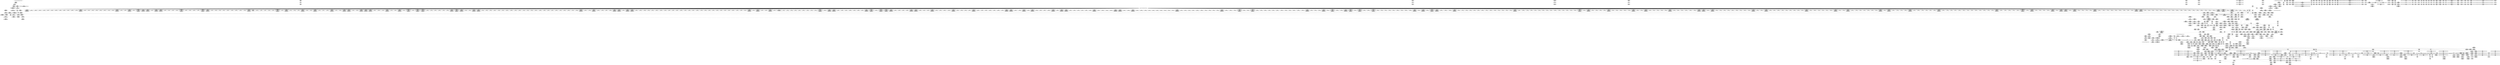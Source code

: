 digraph {
	CE0x4b98000 [shape=record,shape=Mrecord,label="{CE0x4b98000|selinux_inode_getattr:tmp10|security/selinux/hooks.c,2904|*SummSink*}"]
	CE0x4bd1c80 [shape=record,shape=Mrecord,label="{CE0x4bd1c80|path_has_perm:type|security/selinux/hooks.c,1645|*SummSource*}"]
	CE0x4bd3130 [shape=record,shape=Mrecord,label="{CE0x4bd3130|i64*_getelementptr_inbounds_(_8_x_i64_,_8_x_i64_*___llvm_gcov_ctr154,_i64_0,_i64_2)|*Constant*|*SummSink*}"]
	CE0x4bdb850 [shape=record,shape=Mrecord,label="{CE0x4bdb850|__validate_creds:bb}"]
	CE0x4ba4e70 [shape=record,shape=Mrecord,label="{CE0x4ba4e70|i32_78|*Constant*|*SummSource*}"]
	CE0x4b7d710 [shape=record,shape=Mrecord,label="{CE0x4b7d710|inode_has_perm:cred|Function::inode_has_perm&Arg::cred::|*SummSink*}"]
	CE0x4c4cf40 [shape=record,shape=Mrecord,label="{CE0x4c4cf40|cred_sid:sid|security/selinux/hooks.c,197|*SummSource*}"]
	CE0x4bd9ae0 [shape=record,shape=Mrecord,label="{CE0x4bd9ae0|avc_has_perm:auditdata|Function::avc_has_perm&Arg::auditdata::|*SummSink*}"]
	CE0x4be1550 [shape=record,shape=Mrecord,label="{CE0x4be1550|_call_void_mcount()_#3}"]
	CE0x4c05c80 [shape=record,shape=Mrecord,label="{CE0x4c05c80|12:_i32,_56:_i8*,_:_CRE_488,496_|*MultipleSource*|security/selinux/hooks.c,1642|Function::inode_has_perm&Arg::inode::|security/selinux/hooks.c,1611}"]
	CE0x4b965d0 [shape=record,shape=Mrecord,label="{CE0x4b965d0|i64*_getelementptr_inbounds_(_2_x_i64_,_2_x_i64_*___llvm_gcov_ctr204,_i64_0,_i64_1)|*Constant*|*SummSource*}"]
	CE0x4b89a80 [shape=record,shape=Mrecord,label="{CE0x4b89a80|selinux_inode_getattr:tmp4|security/selinux/hooks.c,2904}"]
	CE0x4bfccf0 [shape=record,shape=Mrecord,label="{CE0x4bfccf0|12:_i32,_56:_i8*,_:_CRE_240,241_}"]
	CE0x4b9cf10 [shape=record,shape=Mrecord,label="{CE0x4b9cf10|i1_true|*Constant*}"]
	CE0x4ba74f0 [shape=record,shape=Mrecord,label="{CE0x4ba74f0|selinux_inode_getattr:mnt|Function::selinux_inode_getattr&Arg::mnt::|*SummSource*}"]
	CE0x4bd5270 [shape=record,shape=Mrecord,label="{CE0x4bd5270|cred_sid:cred|Function::cred_sid&Arg::cred::|*SummSink*}"]
	CE0x4c01b90 [shape=record,shape=Mrecord,label="{CE0x4c01b90|12:_i32,_56:_i8*,_:_CRE_305,306_}"]
	CE0x4bfbdf0 [shape=record,shape=Mrecord,label="{CE0x4bfbdf0|12:_i32,_56:_i8*,_:_CRE_200,201_}"]
	CE0x4bdb8c0 [shape=record,shape=Mrecord,label="{CE0x4bdb8c0|__validate_creds:bb|*SummSource*}"]
	CE0x4c12ac0 [shape=record,shape=Mrecord,label="{CE0x4c12ac0|12:_i32,_56:_i8*,_:_CRE_898,899_}"]
	CE0x4b81220 [shape=record,shape=Mrecord,label="{CE0x4b81220|get_current:tmp3|*SummSink*}"]
	CE0x4b80180 [shape=record,shape=Mrecord,label="{CE0x4b80180|104:_%struct.inode*,_:_CRE_156,157_}"]
	CE0x4b97240 [shape=record,shape=Mrecord,label="{CE0x4b97240|selinux_inode_getattr:tmp16|security/selinux/hooks.c,2904|*SummSink*}"]
	CE0x4c26470 [shape=record,shape=Mrecord,label="{CE0x4c26470|GLOBAL:llvm.expect.i64|*Constant*|*SummSource*}"]
	CE0x4c13570 [shape=record,shape=Mrecord,label="{CE0x4c13570|12:_i32,_56:_i8*,_:_CRE_907,908_}"]
	CE0x4c10f70 [shape=record,shape=Mrecord,label="{CE0x4c10f70|12:_i32,_56:_i8*,_:_CRE_875,876_}"]
	CE0x4b796d0 [shape=record,shape=Mrecord,label="{CE0x4b796d0|selinux_inode_getattr:if.end}"]
	CE0x4c149a0 [shape=record,shape=Mrecord,label="{CE0x4c149a0|12:_i32,_56:_i8*,_:_CRE_924,925_}"]
	CE0x4bd6410 [shape=record,shape=Mrecord,label="{CE0x4bd6410|inode_has_perm:tmp16|security/selinux/hooks.c,1615}"]
	CE0x4b93d00 [shape=record,shape=Mrecord,label="{CE0x4b93d00|104:_%struct.inode*,_:_CRE_166,167_}"]
	CE0x4bee660 [shape=record,shape=Mrecord,label="{CE0x4bee660|path_has_perm:path1|security/selinux/hooks.c,1646|*SummSink*}"]
	CE0x4bdc0c0 [shape=record,shape=Mrecord,label="{CE0x4bdc0c0|__validate_creds:tmp3|include/linux/cred.h,173|*SummSink*}"]
	CE0x4bf2c20 [shape=record,shape=Mrecord,label="{CE0x4bf2c20|__validate_creds:tmp2|include/linux/cred.h,173|*SummSink*}"]
	CE0x4bb2e60 [shape=record,shape=Mrecord,label="{CE0x4bb2e60|__validate_creds:if.then|*SummSink*}"]
	CE0x4bff330 [shape=record,shape=Mrecord,label="{CE0x4bff330|12:_i32,_56:_i8*,_:_CRE_271,272_}"]
	CE0x4c092f0 [shape=record,shape=Mrecord,label="{CE0x4c092f0|12:_i32,_56:_i8*,_:_CRE_579,580_}"]
	CE0x4b90360 [shape=record,shape=Mrecord,label="{CE0x4b90360|selinux_inode_getattr:tmp15|security/selinux/hooks.c,2904|*SummSource*}"]
	CE0x4bcc8b0 [shape=record,shape=Mrecord,label="{CE0x4bcc8b0|__validate_creds:entry|*SummSource*}"]
	CE0x4bdeb40 [shape=record,shape=Mrecord,label="{CE0x4bdeb40|104:_%struct.inode*,_:_CRE_214,215_}"]
	CE0x4bfb940 [shape=record,shape=Mrecord,label="{CE0x4bfb940|12:_i32,_56:_i8*,_:_CRE_195,196_}"]
	CE0x4bffde0 [shape=record,shape=Mrecord,label="{CE0x4bffde0|12:_i32,_56:_i8*,_:_CRE_280,281_}"]
	CE0x4bae180 [shape=record,shape=Mrecord,label="{CE0x4bae180|__validate_creds:cred|Function::__validate_creds&Arg::cred::|*SummSink*}"]
	CE0x4b94a20 [shape=record,shape=Mrecord,label="{CE0x4b94a20|104:_%struct.inode*,_:_CRE_180,181_}"]
	CE0x4bff590 [shape=record,shape=Mrecord,label="{CE0x4bff590|12:_i32,_56:_i8*,_:_CRE_273,274_}"]
	CE0x4bf19f0 [shape=record,shape=Mrecord,label="{CE0x4bf19f0|_call_void_mcount()_#3|*SummSink*}"]
	CE0x4bf7ba0 [shape=record,shape=Mrecord,label="{CE0x4bf7ba0|inode_has_perm:call|security/selinux/hooks.c,1614}"]
	CE0x4c14870 [shape=record,shape=Mrecord,label="{CE0x4c14870|12:_i32,_56:_i8*,_:_CRE_923,924_}"]
	CE0x4b7c3c0 [shape=record,shape=Mrecord,label="{CE0x4b7c3c0|104:_%struct.inode*,_:_CRE_319,320_}"]
	CE0x4c15cd0 [shape=record,shape=Mrecord,label="{CE0x4c15cd0|12:_i32,_56:_i8*,_:_CRE_960,968_|*MultipleSource*|security/selinux/hooks.c,1642|Function::inode_has_perm&Arg::inode::|security/selinux/hooks.c,1611}"]
	CE0x4be8b00 [shape=record,shape=Mrecord,label="{CE0x4be8b00|104:_%struct.inode*,_:_CRE_264,272_|*MultipleSource*|Function::selinux_inode_getattr&Arg::dentry::|*LoadInst*|security/selinux/hooks.c,1642|security/selinux/hooks.c,1642}"]
	CE0x4b930e0 [shape=record,shape=Mrecord,label="{CE0x4b930e0|i8*_getelementptr_inbounds_(_45_x_i8_,_45_x_i8_*_.str12,_i32_0,_i32_0)|*Constant*|*SummSource*}"]
	CE0x4b9db90 [shape=record,shape=Mrecord,label="{CE0x4b9db90|path_has_perm:ad|security/selinux/hooks.c, 1643|*SummSource*}"]
	CE0x4baf810 [shape=record,shape=Mrecord,label="{CE0x4baf810|inode_has_perm:do.end}"]
	CE0x4bf9190 [shape=record,shape=Mrecord,label="{CE0x4bf9190|12:_i32,_56:_i8*,_:_CRE_157,158_}"]
	CE0x4c0edb0 [shape=record,shape=Mrecord,label="{CE0x4c0edb0|12:_i32,_56:_i8*,_:_CRE_776,792_|*MultipleSource*|security/selinux/hooks.c,1642|Function::inode_has_perm&Arg::inode::|security/selinux/hooks.c,1611}"]
	CE0x4bf4be0 [shape=record,shape=Mrecord,label="{CE0x4bf4be0|i32_4|*Constant*|*SummSink*}"]
	CE0x4bd19e0 [shape=record,shape=Mrecord,label="{CE0x4bd19e0|_ret_i32_%retval.0,_!dbg_!27739|security/selinux/hooks.c,1618}"]
	CE0x4ba92a0 [shape=record,shape=Mrecord,label="{CE0x4ba92a0|i32_16|*Constant*|*SummSink*}"]
	CE0x4c25e40 [shape=record,shape=Mrecord,label="{CE0x4c25e40|inode_has_perm:conv|security/selinux/hooks.c,1611|*SummSink*}"]
	CE0x4c1d340 [shape=record,shape=Mrecord,label="{CE0x4c1d340|inode_has_perm:tmp18|security/selinux/hooks.c,1617}"]
	CE0x4bd66f0 [shape=record,shape=Mrecord,label="{CE0x4bd66f0|inode_has_perm:sid3|security/selinux/hooks.c,1617}"]
	CE0x4c1cb50 [shape=record,shape=Mrecord,label="{CE0x4c1cb50|avc_has_perm:requested|Function::avc_has_perm&Arg::requested::|*SummSink*}"]
	CE0x4bfbd00 [shape=record,shape=Mrecord,label="{CE0x4bfbd00|12:_i32,_56:_i8*,_:_CRE_199,200_}"]
	CE0x4ba09c0 [shape=record,shape=Mrecord,label="{CE0x4ba09c0|selinux_inode_getattr:tmp11|security/selinux/hooks.c,2904|*SummSink*}"]
	CE0x4ba1a20 [shape=record,shape=Mrecord,label="{CE0x4ba1a20|selinux_inode_getattr:tobool1|security/selinux/hooks.c,2904}"]
	CE0x4b874e0 [shape=record,shape=Mrecord,label="{CE0x4b874e0|GLOBAL:get_current|*Constant*|*SummSink*}"]
	CE0x4bfe620 [shape=record,shape=Mrecord,label="{CE0x4bfe620|12:_i32,_56:_i8*,_:_CRE_260,261_}"]
	CE0x4b94570 [shape=record,shape=Mrecord,label="{CE0x4b94570|104:_%struct.inode*,_:_CRE_175,176_}"]
	CE0x4c0f980 [shape=record,shape=Mrecord,label="{CE0x4c0f980|12:_i32,_56:_i8*,_:_CRE_832,840_|*MultipleSource*|security/selinux/hooks.c,1642|Function::inode_has_perm&Arg::inode::|security/selinux/hooks.c,1611}"]
	CE0x4b7feb0 [shape=record,shape=Mrecord,label="{CE0x4b7feb0|104:_%struct.inode*,_:_CRE_153,154_}"]
	CE0x4be5c50 [shape=record,shape=Mrecord,label="{CE0x4be5c50|104:_%struct.inode*,_:_CRE_91,92_}"]
	CE0x676aad0 [shape=record,shape=Mrecord,label="{CE0x676aad0|selinux_inode_getattr:tmp}"]
	CE0x4be8070 [shape=record,shape=Mrecord,label="{CE0x4be8070|104:_%struct.inode*,_:_CRE_219,220_}"]
	CE0x4b882f0 [shape=record,shape=Mrecord,label="{CE0x4b882f0|selinux_inode_getattr:bb|*SummSink*}"]
	CE0x4c07750 [shape=record,shape=Mrecord,label="{CE0x4c07750|12:_i32,_56:_i8*,_:_CRE_555,556_}"]
	CE0x4b83970 [shape=record,shape=Mrecord,label="{CE0x4b83970|12:_i32,_56:_i8*,_:_CRE_137,138_}"]
	CE0x4b8b4a0 [shape=record,shape=Mrecord,label="{CE0x4b8b4a0|selinux_inode_getattr:tmp20|security/selinux/hooks.c,2904|*SummSource*}"]
	CE0x4c12990 [shape=record,shape=Mrecord,label="{CE0x4c12990|12:_i32,_56:_i8*,_:_CRE_897,898_}"]
	CE0x4bde000 [shape=record,shape=Mrecord,label="{CE0x4bde000|104:_%struct.inode*,_:_CRE_202,203_}"]
	CE0x4bd5d70 [shape=record,shape=Mrecord,label="{CE0x4bd5d70|inode_has_perm:tmp15|*LoadInst*|security/selinux/hooks.c,1615}"]
	CE0x4bfda40 [shape=record,shape=Mrecord,label="{CE0x4bfda40|12:_i32,_56:_i8*,_:_CRE_250,251_}"]
	CE0x4c3ecf0 [shape=record,shape=Mrecord,label="{CE0x4c3ecf0|inode_has_perm:tmp16|security/selinux/hooks.c,1615|*SummSink*}"]
	CE0x4b86eb0 [shape=record,shape=Mrecord,label="{CE0x4b86eb0|selinux_inode_getattr:call3|security/selinux/hooks.c,2904|*SummSink*}"]
	CE0x4b99810 [shape=record,shape=Mrecord,label="{CE0x4b99810|GLOBAL:selinux_inode_getattr.__warned|Global_var:selinux_inode_getattr.__warned|*SummSink*}"]
	CE0x4c08bd0 [shape=record,shape=Mrecord,label="{CE0x4c08bd0|12:_i32,_56:_i8*,_:_CRE_573,574_}"]
	CE0x4c015a0 [shape=record,shape=Mrecord,label="{CE0x4c015a0|12:_i32,_56:_i8*,_:_CRE_300,301_}"]
	CE0x4b9da90 [shape=record,shape=Mrecord,label="{CE0x4b9da90|path_has_perm:ad|security/selinux/hooks.c, 1643}"]
	CE0x4bd6e20 [shape=record,shape=Mrecord,label="{CE0x4bd6e20|inode_has_perm:sclass|security/selinux/hooks.c,1617}"]
	CE0x4b93fd0 [shape=record,shape=Mrecord,label="{CE0x4b93fd0|104:_%struct.inode*,_:_CRE_169,170_}"]
	CE0x4c01340 [shape=record,shape=Mrecord,label="{CE0x4c01340|12:_i32,_56:_i8*,_:_CRE_298,299_}"]
	CE0x4bb2d90 [shape=record,shape=Mrecord,label="{CE0x4bb2d90|__validate_creds:if.then|*SummSource*}"]
	CE0x4c05ee0 [shape=record,shape=Mrecord,label="{CE0x4c05ee0|12:_i32,_56:_i8*,_:_CRE_500,504_|*MultipleSource*|security/selinux/hooks.c,1642|Function::inode_has_perm&Arg::inode::|security/selinux/hooks.c,1611}"]
	CE0x4bf5650 [shape=record,shape=Mrecord,label="{CE0x4bf5650|_ret_void,_!dbg_!27722|include/linux/cred.h,175|*SummSource*}"]
	CE0x4c08d00 [shape=record,shape=Mrecord,label="{CE0x4c08d00|12:_i32,_56:_i8*,_:_CRE_574,575_}"]
	CE0x4b82b10 [shape=record,shape=Mrecord,label="{CE0x4b82b10|selinux_inode_getattr:tmp14|security/selinux/hooks.c,2904}"]
	CE0x4b83ce0 [shape=record,shape=Mrecord,label="{CE0x4b83ce0|12:_i32,_56:_i8*,_:_CRE_140,141_}"]
	CE0x4b7d1c0 [shape=record,shape=Mrecord,label="{CE0x4b7d1c0|i32_8|*Constant*|*SummSource*}"]
	CE0x4bd1720 [shape=record,shape=Mrecord,label="{CE0x4bd1720|inode_has_perm:adp|Function::inode_has_perm&Arg::adp::|*SummSource*}"]
	CE0x4c1c250 [shape=record,shape=Mrecord,label="{CE0x4c1c250|avc_has_perm:tclass|Function::avc_has_perm&Arg::tclass::}"]
	CE0x4bf8ce0 [shape=record,shape=Mrecord,label="{CE0x4bf8ce0|12:_i32,_56:_i8*,_:_CRE_152,153_}"]
	CE0x4bfd580 [shape=record,shape=Mrecord,label="{CE0x4bfd580|12:_i32,_56:_i8*,_:_CRE_246,247_}"]
	CE0x4ba8210 [shape=record,shape=Mrecord,label="{CE0x4ba8210|path_has_perm:entry}"]
	CE0x4c003d0 [shape=record,shape=Mrecord,label="{CE0x4c003d0|12:_i32,_56:_i8*,_:_CRE_285,286_}"]
	CE0x4bd2240 [shape=record,shape=Mrecord,label="{CE0x4bd2240|path_has_perm:u|security/selinux/hooks.c,1646}"]
	CE0x4b80270 [shape=record,shape=Mrecord,label="{CE0x4b80270|104:_%struct.inode*,_:_CRE_157,158_}"]
	CE0x4b860a0 [shape=record,shape=Mrecord,label="{CE0x4b860a0|selinux_inode_getattr:tmp18|security/selinux/hooks.c,2904|*SummSink*}"]
	CE0x4c14610 [shape=record,shape=Mrecord,label="{CE0x4c14610|12:_i32,_56:_i8*,_:_CRE_921,922_}"]
	CE0x4ba05a0 [shape=record,shape=Mrecord,label="{CE0x4ba05a0|selinux_inode_getattr:tmp11|security/selinux/hooks.c,2904}"]
	CE0x4b7d3c0 [shape=record,shape=Mrecord,label="{CE0x4b7d3c0|inode_has_perm:entry|*SummSource*}"]
	CE0x4c0ae40 [shape=record,shape=Mrecord,label="{CE0x4c0ae40|12:_i32,_56:_i8*,_:_CRE_602,603_}"]
	CE0x4c0d980 [shape=record,shape=Mrecord,label="{CE0x4c0d980|12:_i32,_56:_i8*,_:_CRE_688,692_|*MultipleSource*|security/selinux/hooks.c,1642|Function::inode_has_perm&Arg::inode::|security/selinux/hooks.c,1611}"]
	CE0x4b85d50 [shape=record,shape=Mrecord,label="{CE0x4b85d50|i64_5|*Constant*|*SummSink*}"]
	CE0x4bf9910 [shape=record,shape=Mrecord,label="{CE0x4bf9910|12:_i32,_56:_i8*,_:_CRE_165,166_}"]
	CE0x4bf9fa0 [shape=record,shape=Mrecord,label="{CE0x4bf9fa0|12:_i32,_56:_i8*,_:_CRE_172,173_}"]
	CE0x4b8b640 [shape=record,shape=Mrecord,label="{CE0x4b8b640|selinux_inode_getattr:tmp20|security/selinux/hooks.c,2904|*SummSink*}"]
	CE0x4c171f0 [shape=record,shape=Mrecord,label="{CE0x4c171f0|inode_has_perm:tmp6|*LoadInst*|security/selinux/hooks.c,1611}"]
	CE0x4bccca0 [shape=record,shape=Mrecord,label="{CE0x4bccca0|__validate_creds:conv|include/linux/cred.h,173|*SummSource*}"]
	CE0x4ba9a80 [shape=record,shape=Mrecord,label="{CE0x4ba9a80|_ret_i32_%call,_!dbg_!27724|security/selinux/hooks.c,1647|*SummSink*}"]
	CE0x4c032d0 [shape=record,shape=Mrecord,label="{CE0x4c032d0|12:_i32,_56:_i8*,_:_CRE_384,388_|*MultipleSource*|security/selinux/hooks.c,1642|Function::inode_has_perm&Arg::inode::|security/selinux/hooks.c,1611}"]
	CE0x4bfa090 [shape=record,shape=Mrecord,label="{CE0x4bfa090|12:_i32,_56:_i8*,_:_CRE_173,174_}"]
	CE0x4ba9bf0 [shape=record,shape=Mrecord,label="{CE0x4ba9bf0|i64*_getelementptr_inbounds_(_2_x_i64_,_2_x_i64_*___llvm_gcov_ctr98,_i64_0,_i64_0)|*Constant*}"]
	CE0x4be44e0 [shape=record,shape=Mrecord,label="{CE0x4be44e0|104:_%struct.inode*,_:_CRE_80,88_|*MultipleSource*|Function::selinux_inode_getattr&Arg::dentry::|*LoadInst*|security/selinux/hooks.c,1642|security/selinux/hooks.c,1642}"]
	CE0x4c24b70 [shape=record,shape=Mrecord,label="{CE0x4c24b70|i1_true|*Constant*}"]
	CE0x4c06170 [shape=record,shape=Mrecord,label="{CE0x4c06170|12:_i32,_56:_i8*,_:_CRE_504,508_|*MultipleSource*|security/selinux/hooks.c,1642|Function::inode_has_perm&Arg::inode::|security/selinux/hooks.c,1611}"]
	CE0x4bf4df0 [shape=record,shape=Mrecord,label="{CE0x4bf4df0|inode_has_perm:i_flags|security/selinux/hooks.c,1611|*SummSink*}"]
	CE0x4b830b0 [shape=record,shape=Mrecord,label="{CE0x4b830b0|12:_i32,_56:_i8*,_:_CRE_104,112_|*MultipleSource*|security/selinux/hooks.c,1642|Function::inode_has_perm&Arg::inode::|security/selinux/hooks.c,1611}"]
	CE0x4ba00a0 [shape=record,shape=Mrecord,label="{CE0x4ba00a0|selinux_inode_getattr:path|security/selinux/hooks.c, 2905}"]
	CE0x4c27c70 [shape=record,shape=Mrecord,label="{CE0x4c27c70|GLOBAL:__llvm_gcov_ctr154|Global_var:__llvm_gcov_ctr154|*SummSource*}"]
	CE0x4bf8740 [shape=record,shape=Mrecord,label="{CE0x4bf8740|12:_i32,_56:_i8*,_:_CRE_146,147_}"]
	CE0x4bd3950 [shape=record,shape=Mrecord,label="{CE0x4bd3950|inode_has_perm:return}"]
	CE0x4b97130 [shape=record,shape=Mrecord,label="{CE0x4b97130|selinux_inode_getattr:tmp16|security/selinux/hooks.c,2904|*SummSource*}"]
	CE0x4ba51f0 [shape=record,shape=Mrecord,label="{CE0x4ba51f0|selinux_inode_getattr:cred4|security/selinux/hooks.c,2904|*SummSource*}"]
	CE0x4b7ed00 [shape=record,shape=Mrecord,label="{CE0x4b7ed00|selinux_inode_getattr:tmp|*SummSink*}"]
	CE0x4b7cc70 [shape=record,shape=Mrecord,label="{CE0x4b7cc70|i64_16|*Constant*}"]
	CE0x4c0e180 [shape=record,shape=Mrecord,label="{CE0x4c0e180|12:_i32,_56:_i8*,_:_CRE_728,736_|*MultipleSource*|security/selinux/hooks.c,1642|Function::inode_has_perm&Arg::inode::|security/selinux/hooks.c,1611}"]
	CE0x4b7a520 [shape=record,shape=Mrecord,label="{CE0x4b7a520|selinux_inode_getattr:entry|*SummSink*}"]
	CE0x4b98510 [shape=record,shape=Mrecord,label="{CE0x4b98510|i64*_getelementptr_inbounds_(_2_x_i64_,_2_x_i64_*___llvm_gcov_ctr204,_i64_0,_i64_1)|*Constant*|*SummSink*}"]
	CE0x4c02640 [shape=record,shape=Mrecord,label="{CE0x4c02640|12:_i32,_56:_i8*,_:_CRE_328,336_|*MultipleSource*|security/selinux/hooks.c,1642|Function::inode_has_perm&Arg::inode::|security/selinux/hooks.c,1611}"]
	CE0x4c4c760 [shape=record,shape=Mrecord,label="{CE0x4c4c760|cred_sid:tmp5|security/selinux/hooks.c,196|*SummSink*}"]
	CE0x4b94eb0 [shape=record,shape=Mrecord,label="{CE0x4b94eb0|i32_2904|*Constant*|*SummSink*}"]
	CE0x4bfb2b0 [shape=record,shape=Mrecord,label="{CE0x4bfb2b0|12:_i32,_56:_i8*,_:_CRE_188,189_}"]
	CE0x4c214d0 [shape=record,shape=Mrecord,label="{CE0x4c214d0|__validate_creds:tmp7|include/linux/cred.h,174|*SummSink*}"]
	CE0x4c110a0 [shape=record,shape=Mrecord,label="{CE0x4c110a0|12:_i32,_56:_i8*,_:_CRE_876,877_}"]
	CE0x4c162a0 [shape=record,shape=Mrecord,label="{CE0x4c162a0|12:_i32,_56:_i8*,_:_CRE_977,978_}"]
	CE0x4bea870 [shape=record,shape=Mrecord,label="{CE0x4bea870|GLOBAL:__invalid_creds|*Constant*|*SummSink*}"]
	CE0x4c08840 [shape=record,shape=Mrecord,label="{CE0x4c08840|12:_i32,_56:_i8*,_:_CRE_570,571_}"]
	CE0x4be6000 [shape=record,shape=Mrecord,label="{CE0x4be6000|104:_%struct.inode*,_:_CRE_96,104_|*MultipleSource*|Function::selinux_inode_getattr&Arg::dentry::|*LoadInst*|security/selinux/hooks.c,1642|security/selinux/hooks.c,1642}"]
	CE0x4bad050 [shape=record,shape=Mrecord,label="{CE0x4bad050|COLLAPSED:_GCMRE___llvm_gcov_ctr154_internal_global_8_x_i64_zeroinitializer:_elem_0:default:}"]
	CE0x4bb2f00 [shape=record,shape=Mrecord,label="{CE0x4bb2f00|__validate_creds:if.end}"]
	CE0x4ba95a0 [shape=record,shape=Mrecord,label="{CE0x4ba95a0|path_has_perm:av|Function::path_has_perm&Arg::av::}"]
	CE0x4bfd380 [shape=record,shape=Mrecord,label="{CE0x4bfd380|12:_i32,_56:_i8*,_:_CRE_244,245_}"]
	CE0x4c0a000 [shape=record,shape=Mrecord,label="{CE0x4c0a000|12:_i32,_56:_i8*,_:_CRE_590,591_}"]
	CE0x4bde4b0 [shape=record,shape=Mrecord,label="{CE0x4bde4b0|104:_%struct.inode*,_:_CRE_207,208_}"]
	CE0x4bacb40 [shape=record,shape=Mrecord,label="{CE0x4bacb40|get_current:tmp1|*SummSink*}"]
	CE0x4bd9990 [shape=record,shape=Mrecord,label="{CE0x4bd9990|avc_has_perm:auditdata|Function::avc_has_perm&Arg::auditdata::|*SummSource*}"]
	CE0x4b855b0 [shape=record,shape=Mrecord,label="{CE0x4b855b0|i64_2|*Constant*}"]
	CE0x4bffa50 [shape=record,shape=Mrecord,label="{CE0x4bffa50|12:_i32,_56:_i8*,_:_CRE_277,278_}"]
	CE0x4bce930 [shape=record,shape=Mrecord,label="{CE0x4bce930|i32_4|*Constant*}"]
	CE0x4bf7830 [shape=record,shape=Mrecord,label="{CE0x4bf7830|inode_has_perm:tmp14|security/selinux/hooks.c,1614|*SummSink*}"]
	CE0x4bd46c0 [shape=record,shape=Mrecord,label="{CE0x4bd46c0|__validate_creds:conv|include/linux/cred.h,173}"]
	CE0x4ba1920 [shape=record,shape=Mrecord,label="{CE0x4ba1920|selinux_inode_getattr:tmp8|security/selinux/hooks.c,2904|*SummSource*}"]
	CE0x4be4150 [shape=record,shape=Mrecord,label="{CE0x4be4150|104:_%struct.inode*,_:_CRE_56,64_|*MultipleSource*|Function::selinux_inode_getattr&Arg::dentry::|*LoadInst*|security/selinux/hooks.c,1642|security/selinux/hooks.c,1642}"]
	CE0x4b9d1c0 [shape=record,shape=Mrecord,label="{CE0x4b9d1c0|i1_true|*Constant*|*SummSource*}"]
	CE0x4bcf2b0 [shape=record,shape=Mrecord,label="{CE0x4bcf2b0|inode_has_perm:bb|*SummSink*}"]
	CE0x4bcbda0 [shape=record,shape=Mrecord,label="{CE0x4bcbda0|inode_has_perm:tmp2}"]
	CE0x4b82f20 [shape=record,shape=Mrecord,label="{CE0x4b82f20|12:_i32,_56:_i8*,_:_CRE_96,104_|*MultipleSource*|security/selinux/hooks.c,1642|Function::inode_has_perm&Arg::inode::|security/selinux/hooks.c,1611}"]
	CE0x4ba6560 [shape=record,shape=Mrecord,label="{CE0x4ba6560|0:_i8,_8:_%struct.vfsmount*,_16:_%struct.dentry*,_24:_%struct.selinux_audit_data*,_:_SCMRE_0,8_|*MultipleSource*|security/selinux/hooks.c,2907|security/selinux/hooks.c, 2905}"]
	CE0x4bf9820 [shape=record,shape=Mrecord,label="{CE0x4bf9820|12:_i32,_56:_i8*,_:_CRE_164,165_}"]
	CE0x4bf8390 [shape=record,shape=Mrecord,label="{CE0x4bf8390|GLOBAL:cred_sid|*Constant*|*SummSink*}"]
	CE0x4ba1460 [shape=record,shape=Mrecord,label="{CE0x4ba1460|GLOBAL:__llvm_gcov_ctr235|Global_var:__llvm_gcov_ctr235|*SummSink*}"]
	CE0x4bd41a0 [shape=record,shape=Mrecord,label="{CE0x4bd41a0|get_current:tmp|*SummSink*}"]
	CE0x4bb0e70 [shape=record,shape=Mrecord,label="{CE0x4bb0e70|__validate_creds:call|include/linux/cred.h,173|*SummSink*}"]
	CE0x4c098e0 [shape=record,shape=Mrecord,label="{CE0x4c098e0|12:_i32,_56:_i8*,_:_CRE_584,585_}"]
	CE0x4bdc9c0 [shape=record,shape=Mrecord,label="{CE0x4bdc9c0|__validate_creds:tmp5|include/linux/cred.h,173|*SummSource*}"]
	CE0x4bac270 [shape=record,shape=Mrecord,label="{CE0x4bac270|_call_void_lockdep_rcu_suspicious(i8*_getelementptr_inbounds_(_25_x_i8_,_25_x_i8_*_.str3,_i32_0,_i32_0),_i32_2904,_i8*_getelementptr_inbounds_(_45_x_i8_,_45_x_i8_*_.str12,_i32_0,_i32_0))_#10,_!dbg_!27729|security/selinux/hooks.c,2904|*SummSink*}"]
	CE0x4b89e40 [shape=record,shape=Mrecord,label="{CE0x4b89e40|selinux_inode_getattr:bb|*SummSource*}"]
	CE0x4c3f1f0 [shape=record,shape=Mrecord,label="{CE0x4c3f1f0|i32_3|*Constant*}"]
	CE0x4bd1370 [shape=record,shape=Mrecord,label="{CE0x4bd1370|inode_has_perm:perms|Function::inode_has_perm&Arg::perms::|*SummSink*}"]
	CE0x4c12bf0 [shape=record,shape=Mrecord,label="{CE0x4c12bf0|12:_i32,_56:_i8*,_:_CRE_899,900_}"]
	CE0x4b954f0 [shape=record,shape=Mrecord,label="{CE0x4b954f0|selinux_inode_getattr:tmp17|security/selinux/hooks.c,2904}"]
	CE0x4b83c70 [shape=record,shape=Mrecord,label="{CE0x4b83c70|12:_i32,_56:_i8*,_:_CRE_139,140_}"]
	CE0x4babd00 [shape=record,shape=Mrecord,label="{CE0x4babd00|selinux_inode_getattr:call|security/selinux/hooks.c,2904}"]
	CE0x4c246b0 [shape=record,shape=Mrecord,label="{CE0x4c246b0|inode_has_perm:and|security/selinux/hooks.c,1611|*SummSink*}"]
	CE0x4bf2ab0 [shape=record,shape=Mrecord,label="{CE0x4bf2ab0|__validate_creds:tmp3|include/linux/cred.h,173}"]
	CE0x4b942a0 [shape=record,shape=Mrecord,label="{CE0x4b942a0|104:_%struct.inode*,_:_CRE_172,173_}"]
	CE0x4bfdf00 [shape=record,shape=Mrecord,label="{CE0x4bfdf00|12:_i32,_56:_i8*,_:_CRE_254,255_}"]
	CE0x4bdde20 [shape=record,shape=Mrecord,label="{CE0x4bdde20|104:_%struct.inode*,_:_CRE_200,201_}"]
	CE0x4b7f890 [shape=record,shape=Mrecord,label="{CE0x4b7f890|104:_%struct.inode*,_:_CRE_146,147_}"]
	CE0x676aa60 [shape=record,shape=Mrecord,label="{CE0x676aa60|selinux_inode_getattr:tmp|*SummSource*}"]
	CE0x4b8cd10 [shape=record,shape=Mrecord,label="{CE0x4b8cd10|selinux_inode_getattr:tmp2}"]
	CE0x4beaad0 [shape=record,shape=Mrecord,label="{CE0x4beaad0|i64*_getelementptr_inbounds_(_5_x_i64_,_5_x_i64_*___llvm_gcov_ctr155,_i64_0,_i64_4)|*Constant*|*SummSource*}"]
	CE0x4ba5600 [shape=record,shape=Mrecord,label="{CE0x4ba5600|selinux_inode_getattr:tmp21|security/selinux/hooks.c,2904}"]
	"CONST[source:1(input),value:2(dynamic)][purpose:{object}][SrcIdx:1]"
	CE0x4c14c00 [shape=record,shape=Mrecord,label="{CE0x4c14c00|12:_i32,_56:_i8*,_:_CRE_926,927_}"]
	CE0x4b9aec0 [shape=record,shape=Mrecord,label="{CE0x4b9aec0|COLLAPSED:_GCMRE___llvm_gcov_ctr98_internal_global_2_x_i64_zeroinitializer:_elem_0:default:}"]
	CE0x4c0ebb0 [shape=record,shape=Mrecord,label="{CE0x4c0ebb0|12:_i32,_56:_i8*,_:_CRE_768,776_|*MultipleSource*|security/selinux/hooks.c,1642|Function::inode_has_perm&Arg::inode::|security/selinux/hooks.c,1611}"]
	CE0x4bdf600 [shape=record,shape=Mrecord,label="{CE0x4bdf600|_ret_void,_!dbg_!27722|include/linux/cred.h,175|*SummSink*}"]
	CE0x4bd5670 [shape=record,shape=Mrecord,label="{CE0x4bd5670|_ret_i32_%tmp6,_!dbg_!27716|security/selinux/hooks.c,197|*SummSink*}"]
	CE0x4be3190 [shape=record,shape=Mrecord,label="{CE0x4be3190|12:_i32,_56:_i8*,_:_CRE_56,64_|*MultipleSource*|security/selinux/hooks.c,1642|Function::inode_has_perm&Arg::inode::|security/selinux/hooks.c,1611}"]
	CE0x4b82340 [shape=record,shape=Mrecord,label="{CE0x4b82340|i32_5|*Constant*}"]
	CE0x4b9f260 [shape=record,shape=Mrecord,label="{CE0x4b9f260|path_has_perm:tmp1|*SummSource*}"]
	CE0x4b8ab80 [shape=record,shape=Mrecord,label="{CE0x4b8ab80|selinux_inode_getattr:do.end|*SummSink*}"]
	CE0x4b80090 [shape=record,shape=Mrecord,label="{CE0x4b80090|104:_%struct.inode*,_:_CRE_155,156_}"]
	CE0x4bf8bf0 [shape=record,shape=Mrecord,label="{CE0x4bf8bf0|12:_i32,_56:_i8*,_:_CRE_151,152_}"]
	CE0x4bd9e20 [shape=record,shape=Mrecord,label="{CE0x4bd9e20|_ret_i32_%retval.0,_!dbg_!27728|security/selinux/avc.c,775|*SummSink*}"]
	CE0x4be3b10 [shape=record,shape=Mrecord,label="{CE0x4be3b10|get_current:tmp2|*SummSource*}"]
	CE0x4bfa270 [shape=record,shape=Mrecord,label="{CE0x4bfa270|12:_i32,_56:_i8*,_:_CRE_175,176_}"]
	CE0x4c075d0 [shape=record,shape=Mrecord,label="{CE0x4c075d0|12:_i32,_56:_i8*,_:_CRE_554,555_}"]
	CE0x4bf27a0 [shape=record,shape=Mrecord,label="{CE0x4bf27a0|__validate_creds:tmp2|include/linux/cred.h,173}"]
	CE0x4b9fe40 [shape=record,shape=Mrecord,label="{CE0x4b9fe40|selinux_inode_getattr:tmp8|security/selinux/hooks.c,2904}"]
	CE0x4c00af0 [shape=record,shape=Mrecord,label="{CE0x4c00af0|12:_i32,_56:_i8*,_:_CRE_291,292_}"]
	CE0x4be8c30 [shape=record,shape=Mrecord,label="{CE0x4be8c30|104:_%struct.inode*,_:_CRE_272,280_|*MultipleSource*|Function::selinux_inode_getattr&Arg::dentry::|*LoadInst*|security/selinux/hooks.c,1642|security/selinux/hooks.c,1642}"]
	CE0x4ba6ad0 [shape=record,shape=Mrecord,label="{CE0x4ba6ad0|selinux_inode_getattr:mnt7|security/selinux/hooks.c,2908|*SummSource*}"]
	CE0x4bf65b0 [shape=record,shape=Mrecord,label="{CE0x4bf65b0|inode_has_perm:tmp12|security/selinux/hooks.c,1612|*SummSink*}"]
	CE0x4c02050 [shape=record,shape=Mrecord,label="{CE0x4c02050|12:_i32,_56:_i8*,_:_CRE_309,310_}"]
	CE0x4be6860 [shape=record,shape=Mrecord,label="{CE0x4be6860|i64*_getelementptr_inbounds_(_2_x_i64_,_2_x_i64_*___llvm_gcov_ctr204,_i64_0,_i64_0)|*Constant*}"]
	CE0x4be0d10 [shape=record,shape=Mrecord,label="{CE0x4be0d10|_call_void_mcount()_#3|*SummSink*}"]
	CE0x4c036d0 [shape=record,shape=Mrecord,label="{CE0x4c036d0|12:_i32,_56:_i8*,_:_CRE_400,408_|*MultipleSource*|security/selinux/hooks.c,1642|Function::inode_has_perm&Arg::inode::|security/selinux/hooks.c,1611}"]
	CE0x4c10120 [shape=record,shape=Mrecord,label="{CE0x4c10120|12:_i32,_56:_i8*,_:_CRE_864,865_}"]
	CE0x4c073d0 [shape=record,shape=Mrecord,label="{CE0x4c073d0|12:_i32,_56:_i8*,_:_CRE_553,554_}"]
	CE0x4c219a0 [shape=record,shape=Mrecord,label="{CE0x4c219a0|i64*_getelementptr_inbounds_(_5_x_i64_,_5_x_i64_*___llvm_gcov_ctr155,_i64_0,_i64_4)|*Constant*}"]
	CE0x4bfcef0 [shape=record,shape=Mrecord,label="{CE0x4bfcef0|12:_i32,_56:_i8*,_:_CRE_241,242_}"]
	CE0x4b83460 [shape=record,shape=Mrecord,label="{CE0x4b83460|12:_i32,_56:_i8*,_:_CRE_120,128_|*MultipleSource*|security/selinux/hooks.c,1642|Function::inode_has_perm&Arg::inode::|security/selinux/hooks.c,1611}"]
	CE0x4c0a390 [shape=record,shape=Mrecord,label="{CE0x4c0a390|12:_i32,_56:_i8*,_:_CRE_593,594_}"]
	CE0x4bb23e0 [shape=record,shape=Mrecord,label="{CE0x4bb23e0|i8*_getelementptr_inbounds_(_25_x_i8_,_25_x_i8_*_.str3,_i32_0,_i32_0)|*Constant*|*SummSink*}"]
	CE0x4bf9be0 [shape=record,shape=Mrecord,label="{CE0x4bf9be0|12:_i32,_56:_i8*,_:_CRE_168,169_}"]
	CE0x4b89570 [shape=record,shape=Mrecord,label="{CE0x4b89570|i32_1|*Constant*|*SummSink*}"]
	CE0x4c03ea0 [shape=record,shape=Mrecord,label="{CE0x4c03ea0|12:_i32,_56:_i8*,_:_CRE_432,440_|*MultipleSource*|security/selinux/hooks.c,1642|Function::inode_has_perm&Arg::inode::|security/selinux/hooks.c,1611}"]
	CE0x4b7a360 [shape=record,shape=Mrecord,label="{CE0x4b7a360|selinux_inode_getattr:land.lhs.true|*SummSource*}"]
	CE0x4ba4fd0 [shape=record,shape=Mrecord,label="{CE0x4ba4fd0|selinux_inode_getattr:cred4|security/selinux/hooks.c,2904}"]
	CE0x4c12010 [shape=record,shape=Mrecord,label="{CE0x4c12010|12:_i32,_56:_i8*,_:_CRE_889,890_}"]
	CE0x4ba08b0 [shape=record,shape=Mrecord,label="{CE0x4ba08b0|selinux_inode_getattr:tmp11|security/selinux/hooks.c,2904|*SummSource*}"]
	CE0x4c0c010 [shape=record,shape=Mrecord,label="{CE0x4c0c010|12:_i32,_56:_i8*,_:_CRE_617,618_}"]
	CE0x4b94930 [shape=record,shape=Mrecord,label="{CE0x4b94930|104:_%struct.inode*,_:_CRE_179,180_}"]
	CE0x4be1290 [shape=record,shape=Mrecord,label="{CE0x4be1290|cred_sid:tmp3}"]
	CE0x4bfc660 [shape=record,shape=Mrecord,label="{CE0x4bfc660|12:_i32,_56:_i8*,_:_CRE_212,216_|*MultipleSource*|security/selinux/hooks.c,1642|Function::inode_has_perm&Arg::inode::|security/selinux/hooks.c,1611}"]
	CE0x4c12140 [shape=record,shape=Mrecord,label="{CE0x4c12140|12:_i32,_56:_i8*,_:_CRE_890,891_}"]
	CE0x4baa8e0 [shape=record,shape=Mrecord,label="{CE0x4baa8e0|GLOBAL:current_task|Global_var:current_task|*SummSink*}"]
	CE0x4bd4970 [shape=record,shape=Mrecord,label="{CE0x4bd4970|COLLAPSED:_GCMRE___llvm_gcov_ctr204_internal_global_2_x_i64_zeroinitializer:_elem_0:default:}"]
	CE0x4b86a10 [shape=record,shape=Mrecord,label="{CE0x4b86a10|GLOBAL:inode_has_perm|*Constant*|*SummSource*}"]
	CE0x4bae810 [shape=record,shape=Mrecord,label="{CE0x4bae810|i64*_getelementptr_inbounds_(_8_x_i64_,_8_x_i64_*___llvm_gcov_ctr154,_i64_0,_i64_0)|*Constant*|*SummSource*}"]
	CE0x4bf7c10 [shape=record,shape=Mrecord,label="{CE0x4bf7c10|inode_has_perm:call|security/selinux/hooks.c,1614|*SummSource*}"]
	CE0x4c09680 [shape=record,shape=Mrecord,label="{CE0x4c09680|12:_i32,_56:_i8*,_:_CRE_582,583_}"]
	CE0x4c0cd50 [shape=record,shape=Mrecord,label="{CE0x4c0cd50|12:_i32,_56:_i8*,_:_CRE_648,656_|*MultipleSource*|security/selinux/hooks.c,1642|Function::inode_has_perm&Arg::inode::|security/selinux/hooks.c,1611}"]
	CE0x4b866b0 [shape=record,shape=Mrecord,label="{CE0x4b866b0|path_has_perm:call|security/selinux/hooks.c,1647|*SummSink*}"]
	CE0x4beeb10 [shape=record,shape=Mrecord,label="{CE0x4beeb10|path_has_perm:tmp6|security/selinux/hooks.c,1646|*SummSink*}"]
	CE0x4baa850 [shape=record,shape=Mrecord,label="{CE0x4baa850|GLOBAL:current_task|Global_var:current_task|*SummSource*}"]
	CE0x4baeb40 [shape=record,shape=Mrecord,label="{CE0x4baeb40|i64_1|*Constant*}"]
	CE0x4bd4210 [shape=record,shape=Mrecord,label="{CE0x4bd4210|i64_1|*Constant*}"]
	CE0x4c268c0 [shape=record,shape=Mrecord,label="{CE0x4c268c0|i64_3|*Constant*}"]
	CE0x4c0f380 [shape=record,shape=Mrecord,label="{CE0x4c0f380|12:_i32,_56:_i8*,_:_CRE_808,816_|*MultipleSource*|security/selinux/hooks.c,1642|Function::inode_has_perm&Arg::inode::|security/selinux/hooks.c,1611}"]
	CE0x4c07b30 [shape=record,shape=Mrecord,label="{CE0x4c07b30|12:_i32,_56:_i8*,_:_CRE_559,560_}"]
	CE0x4c08250 [shape=record,shape=Mrecord,label="{CE0x4c08250|12:_i32,_56:_i8*,_:_CRE_565,566_}"]
	CE0x4be0110 [shape=record,shape=Mrecord,label="{CE0x4be0110|inode_has_perm:tmp5|security/selinux/hooks.c,1609|*SummSink*}"]
	CE0x4bf4650 [shape=record,shape=Mrecord,label="{CE0x4bf4650|__validate_creds:line|Function::__validate_creds&Arg::line::|*SummSink*}"]
	CE0x4be0f40 [shape=record,shape=Mrecord,label="{CE0x4be0f40|inode_has_perm:tmp1|*SummSource*}"]
	CE0x4c29b10 [shape=record,shape=Mrecord,label="{CE0x4c29b10|i64*_getelementptr_inbounds_(_8_x_i64_,_8_x_i64_*___llvm_gcov_ctr154,_i64_0,_i64_5)|*Constant*|*SummSink*}"]
	CE0x4bdc810 [shape=record,shape=Mrecord,label="{CE0x4bdc810|__validate_creds:tmp5|include/linux/cred.h,173}"]
	CE0x4ba0ef0 [shape=record,shape=Mrecord,label="{CE0x4ba0ef0|selinux_inode_getattr:tmp12|security/selinux/hooks.c,2904|*SummSink*}"]
	CE0x4ba6080 [shape=record,shape=Mrecord,label="{CE0x4ba6080|selinux_inode_getattr:mnt7|security/selinux/hooks.c,2908|*SummSink*}"]
	CE0x4be76e0 [shape=record,shape=Mrecord,label="{CE0x4be76e0|%struct.task_struct*_(%struct.task_struct**)*_asm_movq_%gs:$_1:P_,$0_,_r,im,_dirflag_,_fpsr_,_flags_|*SummSink*}"]
	CE0x4c1e240 [shape=record,shape=Mrecord,label="{CE0x4c1e240|avc_has_perm:entry}"]
	CE0x4ba79e0 [shape=record,shape=Mrecord,label="{CE0x4ba79e0|selinux_inode_getattr:call8|security/selinux/hooks.c,2910|*SummSource*}"]
	CE0x4c028d0 [shape=record,shape=Mrecord,label="{CE0x4c028d0|12:_i32,_56:_i8*,_:_CRE_336,344_|*MultipleSource*|security/selinux/hooks.c,1642|Function::inode_has_perm&Arg::inode::|security/selinux/hooks.c,1611}"]
	CE0x4c065a0 [shape=record,shape=Mrecord,label="{CE0x4c065a0|12:_i32,_56:_i8*,_:_CRE_512,520_|*MultipleSource*|security/selinux/hooks.c,1642|Function::inode_has_perm&Arg::inode::|security/selinux/hooks.c,1611}"]
	CE0x4c0d780 [shape=record,shape=Mrecord,label="{CE0x4c0d780|12:_i32,_56:_i8*,_:_CRE_684,688_|*MultipleSource*|security/selinux/hooks.c,1642|Function::inode_has_perm&Arg::inode::|security/selinux/hooks.c,1611}"]
	CE0x4bfa540 [shape=record,shape=Mrecord,label="{CE0x4bfa540|12:_i32,_56:_i8*,_:_CRE_178,179_}"]
	CE0x4bdd3d0 [shape=record,shape=Mrecord,label="{CE0x4bdd3d0|104:_%struct.inode*,_:_CRE_189,190_}"]
	CE0x4ba9440 [shape=record,shape=Mrecord,label="{CE0x4ba9440|_ret_i32_%call,_!dbg_!27724|security/selinux/hooks.c,1647}"]
	CE0x4b8a420 [shape=record,shape=Mrecord,label="{CE0x4b8a420|get_current:tmp}"]
	CE0x4bcf1c0 [shape=record,shape=Mrecord,label="{CE0x4bcf1c0|inode_has_perm:bb|*SummSource*}"]
	CE0x4c150c0 [shape=record,shape=Mrecord,label="{CE0x4c150c0|12:_i32,_56:_i8*,_:_CRE_930,931_}"]
	CE0x4c25dd0 [shape=record,shape=Mrecord,label="{CE0x4c25dd0|inode_has_perm:conv|security/selinux/hooks.c,1611|*SummSource*}"]
	CE0x4bf64d0 [shape=record,shape=Mrecord,label="{CE0x4bf64d0|inode_has_perm:tmp12|security/selinux/hooks.c,1612}"]
	CE0x4bedab0 [shape=record,shape=Mrecord,label="{CE0x4bedab0|i64*_getelementptr_inbounds_(_2_x_i64_,_2_x_i64_*___llvm_gcov_ctr131,_i64_0,_i64_0)|*Constant*}"]
	CE0x4bb2040 [shape=record,shape=Mrecord,label="{CE0x4bb2040|12:_i32,_56:_i8*,_:_CRE_8,12_|*MultipleSource*|security/selinux/hooks.c,1642|Function::inode_has_perm&Arg::inode::|security/selinux/hooks.c,1611}"]
	CE0x4c12270 [shape=record,shape=Mrecord,label="{CE0x4c12270|12:_i32,_56:_i8*,_:_CRE_891,892_}"]
	CE0x4b9e950 [shape=record,shape=Mrecord,label="{CE0x4b9e950|selinux_inode_getattr:tmp1|*SummSource*}"]
	CE0x4bfa180 [shape=record,shape=Mrecord,label="{CE0x4bfa180|12:_i32,_56:_i8*,_:_CRE_174,175_}"]
	CE0x4bac200 [shape=record,shape=Mrecord,label="{CE0x4bac200|_call_void_lockdep_rcu_suspicious(i8*_getelementptr_inbounds_(_25_x_i8_,_25_x_i8_*_.str3,_i32_0,_i32_0),_i32_2904,_i8*_getelementptr_inbounds_(_45_x_i8_,_45_x_i8_*_.str12,_i32_0,_i32_0))_#10,_!dbg_!27729|security/selinux/hooks.c,2904|*SummSource*}"]
	CE0x676a9f0 [shape=record,shape=Mrecord,label="{CE0x676a9f0|i64*_getelementptr_inbounds_(_11_x_i64_,_11_x_i64_*___llvm_gcov_ctr235,_i64_0,_i64_0)|*Constant*|*SummSink*}"]
	CE0x4b89840 [shape=record,shape=Mrecord,label="{CE0x4b89840|selinux_inode_getattr:tobool|security/selinux/hooks.c,2904|*SummSink*}"]
	CE0x4b98de0 [shape=record,shape=Mrecord,label="{CE0x4b98de0|selinux_inode_getattr:tmp10|security/selinux/hooks.c,2904}"]
	CE0x4c0d350 [shape=record,shape=Mrecord,label="{CE0x4c0d350|12:_i32,_56:_i8*,_:_CRE_672,680_|*MultipleSource*|security/selinux/hooks.c,1642|Function::inode_has_perm&Arg::inode::|security/selinux/hooks.c,1611}"]
	CE0x4c01470 [shape=record,shape=Mrecord,label="{CE0x4c01470|12:_i32,_56:_i8*,_:_CRE_299,300_}"]
	CE0x4b929c0 [shape=record,shape=Mrecord,label="{CE0x4b929c0|inode_has_perm:do.body}"]
	CE0x4be8610 [shape=record,shape=Mrecord,label="{CE0x4be8610|104:_%struct.inode*,_:_CRE_232,240_|*MultipleSource*|Function::selinux_inode_getattr&Arg::dentry::|*LoadInst*|security/selinux/hooks.c,1642|security/selinux/hooks.c,1642}"]
	CE0x4be2850 [shape=record,shape=Mrecord,label="{CE0x4be2850|i64*_getelementptr_inbounds_(_5_x_i64_,_5_x_i64_*___llvm_gcov_ctr155,_i64_0,_i64_0)|*Constant*|*SummSink*}"]
	CE0x4bf3290 [shape=record,shape=Mrecord,label="{CE0x4bf3290|i32_22|*Constant*}"]
	CE0x4bae6c0 [shape=record,shape=Mrecord,label="{CE0x4bae6c0|i64*_getelementptr_inbounds_(_8_x_i64_,_8_x_i64_*___llvm_gcov_ctr154,_i64_0,_i64_0)|*Constant*}"]
	CE0x4bfb670 [shape=record,shape=Mrecord,label="{CE0x4bfb670|12:_i32,_56:_i8*,_:_CRE_192,193_}"]
	CE0x4beae20 [shape=record,shape=Mrecord,label="{CE0x4beae20|i64*_getelementptr_inbounds_(_5_x_i64_,_5_x_i64_*___llvm_gcov_ctr155,_i64_0,_i64_4)|*Constant*|*SummSink*}"]
	CE0x4be8e20 [shape=record,shape=Mrecord,label="{CE0x4be8e20|104:_%struct.inode*,_:_CRE_280,288_|*MultipleSource*|Function::selinux_inode_getattr&Arg::dentry::|*LoadInst*|security/selinux/hooks.c,1642|security/selinux/hooks.c,1642}"]
	CE0x4b768f0 [shape=record,shape=Mrecord,label="{CE0x4b768f0|selinux_inode_getattr:call|security/selinux/hooks.c,2904|*SummSource*}"]
	CE0x4c29870 [shape=record,shape=Mrecord,label="{CE0x4c29870|i64*_getelementptr_inbounds_(_8_x_i64_,_8_x_i64_*___llvm_gcov_ctr154,_i64_0,_i64_5)|*Constant*|*SummSource*}"]
	CE0x4c1c0e0 [shape=record,shape=Mrecord,label="{CE0x4c1c0e0|avc_has_perm:tsid|Function::avc_has_perm&Arg::tsid::|*SummSink*}"]
	CE0x4be8520 [shape=record,shape=Mrecord,label="{CE0x4be8520|104:_%struct.inode*,_:_CRE_224,232_|*MultipleSource*|Function::selinux_inode_getattr&Arg::dentry::|*LoadInst*|security/selinux/hooks.c,1642|security/selinux/hooks.c,1642}"]
	CE0x4c05690 [shape=record,shape=Mrecord,label="{CE0x4c05690|12:_i32,_56:_i8*,_:_CRE_483,484_}"]
	CE0x4c10750 [shape=record,shape=Mrecord,label="{CE0x4c10750|12:_i32,_56:_i8*,_:_CRE_868,869_}"]
	CE0x4c01a60 [shape=record,shape=Mrecord,label="{CE0x4c01a60|12:_i32,_56:_i8*,_:_CRE_304,305_}"]
	CE0x4bf6920 [shape=record,shape=Mrecord,label="{CE0x4bf6920|i64*_getelementptr_inbounds_(_8_x_i64_,_8_x_i64_*___llvm_gcov_ctr154,_i64_0,_i64_6)|*Constant*}"]
	CE0x4be8250 [shape=record,shape=Mrecord,label="{CE0x4be8250|104:_%struct.inode*,_:_CRE_221,222_}"]
	CE0x4bada90 [shape=record,shape=Mrecord,label="{CE0x4bada90|__validate_creds:tmp1}"]
	CE0x4b8a320 [shape=record,shape=Mrecord,label="{CE0x4b8a320|selinux_inode_getattr:if.then}"]
	CE0x4b76990 [shape=record,shape=Mrecord,label="{CE0x4b76990|selinux_inode_getattr:call|security/selinux/hooks.c,2904|*SummSink*}"]
	CE0x4bf8450 [shape=record,shape=Mrecord,label="{CE0x4bf8450|12:_i32,_56:_i8*,_:_CRE_143,144_}"]
	CE0x4bfe030 [shape=record,shape=Mrecord,label="{CE0x4bfe030|12:_i32,_56:_i8*,_:_CRE_255,256_}"]
	CE0x4c20960 [shape=record,shape=Mrecord,label="{CE0x4c20960|i64*_getelementptr_inbounds_(_5_x_i64_,_5_x_i64_*___llvm_gcov_ctr155,_i64_0,_i64_3)|*Constant*|*SummSink*}"]
	CE0x4bf2440 [shape=record,shape=Mrecord,label="{CE0x4bf2440|__validate_creds:tobool|include/linux/cred.h,173}"]
	CE0x4bad200 [shape=record,shape=Mrecord,label="{CE0x4bad200|inode_has_perm:tmp|*SummSink*}"]
	CE0x4c069a0 [shape=record,shape=Mrecord,label="{CE0x4c069a0|12:_i32,_56:_i8*,_:_CRE_528,536_|*MultipleSource*|security/selinux/hooks.c,1642|Function::inode_has_perm&Arg::inode::|security/selinux/hooks.c,1611}"]
	CE0x4b770d0 [shape=record,shape=Mrecord,label="{CE0x4b770d0|104:_%struct.inode*,_:_CRE_16,24_|*MultipleSource*|Function::selinux_inode_getattr&Arg::dentry::|*LoadInst*|security/selinux/hooks.c,1642|security/selinux/hooks.c,1642}"]
	CE0x4c044a0 [shape=record,shape=Mrecord,label="{CE0x4c044a0|12:_i32,_56:_i8*,_:_CRE_456,464_|*MultipleSource*|security/selinux/hooks.c,1642|Function::inode_has_perm&Arg::inode::|security/selinux/hooks.c,1611}"]
	CE0x4bdbc10 [shape=record,shape=Mrecord,label="{CE0x4bdbc10|GLOBAL:__llvm_gcov_ctr155|Global_var:__llvm_gcov_ctr155}"]
	CE0x4c097b0 [shape=record,shape=Mrecord,label="{CE0x4c097b0|12:_i32,_56:_i8*,_:_CRE_583,584_}"]
	CE0x4b78f10 [shape=record,shape=Mrecord,label="{CE0x4b78f10|i64*_getelementptr_inbounds_(_11_x_i64_,_11_x_i64_*___llvm_gcov_ctr235,_i64_0,_i64_6)|*Constant*|*SummSource*}"]
	CE0x4bd9740 [shape=record,shape=Mrecord,label="{CE0x4bd9740|inode_has_perm:tmp17|security/selinux/hooks.c,1617|*SummSink*}"]
	CE0x4bfff10 [shape=record,shape=Mrecord,label="{CE0x4bfff10|12:_i32,_56:_i8*,_:_CRE_281,282_}"]
	CE0x4c15a40 [shape=record,shape=Mrecord,label="{CE0x4c15a40|12:_i32,_56:_i8*,_:_CRE_952,960_|*MultipleSource*|security/selinux/hooks.c,1642|Function::inode_has_perm&Arg::inode::|security/selinux/hooks.c,1611}"]
	CE0x4c063a0 [shape=record,shape=Mrecord,label="{CE0x4c063a0|12:_i32,_56:_i8*,_:_CRE_508,512_|*MultipleSource*|security/selinux/hooks.c,1642|Function::inode_has_perm&Arg::inode::|security/selinux/hooks.c,1611}"]
	CE0x4b8bdc0 [shape=record,shape=Mrecord,label="{CE0x4b8bdc0|selinux_inode_getattr:tmp3}"]
	CE0x4c11560 [shape=record,shape=Mrecord,label="{CE0x4c11560|12:_i32,_56:_i8*,_:_CRE_880,881_}"]
	CE0x4be2120 [shape=record,shape=Mrecord,label="{CE0x4be2120|_call_void_mcount()_#3|*SummSource*}"]
	CE0x4c27b40 [shape=record,shape=Mrecord,label="{CE0x4c27b40|GLOBAL:__llvm_gcov_ctr154|Global_var:__llvm_gcov_ctr154}"]
	CE0x4bed980 [shape=record,shape=Mrecord,label="{CE0x4bed980|cred_sid:bb|*SummSink*}"]
	CE0x4c0bc80 [shape=record,shape=Mrecord,label="{CE0x4c0bc80|12:_i32,_56:_i8*,_:_CRE_614,615_}"]
	CE0x4bd4450 [shape=record,shape=Mrecord,label="{CE0x4bd4450|__validate_creds:lnot|include/linux/cred.h,173|*SummSource*}"]
	CE0x4bfe4f0 [shape=record,shape=Mrecord,label="{CE0x4bfe4f0|12:_i32,_56:_i8*,_:_CRE_259,260_}"]
	CE0x4bedd80 [shape=record,shape=Mrecord,label="{CE0x4bedd80|cred_sid:security|security/selinux/hooks.c,196|*SummSink*}"]
	CE0x4be6e70 [shape=record,shape=Mrecord,label="{CE0x4be6e70|path_has_perm:bb|*SummSource*}"]
	CE0x4bdc6e0 [shape=record,shape=Mrecord,label="{CE0x4bdc6e0|__validate_creds:tmp4|include/linux/cred.h,173|*SummSink*}"]
	"CONST[source:1(input),value:2(dynamic)][purpose:{object}][SrcIdx:0]"
	CE0x4c4dfb0 [shape=record,shape=Mrecord,label="{CE0x4c4dfb0|cred_sid:tmp6|security/selinux/hooks.c,197|*SummSource*}"]
	CE0x4b941b0 [shape=record,shape=Mrecord,label="{CE0x4b941b0|104:_%struct.inode*,_:_CRE_171,172_}"]
	CE0x4bf7eb0 [shape=record,shape=Mrecord,label="{CE0x4bf7eb0|GLOBAL:cred_sid|*Constant*}"]
	CE0x4bdb9f0 [shape=record,shape=Mrecord,label="{CE0x4bdb9f0|__validate_creds:bb|*SummSink*}"]
	CE0x4ba52c0 [shape=record,shape=Mrecord,label="{CE0x4ba52c0|selinux_inode_getattr:cred4|security/selinux/hooks.c,2904|*SummSink*}"]
	CE0x4b86b40 [shape=record,shape=Mrecord,label="{CE0x4b86b40|GLOBAL:inode_has_perm|*Constant*|*SummSink*}"]
	CE0x4c0a720 [shape=record,shape=Mrecord,label="{CE0x4c0a720|12:_i32,_56:_i8*,_:_CRE_596,597_}"]
	CE0x4c0b1d0 [shape=record,shape=Mrecord,label="{CE0x4c0b1d0|12:_i32,_56:_i8*,_:_CRE_605,606_}"]
	CE0x4b8b330 [shape=record,shape=Mrecord,label="{CE0x4b8b330|selinux_inode_getattr:tmp19|security/selinux/hooks.c,2904|*SummSink*}"]
	CE0x4bddd30 [shape=record,shape=Mrecord,label="{CE0x4bddd30|104:_%struct.inode*,_:_CRE_199,200_}"]
	CE0x4c1d180 [shape=record,shape=Mrecord,label="{CE0x4c1d180|inode_has_perm:sclass|security/selinux/hooks.c,1617|*SummSource*}"]
	CE0x4bde960 [shape=record,shape=Mrecord,label="{CE0x4bde960|104:_%struct.inode*,_:_CRE_212,213_}"]
	CE0x4c0b430 [shape=record,shape=Mrecord,label="{CE0x4c0b430|12:_i32,_56:_i8*,_:_CRE_607,608_}"]
	CE0x4c29f60 [shape=record,shape=Mrecord,label="{CE0x4c29f60|inode_has_perm:tmp11|security/selinux/hooks.c,1612}"]
	CE0x4b94390 [shape=record,shape=Mrecord,label="{CE0x4b94390|104:_%struct.inode*,_:_CRE_173,174_}"]
	CE0x4c1d7e0 [shape=record,shape=Mrecord,label="{CE0x4c1d7e0|inode_has_perm:call4|security/selinux/hooks.c,1617}"]
	CE0x4c10320 [shape=record,shape=Mrecord,label="{CE0x4c10320|12:_i32,_56:_i8*,_:_CRE_865,866_}"]
	CE0x4c20d50 [shape=record,shape=Mrecord,label="{CE0x4c20d50|__validate_creds:tmp6|include/linux/cred.h,174|*SummSource*}"]
	CE0x4ba1fa0 [shape=record,shape=Mrecord,label="{CE0x4ba1fa0|selinux_inode_getattr:path|security/selinux/hooks.c, 2905|*SummSink*}"]
	CE0x4c00170 [shape=record,shape=Mrecord,label="{CE0x4c00170|12:_i32,_56:_i8*,_:_CRE_283,284_}"]
	CE0x4c15580 [shape=record,shape=Mrecord,label="{CE0x4c15580|12:_i32,_56:_i8*,_:_CRE_934,935_}"]
	CE0x4b7c2d0 [shape=record,shape=Mrecord,label="{CE0x4b7c2d0|104:_%struct.inode*,_:_CRE_318,319_}"]
	CE0x4bde690 [shape=record,shape=Mrecord,label="{CE0x4bde690|104:_%struct.inode*,_:_CRE_209,210_}"]
	CE0x4bfb850 [shape=record,shape=Mrecord,label="{CE0x4bfb850|12:_i32,_56:_i8*,_:_CRE_194,195_}"]
	CE0x4c091c0 [shape=record,shape=Mrecord,label="{CE0x4c091c0|12:_i32,_56:_i8*,_:_CRE_578,579_}"]
	CE0x4b8ff20 [shape=record,shape=Mrecord,label="{CE0x4b8ff20|i64*_getelementptr_inbounds_(_11_x_i64_,_11_x_i64_*___llvm_gcov_ctr235,_i64_0,_i64_8)|*Constant*|*SummSource*}"]
	CE0x4c13900 [shape=record,shape=Mrecord,label="{CE0x4c13900|12:_i32,_56:_i8*,_:_CRE_910,911_}"]
	CE0x4b7f790 [shape=record,shape=Mrecord,label="{CE0x4b7f790|104:_%struct.inode*,_:_CRE_145,146_}"]
	CE0x4bb13a0 [shape=record,shape=Mrecord,label="{CE0x4bb13a0|_call_void_mcount()_#3}"]
	CE0x4ba8370 [shape=record,shape=Mrecord,label="{CE0x4ba8370|path_has_perm:entry|*SummSource*}"]
	CE0x4c08970 [shape=record,shape=Mrecord,label="{CE0x4c08970|12:_i32,_56:_i8*,_:_CRE_571,572_}"]
	CE0x4c136a0 [shape=record,shape=Mrecord,label="{CE0x4c136a0|12:_i32,_56:_i8*,_:_CRE_908,909_}"]
	CE0x4ba4d50 [shape=record,shape=Mrecord,label="{CE0x4ba4d50|i32_78|*Constant*}"]
	CE0x4be7f80 [shape=record,shape=Mrecord,label="{CE0x4be7f80|104:_%struct.inode*,_:_CRE_218,219_}"]
	CE0x4c14150 [shape=record,shape=Mrecord,label="{CE0x4c14150|12:_i32,_56:_i8*,_:_CRE_917,918_}"]
	CE0x4b82890 [shape=record,shape=Mrecord,label="{CE0x4b82890|selinux_inode_getattr:tmp13|security/selinux/hooks.c,2904|*SummSource*}"]
	CE0x4b96a00 [shape=record,shape=Mrecord,label="{CE0x4b96a00|_call_void_mcount()_#3|*SummSource*}"]
	CE0x4baa270 [shape=record,shape=Mrecord,label="{CE0x4baa270|get_current:bb}"]
	CE0x4c4e120 [shape=record,shape=Mrecord,label="{CE0x4c4e120|cred_sid:tmp6|security/selinux/hooks.c,197|*SummSink*}"]
	CE0x4c213a0 [shape=record,shape=Mrecord,label="{CE0x4c213a0|__validate_creds:tmp7|include/linux/cred.h,174|*SummSource*}"]
	CE0x4b82ce0 [shape=record,shape=Mrecord,label="{CE0x4b82ce0|selinux_inode_getattr:tmp14|security/selinux/hooks.c,2904|*SummSource*}"]
	CE0x4c0a5f0 [shape=record,shape=Mrecord,label="{CE0x4c0a5f0|12:_i32,_56:_i8*,_:_CRE_595,596_}"]
	CE0x4c05db0 [shape=record,shape=Mrecord,label="{CE0x4c05db0|12:_i32,_56:_i8*,_:_CRE_496,500_|*MultipleSource*|security/selinux/hooks.c,1642|Function::inode_has_perm&Arg::inode::|security/selinux/hooks.c,1611}"]
	CE0x4b7fcd0 [shape=record,shape=Mrecord,label="{CE0x4b7fcd0|104:_%struct.inode*,_:_CRE_151,152_}"]
	CE0x4c12730 [shape=record,shape=Mrecord,label="{CE0x4c12730|12:_i32,_56:_i8*,_:_CRE_895,896_}"]
	CE0x4bee550 [shape=record,shape=Mrecord,label="{CE0x4bee550|path_has_perm:path1|security/selinux/hooks.c,1646|*SummSource*}"]
	CE0x4bf5120 [shape=record,shape=Mrecord,label="{CE0x4bf5120|i1_true|*Constant*}"]
	CE0x4c1baa0 [shape=record,shape=Mrecord,label="{CE0x4c1baa0|avc_has_perm:ssid|Function::avc_has_perm&Arg::ssid::}"]
	CE0x4b87ab0 [shape=record,shape=Mrecord,label="{CE0x4b87ab0|_ret_%struct.task_struct*_%tmp4,_!dbg_!27714|./arch/x86/include/asm/current.h,14|*SummSource*}"]
	CE0x4be0ad0 [shape=record,shape=Mrecord,label="{CE0x4be0ad0|__validate_creds:tmp1|*SummSink*}"]
	CE0x4bcf370 [shape=record,shape=Mrecord,label="{CE0x4bcf370|inode_has_perm:if.then}"]
	"CONST[source:0(mediator),value:2(dynamic)][purpose:{object}]"
	CE0x4bf4e60 [shape=record,shape=Mrecord,label="{CE0x4bf4e60|12:_i32,_56:_i8*,_:_CRE_0,2_|*MultipleSource*|security/selinux/hooks.c,1642|Function::inode_has_perm&Arg::inode::|security/selinux/hooks.c,1611}"]
	CE0x4bdffa0 [shape=record,shape=Mrecord,label="{CE0x4bdffa0|inode_has_perm:tmp5|security/selinux/hooks.c,1609|*SummSource*}"]
	CE0x4b9ffb0 [shape=record,shape=Mrecord,label="{CE0x4b9ffb0|0:_i8,_:_GCMR_selinux_inode_getattr.__warned_internal_global_i8_0,_section_.data.unlikely_,_align_1:_elem_0:default:}"]
	CE0x4b7c000 [shape=record,shape=Mrecord,label="{CE0x4b7c000|104:_%struct.inode*,_:_CRE_315,316_}"]
	CE0x4baff20 [shape=record,shape=Mrecord,label="{CE0x4baff20|__validate_creds:file|Function::__validate_creds&Arg::file::|*SummSource*}"]
	CE0x4c1c9e0 [shape=record,shape=Mrecord,label="{CE0x4c1c9e0|avc_has_perm:requested|Function::avc_has_perm&Arg::requested::|*SummSource*}"]
	CE0x4c084b0 [shape=record,shape=Mrecord,label="{CE0x4c084b0|12:_i32,_56:_i8*,_:_CRE_567,568_}"]
	CE0x4bf9eb0 [shape=record,shape=Mrecord,label="{CE0x4bf9eb0|12:_i32,_56:_i8*,_:_CRE_171,172_}"]
	CE0x4c0a260 [shape=record,shape=Mrecord,label="{CE0x4c0a260|12:_i32,_56:_i8*,_:_CRE_592,593_}"]
	CE0x4bf5910 [shape=record,shape=Mrecord,label="{CE0x4bf5910|COLLAPSED:_GCMRE___llvm_gcov_ctr131_internal_global_2_x_i64_zeroinitializer:_elem_0:default:}"]
	CE0x4b879a0 [shape=record,shape=Mrecord,label="{CE0x4b879a0|get_current:entry|*SummSink*}"]
	CE0x4bdec30 [shape=record,shape=Mrecord,label="{CE0x4bdec30|i64*_getelementptr_inbounds_(_2_x_i64_,_2_x_i64_*___llvm_gcov_ctr98,_i64_0,_i64_1)|*Constant*|*SummSource*}"]
	CE0x4b87fb0 [shape=record,shape=Mrecord,label="{CE0x4b87fb0|selinux_inode_getattr:tmp5|security/selinux/hooks.c,2904|*SummSource*}"]
	CE0x4c26f60 [shape=record,shape=Mrecord,label="{CE0x4c26f60|inode_has_perm:tobool2|security/selinux/hooks.c,1611|*SummSource*}"]
	CE0x4c25a60 [shape=record,shape=Mrecord,label="{CE0x4c25a60|inode_has_perm:lnot.ext|security/selinux/hooks.c,1611|*SummSource*}"]
	CE0x4c0e5b0 [shape=record,shape=Mrecord,label="{CE0x4c0e5b0|12:_i32,_56:_i8*,_:_CRE_744,752_|*MultipleSource*|security/selinux/hooks.c,1642|Function::inode_has_perm&Arg::inode::|security/selinux/hooks.c,1611}"]
	CE0x4c0efb0 [shape=record,shape=Mrecord,label="{CE0x4c0efb0|12:_i32,_56:_i8*,_:_CRE_792,800_|*MultipleSource*|security/selinux/hooks.c,1642|Function::inode_has_perm&Arg::inode::|security/selinux/hooks.c,1611}"]
	CE0x4be7910 [shape=record,shape=Mrecord,label="{CE0x4be7910|path_has_perm:dentry|security/selinux/hooks.c,1642|*SummSource*}"]
	CE0x4baf980 [shape=record,shape=Mrecord,label="{CE0x4baf980|inode_has_perm:do.end|*SummSource*}"]
	CE0x4bfd2d0 [shape=record,shape=Mrecord,label="{CE0x4bfd2d0|12:_i32,_56:_i8*,_:_CRE_243,244_}"]
	CE0x4c03ad0 [shape=record,shape=Mrecord,label="{CE0x4c03ad0|12:_i32,_56:_i8*,_:_CRE_416,424_|*MultipleSource*|security/selinux/hooks.c,1642|Function::inode_has_perm&Arg::inode::|security/selinux/hooks.c,1611}"]
	CE0x4c040a0 [shape=record,shape=Mrecord,label="{CE0x4c040a0|12:_i32,_56:_i8*,_:_CRE_440,448_|*MultipleSource*|security/selinux/hooks.c,1642|Function::inode_has_perm&Arg::inode::|security/selinux/hooks.c,1611}"]
	CE0x4b8c1d0 [shape=record,shape=Mrecord,label="{CE0x4b8c1d0|selinux_inode_getattr:tmp6|security/selinux/hooks.c,2904|*SummSource*}"]
	CE0x4bee9e0 [shape=record,shape=Mrecord,label="{CE0x4bee9e0|path_has_perm:tmp6|security/selinux/hooks.c,1646|*SummSource*}"]
	CE0x4bfc0c0 [shape=record,shape=Mrecord,label="{CE0x4bfc0c0|12:_i32,_56:_i8*,_:_CRE_203,204_}"]
	CE0x4be8430 [shape=record,shape=Mrecord,label="{CE0x4be8430|104:_%struct.inode*,_:_CRE_223,224_}"]
	CE0x4becff0 [shape=record,shape=Mrecord,label="{CE0x4becff0|cred_sid:bb|*SummSource*}"]
	CE0x4c0a980 [shape=record,shape=Mrecord,label="{CE0x4c0a980|12:_i32,_56:_i8*,_:_CRE_598,599_}"]
	CE0x4ba0110 [shape=record,shape=Mrecord,label="{CE0x4ba0110|selinux_inode_getattr:path|security/selinux/hooks.c, 2905|*SummSource*}"]
	CE0x4bcc6e0 [shape=record,shape=Mrecord,label="{CE0x4bcc6e0|__validate_creds:entry}"]
	CE0x4c15450 [shape=record,shape=Mrecord,label="{CE0x4c15450|12:_i32,_56:_i8*,_:_CRE_933,934_}"]
	CE0x4b93070 [shape=record,shape=Mrecord,label="{CE0x4b93070|i8*_getelementptr_inbounds_(_45_x_i8_,_45_x_i8_*_.str12,_i32_0,_i32_0)|*Constant*}"]
	CE0x4be5590 [shape=record,shape=Mrecord,label="{CE0x4be5590|i64*_getelementptr_inbounds_(_5_x_i64_,_5_x_i64_*___llvm_gcov_ctr155,_i64_0,_i64_0)|*Constant*|*SummSource*}"]
	CE0x4c00040 [shape=record,shape=Mrecord,label="{CE0x4c00040|12:_i32,_56:_i8*,_:_CRE_282,283_}"]
	CE0x4bee3f0 [shape=record,shape=Mrecord,label="{CE0x4bee3f0|cred_sid:tmp5|security/selinux/hooks.c,196}"]
	CE0x4ba4190 [shape=record,shape=Mrecord,label="{CE0x4ba4190|GLOBAL:__llvm_gcov_ctr235|Global_var:__llvm_gcov_ctr235}"]
	CE0x4b7faf0 [shape=record,shape=Mrecord,label="{CE0x4b7faf0|104:_%struct.inode*,_:_CRE_149,150_}"]
	CE0x4ba65d0 [shape=record,shape=Mrecord,label="{CE0x4ba65d0|0:_i8,_8:_%struct.vfsmount*,_16:_%struct.dentry*,_24:_%struct.selinux_audit_data*,_:_SCMRE_8,16_|*MultipleSource*|security/selinux/hooks.c,2907|security/selinux/hooks.c, 2905}"]
	CE0x4bcbe80 [shape=record,shape=Mrecord,label="{CE0x4bcbe80|inode_has_perm:tmp2|*SummSink*}"]
	CE0x4b7bd30 [shape=record,shape=Mrecord,label="{CE0x4b7bd30|104:_%struct.inode*,_:_CRE_312,313_}"]
	CE0x4c51210 [shape=record,shape=Mrecord,label="{CE0x4c51210|VOIDTB_TE:_CE_16,20_|Function::selinux_inode_getattr&Arg::mnt::}"]
	CE0x4bcb990 [shape=record,shape=Mrecord,label="{CE0x4bcb990|__validate_creds:call|include/linux/cred.h,173}"]
	CE0x4c07800 [shape=record,shape=Mrecord,label="{CE0x4c07800|12:_i32,_56:_i8*,_:_CRE_556,557_}"]
	CE0x4c048a0 [shape=record,shape=Mrecord,label="{CE0x4c048a0|12:_i32,_56:_i8*,_:_CRE_472,473_}"]
	CE0x4bdbd90 [shape=record,shape=Mrecord,label="{CE0x4bdbd90|GLOBAL:__llvm_gcov_ctr155|Global_var:__llvm_gcov_ctr155|*SummSource*}"]
	CE0x4bfa630 [shape=record,shape=Mrecord,label="{CE0x4bfa630|12:_i32,_56:_i8*,_:_CRE_179,180_}"]
	CE0x4b86d70 [shape=record,shape=Mrecord,label="{CE0x4b86d70|selinux_inode_getattr:call3|security/selinux/hooks.c,2904|*SummSource*}"]
	CE0x4b7d4a0 [shape=record,shape=Mrecord,label="{CE0x4b7d4a0|inode_has_perm:entry|*SummSink*}"]
	CE0x4c26780 [shape=record,shape=Mrecord,label="{CE0x4c26780|inode_has_perm:expval|security/selinux/hooks.c,1611}"]
	CE0x4b7d100 [shape=record,shape=Mrecord,label="{CE0x4b7d100|i32_8|*Constant*}"]
	CE0x4bcecd0 [shape=record,shape=Mrecord,label="{CE0x4bcecd0|GLOBAL:creds_are_invalid|*Constant*}"]
	CE0x4bf8b00 [shape=record,shape=Mrecord,label="{CE0x4bf8b00|12:_i32,_56:_i8*,_:_CRE_150,151_}"]
	CE0x4c294d0 [shape=record,shape=Mrecord,label="{CE0x4c294d0|i64*_getelementptr_inbounds_(_8_x_i64_,_8_x_i64_*___llvm_gcov_ctr154,_i64_0,_i64_5)|*Constant*}"]
	CE0x4bd0510 [shape=record,shape=Mrecord,label="{CE0x4bd0510|__validate_creds:tmp8|include/linux/cred.h,175|*SummSource*}"]
	CE0x4b93ee0 [shape=record,shape=Mrecord,label="{CE0x4b93ee0|104:_%struct.inode*,_:_CRE_168,169_}"]
	CE0x4bf61d0 [shape=record,shape=Mrecord,label="{CE0x4bf61d0|i64*_getelementptr_inbounds_(_2_x_i64_,_2_x_i64_*___llvm_gcov_ctr131,_i64_0,_i64_0)|*Constant*|*SummSource*}"]
	CE0x4ba0b30 [shape=record,shape=Mrecord,label="{CE0x4ba0b30|selinux_inode_getattr:tmp12|security/selinux/hooks.c,2904}"]
	CE0x4bafa20 [shape=record,shape=Mrecord,label="{CE0x4bafa20|inode_has_perm:do.end|*SummSink*}"]
	CE0x4c13dc0 [shape=record,shape=Mrecord,label="{CE0x4c13dc0|12:_i32,_56:_i8*,_:_CRE_914,915_}"]
	CE0x4bb1ed0 [shape=record,shape=Mrecord,label="{CE0x4bb1ed0|i32_512|*Constant*}"]
	CE0x4bd0e60 [shape=record,shape=Mrecord,label="{CE0x4bd0e60|inode_has_perm:inode|Function::inode_has_perm&Arg::inode::|*SummSink*}"]
	CE0x4b85690 [shape=record,shape=Mrecord,label="{CE0x4b85690|i64_2|*Constant*|*SummSink*}"]
	CE0x4c2aa10 [shape=record,shape=Mrecord,label="{CE0x4c2aa10|i32_512|*Constant*|*SummSink*}"]
	CE0x4bfeae0 [shape=record,shape=Mrecord,label="{CE0x4bfeae0|12:_i32,_56:_i8*,_:_CRE_264,265_}"]
	CE0x4c09090 [shape=record,shape=Mrecord,label="{CE0x4c09090|12:_i32,_56:_i8*,_:_CRE_577,578_}"]
	CE0x4bddb50 [shape=record,shape=Mrecord,label="{CE0x4bddb50|104:_%struct.inode*,_:_CRE_197,198_}"]
	CE0x4ba6770 [shape=record,shape=Mrecord,label="{CE0x4ba6770|selinux_inode_getattr:dentry|Function::selinux_inode_getattr&Arg::dentry::|*SummSink*}"]
	CE0x4bad2b0 [shape=record,shape=Mrecord,label="{CE0x4bad2b0|cred_sid:tmp2}"]
	CE0x4b82df0 [shape=record,shape=Mrecord,label="{CE0x4b82df0|selinux_inode_getattr:tmp14|security/selinux/hooks.c,2904|*SummSink*}"]
	CE0x4c24880 [shape=record,shape=Mrecord,label="{CE0x4c24880|inode_has_perm:tobool|security/selinux/hooks.c,1611|*SummSource*}"]
	CE0x4bf7000 [shape=record,shape=Mrecord,label="{CE0x4bf7000|inode_has_perm:tmp13|security/selinux/hooks.c,1614}"]
	CE0x4b7ee50 [shape=record,shape=Mrecord,label="{CE0x4b7ee50|i64_1|*Constant*|*SummSink*}"]
	CE0x4c2a040 [shape=record,shape=Mrecord,label="{CE0x4c2a040|inode_has_perm:tmp11|security/selinux/hooks.c,1612|*SummSink*}"]
	CE0x4b865e0 [shape=record,shape=Mrecord,label="{CE0x4b865e0|path_has_perm:call|security/selinux/hooks.c,1647|*SummSource*}"]
	CE0x4ba6e70 [shape=record,shape=Mrecord,label="{CE0x4ba6e70|selinux_inode_getattr:mnt7|security/selinux/hooks.c,2908}"]
	CE0x4bf3710 [shape=record,shape=Mrecord,label="{CE0x4bf3710|path_has_perm:dentry|security/selinux/hooks.c,1642|*SummSink*}"]
	CE0x4bee7c0 [shape=record,shape=Mrecord,label="{CE0x4bee7c0|path_has_perm:tmp6|security/selinux/hooks.c,1646}"]
	CE0x4b8ae80 [shape=record,shape=Mrecord,label="{CE0x4b8ae80|selinux_inode_getattr:tmp19|security/selinux/hooks.c,2904|*SummSource*}"]
	CE0x4c143b0 [shape=record,shape=Mrecord,label="{CE0x4c143b0|12:_i32,_56:_i8*,_:_CRE_919,920_}"]
	CE0x4c09a10 [shape=record,shape=Mrecord,label="{CE0x4c09a10|12:_i32,_56:_i8*,_:_CRE_585,586_}"]
	CE0x4bd3790 [shape=record,shape=Mrecord,label="{CE0x4bd3790|inode_has_perm:if.then|*SummSource*}"]
	CE0x4bd2f80 [shape=record,shape=Mrecord,label="{CE0x4bd2f80|i64*_getelementptr_inbounds_(_8_x_i64_,_8_x_i64_*___llvm_gcov_ctr154,_i64_0,_i64_2)|*Constant*|*SummSource*}"]
	CE0x4c0ad10 [shape=record,shape=Mrecord,label="{CE0x4c0ad10|12:_i32,_56:_i8*,_:_CRE_601,602_}"]
	CE0x4b9e7b0 [shape=record,shape=Mrecord,label="{CE0x4b9e7b0|i32_1|*Constant*}"]
	CE0x4bfd910 [shape=record,shape=Mrecord,label="{CE0x4bfd910|12:_i32,_56:_i8*,_:_CRE_249,250_}"]
	CE0x4c168d0 [shape=record,shape=Mrecord,label="{CE0x4c168d0|12:_i32,_56:_i8*,_:_CRE_982,983_}"]
	CE0x4c00630 [shape=record,shape=Mrecord,label="{CE0x4c00630|12:_i32,_56:_i8*,_:_CRE_287,288_}"]
	CE0x4c270d0 [shape=record,shape=Mrecord,label="{CE0x4c270d0|inode_has_perm:tobool2|security/selinux/hooks.c,1611|*SummSink*}"]
	CE0x4bda000 [shape=record,shape=Mrecord,label="{CE0x4bda000|i64*_getelementptr_inbounds_(_8_x_i64_,_8_x_i64_*___llvm_gcov_ctr154,_i64_0,_i64_7)|*Constant*}"]
	CE0x4c29fd0 [shape=record,shape=Mrecord,label="{CE0x4c29fd0|inode_has_perm:tmp11|security/selinux/hooks.c,1612|*SummSource*}"]
	CE0x4c01f20 [shape=record,shape=Mrecord,label="{CE0x4c01f20|12:_i32,_56:_i8*,_:_CRE_308,309_}"]
	CE0x4bffb80 [shape=record,shape=Mrecord,label="{CE0x4bffb80|12:_i32,_56:_i8*,_:_CRE_278,279_}"]
	CE0x4b919f0 [shape=record,shape=Mrecord,label="{CE0x4b919f0|inode_has_perm:tmp4|security/selinux/hooks.c,1609|*SummSource*}"]
	CE0x4bde780 [shape=record,shape=Mrecord,label="{CE0x4bde780|104:_%struct.inode*,_:_CRE_210,211_}"]
	CE0x4bfbc10 [shape=record,shape=Mrecord,label="{CE0x4bfbc10|12:_i32,_56:_i8*,_:_CRE_198,199_}"]
	CE0x4ba7a50 [shape=record,shape=Mrecord,label="{CE0x4ba7a50|selinux_inode_getattr:call8|security/selinux/hooks.c,2910|*SummSink*}"]
	CE0x4bac850 [shape=record,shape=Mrecord,label="{CE0x4bac850|GLOBAL:lockdep_rcu_suspicious|*Constant*}"]
	CE0x4be0ed0 [shape=record,shape=Mrecord,label="{CE0x4be0ed0|inode_has_perm:tmp1}"]
	CE0x4bff6c0 [shape=record,shape=Mrecord,label="{CE0x4bff6c0|12:_i32,_56:_i8*,_:_CRE_274,275_}"]
	CE0x4ba45f0 [shape=record,shape=Mrecord,label="{CE0x4ba45f0|selinux_inode_getattr:tmp7|security/selinux/hooks.c,2904|*SummSink*}"]
	CE0x4bcc9d0 [shape=record,shape=Mrecord,label="{CE0x4bcc9d0|__validate_creds:lnot.ext|include/linux/cred.h,173|*SummSource*}"]
	CE0x4c11300 [shape=record,shape=Mrecord,label="{CE0x4c11300|12:_i32,_56:_i8*,_:_CRE_878,879_}"]
	CE0x4b96c00 [shape=record,shape=Mrecord,label="{CE0x4b96c00|i64*_getelementptr_inbounds_(_8_x_i64_,_8_x_i64_*___llvm_gcov_ctr154,_i64_0,_i64_2)|*Constant*}"]
	CE0x4bb09d0 [shape=record,shape=Mrecord,label="{CE0x4bb09d0|i32_1609|*Constant*|*SummSink*}"]
	CE0x4c0cf50 [shape=record,shape=Mrecord,label="{CE0x4c0cf50|12:_i32,_56:_i8*,_:_CRE_656,664_|*MultipleSource*|security/selinux/hooks.c,1642|Function::inode_has_perm&Arg::inode::|security/selinux/hooks.c,1611}"]
	CE0x4c4cde0 [shape=record,shape=Mrecord,label="{CE0x4c4cde0|cred_sid:sid|security/selinux/hooks.c,197|*SummSink*}"]
	CE0x4b8b210 [shape=record,shape=Mrecord,label="{CE0x4b8b210|i64*_getelementptr_inbounds_(_11_x_i64_,_11_x_i64_*___llvm_gcov_ctr235,_i64_0,_i64_10)|*Constant*|*SummSource*}"]
	CE0x4c10ab0 [shape=record,shape=Mrecord,label="{CE0x4c10ab0|12:_i32,_56:_i8*,_:_CRE_871,872_}"]
	CE0x4c24620 [shape=record,shape=Mrecord,label="{CE0x4c24620|inode_has_perm:and|security/selinux/hooks.c,1611|*SummSource*}"]
	CE0x4be5300 [shape=record,shape=Mrecord,label="{CE0x4be5300|__validate_creds:if.end|*SummSink*}"]
	CE0x4b92cc0 [shape=record,shape=Mrecord,label="{CE0x4b92cc0|i64*_getelementptr_inbounds_(_11_x_i64_,_11_x_i64_*___llvm_gcov_ctr235,_i64_0,_i64_10)|*Constant*}"]
	CE0x4c16ff0 [shape=record,shape=Mrecord,label="{CE0x4c16ff0|12:_i32,_56:_i8*,_:_CRE_1000,1008_|*MultipleSource*|security/selinux/hooks.c,1642|Function::inode_has_perm&Arg::inode::|security/selinux/hooks.c,1611}"]
	CE0x4c10e40 [shape=record,shape=Mrecord,label="{CE0x4c10e40|12:_i32,_56:_i8*,_:_CRE_874,875_}"]
	CE0x4b7df80 [shape=record,shape=Mrecord,label="{CE0x4b7df80|get_current:tmp3}"]
	CE0x4c04ed0 [shape=record,shape=Mrecord,label="{CE0x4c04ed0|12:_i32,_56:_i8*,_:_CRE_476,477_}"]
	CE0x4bfc970 [shape=record,shape=Mrecord,label="{CE0x4bfc970|12:_i32,_56:_i8*,_:_CRE_224,232_|*MultipleSource*|security/selinux/hooks.c,1642|Function::inode_has_perm&Arg::inode::|security/selinux/hooks.c,1611}"]
	CE0x4c111d0 [shape=record,shape=Mrecord,label="{CE0x4c111d0|12:_i32,_56:_i8*,_:_CRE_877,878_}"]
	CE0x4ba6370 [shape=record,shape=Mrecord,label="{CE0x4ba6370|selinux_inode_getattr:dentry|Function::selinux_inode_getattr&Arg::dentry::|*SummSource*}"]
	CE0x4b90fc0 [shape=record,shape=Mrecord,label="{CE0x4b90fc0|inode_has_perm:if.end|*SummSource*}"]
	CE0x4bf5980 [shape=record,shape=Mrecord,label="{CE0x4bf5980|cred_sid:tmp|*SummSource*}"]
	CE0x4bfae60 [shape=record,shape=Mrecord,label="{CE0x4bfae60|__validate_creds:conv|include/linux/cred.h,173|*SummSink*}"]
	CE0x4bd4eb0 [shape=record,shape=Mrecord,label="{CE0x4bd4eb0|cred_sid:entry|*SummSource*}"]
	CE0x4b8c2e0 [shape=record,shape=Mrecord,label="{CE0x4b8c2e0|selinux_inode_getattr:tmp6|security/selinux/hooks.c,2904|*SummSink*}"]
	CE0x4c26a20 [shape=record,shape=Mrecord,label="{CE0x4c26a20|inode_has_perm:expval|security/selinux/hooks.c,1611|*SummSink*}"]
	CE0x4c0b7c0 [shape=record,shape=Mrecord,label="{CE0x4c0b7c0|12:_i32,_56:_i8*,_:_CRE_610,611_}"]
	CE0x4c27de0 [shape=record,shape=Mrecord,label="{CE0x4c27de0|GLOBAL:__llvm_gcov_ctr154|Global_var:__llvm_gcov_ctr154|*SummSink*}"]
	CE0x4c07c60 [shape=record,shape=Mrecord,label="{CE0x4c07c60|12:_i32,_56:_i8*,_:_CRE_560,561_}"]
	CE0x4b82590 [shape=record,shape=Mrecord,label="{CE0x4b82590|i32_5|*Constant*|*SummSource*}"]
	CE0x4ba9ec0 [shape=record,shape=Mrecord,label="{CE0x4ba9ec0|_ret_i32_%call8,_!dbg_!27746|security/selinux/hooks.c,2910|*SummSource*}"]
	CE0x4bf8260 [shape=record,shape=Mrecord,label="{CE0x4bf8260|GLOBAL:cred_sid|*Constant*|*SummSource*}"]
	CE0x4c07a00 [shape=record,shape=Mrecord,label="{CE0x4c07a00|12:_i32,_56:_i8*,_:_CRE_558,559_}"]
	CE0x4c08380 [shape=record,shape=Mrecord,label="{CE0x4c08380|12:_i32,_56:_i8*,_:_CRE_566,567_}"]
	CE0x4bf4540 [shape=record,shape=Mrecord,label="{CE0x4bf4540|__validate_creds:line|Function::__validate_creds&Arg::line::}"]
	CE0x4c27360 [shape=record,shape=Mrecord,label="{CE0x4c27360|inode_has_perm:tmp7|security/selinux/hooks.c,1611}"]
	CE0x4c0c3a0 [shape=record,shape=Mrecord,label="{CE0x4c0c3a0|12:_i32,_56:_i8*,_:_CRE_620,621_}"]
	CE0x4b7d820 [shape=record,shape=Mrecord,label="{CE0x4b7d820|inode_has_perm:inode|Function::inode_has_perm&Arg::inode::}"]
	CE0x4b93850 [shape=record,shape=Mrecord,label="{CE0x4b93850|104:_%struct.inode*,_:_CRE_161,162_}"]
	CE0x4bf9640 [shape=record,shape=Mrecord,label="{CE0x4bf9640|12:_i32,_56:_i8*,_:_CRE_162,163_}"]
	CE0x4c131e0 [shape=record,shape=Mrecord,label="{CE0x4c131e0|12:_i32,_56:_i8*,_:_CRE_904,905_}"]
	CE0x4bf3a60 [shape=record,shape=Mrecord,label="{CE0x4bf3a60|path_has_perm:tmp4|*LoadInst*|security/selinux/hooks.c,1642|*SummSource*}"]
	CE0x4c27fb0 [shape=record,shape=Mrecord,label="{CE0x4c27fb0|inode_has_perm:tmp8|security/selinux/hooks.c,1611|*SummSource*}"]
	CE0x4c11a20 [shape=record,shape=Mrecord,label="{CE0x4c11a20|12:_i32,_56:_i8*,_:_CRE_884,885_}"]
	CE0x4c17620 [shape=record,shape=Mrecord,label="{CE0x4c17620|inode_has_perm:tmp6|*LoadInst*|security/selinux/hooks.c,1611|*SummSink*}"]
	CE0x4b76ff0 [shape=record,shape=Mrecord,label="{CE0x4b76ff0|104:_%struct.inode*,_:_CRE_8,12_|*MultipleSource*|Function::selinux_inode_getattr&Arg::dentry::|*LoadInst*|security/selinux/hooks.c,1642|security/selinux/hooks.c,1642}"]
	CE0x4baf700 [shape=record,shape=Mrecord,label="{CE0x4baf700|inode_has_perm:return|*SummSource*}"]
	CE0x4c21ad0 [shape=record,shape=Mrecord,label="{CE0x4c21ad0|_call_void___invalid_creds(%struct.cred*_%cred,_i8*_%file,_i32_%line)_#10,_!dbg_!27721|include/linux/cred.h,174|*SummSource*}"]
	CE0x4be7750 [shape=record,shape=Mrecord,label="{CE0x4be7750|i32_0|*Constant*}"]
	CE0x4b9e5c0 [shape=record,shape=Mrecord,label="{CE0x4b9e5c0|selinux_inode_getattr:entry}"]
	CE0x4bdd100 [shape=record,shape=Mrecord,label="{CE0x4bdd100|104:_%struct.inode*,_:_CRE_186,187_}"]
	CE0x4b8feb0 [shape=record,shape=Mrecord,label="{CE0x4b8feb0|i64*_getelementptr_inbounds_(_11_x_i64_,_11_x_i64_*___llvm_gcov_ctr235,_i64_0,_i64_8)|*Constant*}"]
	CE0x4bdaa10 [shape=record,shape=Mrecord,label="{CE0x4bdaa10|i64*_getelementptr_inbounds_(_8_x_i64_,_8_x_i64_*___llvm_gcov_ctr154,_i64_0,_i64_7)|*Constant*|*SummSink*}"]
	CE0x4b96990 [shape=record,shape=Mrecord,label="{CE0x4b96990|selinux_inode_getattr:bb}"]
	CE0x4c042a0 [shape=record,shape=Mrecord,label="{CE0x4c042a0|12:_i32,_56:_i8*,_:_CRE_448,456_|*MultipleSource*|security/selinux/hooks.c,1642|Function::inode_has_perm&Arg::inode::|security/selinux/hooks.c,1611}"]
	CE0x4bae2d0 [shape=record,shape=Mrecord,label="{CE0x4bae2d0|i64*_getelementptr_inbounds_(_2_x_i64_,_2_x_i64_*___llvm_gcov_ctr131,_i64_0,_i64_1)|*Constant*|*SummSink*}"]
	CE0x4b9a860 [shape=record,shape=Mrecord,label="{CE0x4b9a860|path_has_perm:tmp3|*SummSink*}"]
	CE0x4c0c990 [shape=record,shape=Mrecord,label="{CE0x4c0c990|12:_i32,_56:_i8*,_:_CRE_632,640_|*MultipleSource*|security/selinux/hooks.c,1642|Function::inode_has_perm&Arg::inode::|security/selinux/hooks.c,1611}"]
	CE0x4bf9cd0 [shape=record,shape=Mrecord,label="{CE0x4bf9cd0|12:_i32,_56:_i8*,_:_CRE_169,170_}"]
	CE0x4bf9a00 [shape=record,shape=Mrecord,label="{CE0x4bf9a00|12:_i32,_56:_i8*,_:_CRE_166,167_}"]
	CE0x4b91980 [shape=record,shape=Mrecord,label="{CE0x4b91980|inode_has_perm:tmp4|security/selinux/hooks.c,1609}"]
	CE0x4c00c20 [shape=record,shape=Mrecord,label="{CE0x4c00c20|12:_i32,_56:_i8*,_:_CRE_292,293_}"]
	CE0x4bdda60 [shape=record,shape=Mrecord,label="{CE0x4bdda60|104:_%struct.inode*,_:_CRE_196,197_}"]
	CE0x4b876b0 [shape=record,shape=Mrecord,label="{CE0x4b876b0|get_current:entry}"]
	CE0x4c12f80 [shape=record,shape=Mrecord,label="{CE0x4c12f80|12:_i32,_56:_i8*,_:_CRE_902,903_}"]
	CE0x4b9a180 [shape=record,shape=Mrecord,label="{CE0x4b9a180|selinux_inode_getattr:tmp3|*SummSink*}"]
	CE0x4bd9540 [shape=record,shape=Mrecord,label="{CE0x4bd9540|inode_has_perm:tmp17|security/selinux/hooks.c,1617|*SummSource*}"]
	CE0x4c0aab0 [shape=record,shape=Mrecord,label="{CE0x4c0aab0|12:_i32,_56:_i8*,_:_CRE_599,600_}"]
	CE0x4c09550 [shape=record,shape=Mrecord,label="{CE0x4c09550|12:_i32,_56:_i8*,_:_CRE_581,582_}"]
	CE0x4bfc750 [shape=record,shape=Mrecord,label="{CE0x4bfc750|12:_i32,_56:_i8*,_:_CRE_216,224_|*MultipleSource*|security/selinux/hooks.c,1642|Function::inode_has_perm&Arg::inode::|security/selinux/hooks.c,1611}"]
	CE0x4bcd4e0 [shape=record,shape=Mrecord,label="{CE0x4bcd4e0|_call_void___validate_creds(%struct.cred*_%cred,_i8*_getelementptr_inbounds_(_25_x_i8_,_25_x_i8_*_.str3,_i32_0,_i32_0),_i32_1609)_#10,_!dbg_!27719|security/selinux/hooks.c,1609|*SummSource*}"]
	CE0x4b9f090 [shape=record,shape=Mrecord,label="{CE0x4b9f090|__validate_creds:lnot|include/linux/cred.h,173}"]
	CE0x4c24ea0 [shape=record,shape=Mrecord,label="{CE0x4c24ea0|inode_has_perm:lnot|security/selinux/hooks.c,1611|*SummSource*}"]
	CE0x4b89d20 [shape=record,shape=Mrecord,label="{CE0x4b89d20|selinux_inode_getattr:entry|*SummSource*}"]
	CE0x4baf310 [shape=record,shape=Mrecord,label="{CE0x4baf310|i64*_getelementptr_inbounds_(_2_x_i64_,_2_x_i64_*___llvm_gcov_ctr131,_i64_0,_i64_1)|*Constant*}"]
	CE0x4ba3f20 [shape=record,shape=Mrecord,label="{CE0x4ba3f20|selinux_inode_getattr:tmp4|security/selinux/hooks.c,2904|*SummSink*}"]
	CE0x4b85f90 [shape=record,shape=Mrecord,label="{CE0x4b85f90|selinux_inode_getattr:tmp18|security/selinux/hooks.c,2904|*SummSource*}"]
	CE0x4b7cf90 [shape=record,shape=Mrecord,label="{CE0x4b7cf90|i64_16|*Constant*|*SummSink*}"]
	CE0x4c2a520 [shape=record,shape=Mrecord,label="{CE0x4c2a520|inode_has_perm:tmp12|security/selinux/hooks.c,1612|*SummSource*}"]
	CE0x4bd4f60 [shape=record,shape=Mrecord,label="{CE0x4bd4f60|cred_sid:entry|*SummSink*}"]
	CE0x4be2190 [shape=record,shape=Mrecord,label="{CE0x4be2190|_call_void_mcount()_#3|*SummSink*}"]
	CE0x4b8bce0 [shape=record,shape=Mrecord,label="{CE0x4b8bce0|selinux_inode_getattr:tmp2|*SummSource*}"]
	CE0x4be43b0 [shape=record,shape=Mrecord,label="{CE0x4be43b0|104:_%struct.inode*,_:_CRE_72,80_|*MultipleSource*|Function::selinux_inode_getattr&Arg::dentry::|*LoadInst*|security/selinux/hooks.c,1642|security/selinux/hooks.c,1642}"]
	CE0x4b7dac0 [shape=record,shape=Mrecord,label="{CE0x4b7dac0|inode_has_perm:inode|Function::inode_has_perm&Arg::inode::|*SummSource*}"]
	CE0x4b7c0f0 [shape=record,shape=Mrecord,label="{CE0x4b7c0f0|104:_%struct.inode*,_:_CRE_316,317_}"]
	CE0x4b90cf0 [shape=record,shape=Mrecord,label="{CE0x4b90cf0|_ret_i32_%retval.0,_!dbg_!27739|security/selinux/hooks.c,1618|*SummSource*}"]
	CE0x4be3f90 [shape=record,shape=Mrecord,label="{CE0x4be3f90|104:_%struct.inode*,_:_CRE_48,52_|*MultipleSource*|Function::selinux_inode_getattr&Arg::dentry::|*LoadInst*|security/selinux/hooks.c,1642|security/selinux/hooks.c,1642}"]
	CE0x4ba0ba0 [shape=record,shape=Mrecord,label="{CE0x4ba0ba0|selinux_inode_getattr:tmp12|security/selinux/hooks.c,2904|*SummSource*}"]
	CE0x4bdb520 [shape=record,shape=Mrecord,label="{CE0x4bdb520|inode_has_perm:tmp20|security/selinux/hooks.c,1618|*SummSink*}"]
	CE0x4bf24b0 [shape=record,shape=Mrecord,label="{CE0x4bf24b0|__validate_creds:tobool|include/linux/cred.h,173|*SummSource*}"]
	CE0x4be9010 [shape=record,shape=Mrecord,label="{CE0x4be9010|104:_%struct.inode*,_:_CRE_288,296_|*MultipleSource*|Function::selinux_inode_getattr&Arg::dentry::|*LoadInst*|security/selinux/hooks.c,1642|security/selinux/hooks.c,1642}"]
	CE0x4be2fd0 [shape=record,shape=Mrecord,label="{CE0x4be2fd0|12:_i32,_56:_i8*,_:_CRE_48,56_|*MultipleSource*|security/selinux/hooks.c,1642|Function::inode_has_perm&Arg::inode::|security/selinux/hooks.c,1611}"]
	CE0x4c0ba20 [shape=record,shape=Mrecord,label="{CE0x4c0ba20|12:_i32,_56:_i8*,_:_CRE_612,613_}"]
	CE0x4bcca40 [shape=record,shape=Mrecord,label="{CE0x4bcca40|__validate_creds:lnot.ext|include/linux/cred.h,173}"]
	CE0x4b82260 [shape=record,shape=Mrecord,label="{CE0x4b82260|path_has_perm:tmp4|*LoadInst*|security/selinux/hooks.c,1642|*SummSink*}"]
	CE0x4b92920 [shape=record,shape=Mrecord,label="{CE0x4b92920|inode_has_perm:do.body|*SummSource*}"]
	CE0x4be7bb0 [shape=record,shape=Mrecord,label="{CE0x4be7bb0|i64*_getelementptr_inbounds_(_2_x_i64_,_2_x_i64_*___llvm_gcov_ctr98,_i64_0,_i64_0)|*Constant*|*SummSource*}"]
	CE0x4c25bd0 [shape=record,shape=Mrecord,label="{CE0x4c25bd0|inode_has_perm:lnot.ext|security/selinux/hooks.c,1611|*SummSink*}"]
	CE0x4c4e6f0 [shape=record,shape=Mrecord,label="{CE0x4c4e6f0|VOIDTB_TE:_CE_8,16_|Function::selinux_inode_getattr&Arg::mnt::}"]
	CE0x4c05b50 [shape=record,shape=Mrecord,label="{CE0x4c05b50|12:_i32,_56:_i8*,_:_CRE_487,488_}"]
	CE0x4bfd6b0 [shape=record,shape=Mrecord,label="{CE0x4bfd6b0|12:_i32,_56:_i8*,_:_CRE_247,248_}"]
	CE0x4ba7c10 [shape=record,shape=Mrecord,label="{CE0x4ba7c10|GLOBAL:path_has_perm|*Constant*}"]
	CE0x4bfba30 [shape=record,shape=Mrecord,label="{CE0x4bfba30|12:_i32,_56:_i8*,_:_CRE_196,197_}"]
	CE0x4c03cd0 [shape=record,shape=Mrecord,label="{CE0x4c03cd0|12:_i32,_56:_i8*,_:_CRE_424,432_|*MultipleSource*|security/selinux/hooks.c,1642|Function::inode_has_perm&Arg::inode::|security/selinux/hooks.c,1611}"]
	CE0x4c038d0 [shape=record,shape=Mrecord,label="{CE0x4c038d0|12:_i32,_56:_i8*,_:_CRE_408,416_|*MultipleSource*|security/selinux/hooks.c,1642|Function::inode_has_perm&Arg::inode::|security/selinux/hooks.c,1611}"]
	CE0x4b86250 [shape=record,shape=Mrecord,label="{CE0x4b86250|selinux_inode_getattr:tmp19|security/selinux/hooks.c,2904}"]
	CE0x4bfdca0 [shape=record,shape=Mrecord,label="{CE0x4bfdca0|12:_i32,_56:_i8*,_:_CRE_252,253_}"]
	CE0x4b82900 [shape=record,shape=Mrecord,label="{CE0x4b82900|selinux_inode_getattr:tmp13|security/selinux/hooks.c,2904|*SummSink*}"]
	CE0x4c057c0 [shape=record,shape=Mrecord,label="{CE0x4c057c0|12:_i32,_56:_i8*,_:_CRE_484,485_}"]
	CE0x4baeee0 [shape=record,shape=Mrecord,label="{CE0x4baeee0|i8*_getelementptr_inbounds_(_25_x_i8_,_25_x_i8_*_.str3,_i32_0,_i32_0)|*Constant*}"]
	CE0x4bf8920 [shape=record,shape=Mrecord,label="{CE0x4bf8920|12:_i32,_56:_i8*,_:_CRE_148,149_}"]
	CE0x4be0e60 [shape=record,shape=Mrecord,label="{CE0x4be0e60|i64_1|*Constant*}"]
	CE0x5f33030 [shape=record,shape=Mrecord,label="{CE0x5f33030|selinux_inode_getattr:if.then|*SummSink*}"]
	CE0x4bdbec0 [shape=record,shape=Mrecord,label="{CE0x4bdbec0|GLOBAL:__llvm_gcov_ctr155|Global_var:__llvm_gcov_ctr155|*SummSink*}"]
	CE0x4b8a530 [shape=record,shape=Mrecord,label="{CE0x4b8a530|selinux_inode_getattr:land.lhs.true2|*SummSink*}"]
	CE0x4c02ad0 [shape=record,shape=Mrecord,label="{CE0x4c02ad0|12:_i32,_56:_i8*,_:_CRE_344,352_|*MultipleSource*|security/selinux/hooks.c,1642|Function::inode_has_perm&Arg::inode::|security/selinux/hooks.c,1611}"]
	CE0x4c07ec0 [shape=record,shape=Mrecord,label="{CE0x4c07ec0|12:_i32,_56:_i8*,_:_CRE_562,563_}"]
	CE0x4c12e50 [shape=record,shape=Mrecord,label="{CE0x4c12e50|12:_i32,_56:_i8*,_:_CRE_901,902_}"]
	CE0x4bdace0 [shape=record,shape=Mrecord,label="{CE0x4bdace0|inode_has_perm:tmp19|security/selinux/hooks.c,1618}"]
	CE0x4bdc1d0 [shape=record,shape=Mrecord,label="{CE0x4bdc1d0|__validate_creds:tmp4|include/linux/cred.h,173}"]
	CE0x4b97ad0 [shape=record,shape=Mrecord,label="{CE0x4b97ad0|selinux_inode_getattr:tmp9|security/selinux/hooks.c,2904|*SummSource*}"]
	CE0x4c4de40 [shape=record,shape=Mrecord,label="{CE0x4c4de40|cred_sid:tmp6|security/selinux/hooks.c,197}"]
	CE0x4b7fa30 [shape=record,shape=Mrecord,label="{CE0x4b7fa30|104:_%struct.inode*,_:_CRE_148,149_}"]
	CE0x4baea60 [shape=record,shape=Mrecord,label="{CE0x4baea60|inode_has_perm:tmp}"]
	CE0x4b7bc40 [shape=record,shape=Mrecord,label="{CE0x4b7bc40|104:_%struct.inode*,_:_CRE_311,312_}"]
	CE0x4bdee00 [shape=record,shape=Mrecord,label="{CE0x4bdee00|__validate_creds:expval|include/linux/cred.h,173}"]
	CE0x4be2e10 [shape=record,shape=Mrecord,label="{CE0x4be2e10|12:_i32,_56:_i8*,_:_CRE_40,48_|*MultipleSource*|security/selinux/hooks.c,1642|Function::inode_has_perm&Arg::inode::|security/selinux/hooks.c,1611}"]
	CE0x4be1450 [shape=record,shape=Mrecord,label="{CE0x4be1450|cred_sid:tmp3|*SummSink*}"]
	CE0x4ba7690 [shape=record,shape=Mrecord,label="{CE0x4ba7690|selinux_inode_getattr:mnt|Function::selinux_inode_getattr&Arg::mnt::|*SummSink*}"]
	CE0x4b9c7a0 [shape=record,shape=Mrecord,label="{CE0x4b9c7a0|i64*_getelementptr_inbounds_(_11_x_i64_,_11_x_i64_*___llvm_gcov_ctr235,_i64_0,_i64_1)|*Constant*|*SummSource*}"]
	CE0x4bf1950 [shape=record,shape=Mrecord,label="{CE0x4bf1950|_call_void_mcount()_#3|*SummSource*}"]
	CE0x4c4d2a0 [shape=record,shape=Mrecord,label="{CE0x4c4d2a0|0:_i32,_4:_i32,_8:_i32,_12:_i32,_:_CMRE_4,8_|*MultipleSource*|security/selinux/hooks.c,196|*LoadInst*|security/selinux/hooks.c,196|security/selinux/hooks.c,197}"]
	CE0x4bf8650 [shape=record,shape=Mrecord,label="{CE0x4bf8650|12:_i32,_56:_i8*,_:_CRE_145,146_}"]
	CE0x4c09da0 [shape=record,shape=Mrecord,label="{CE0x4c09da0|12:_i32,_56:_i8*,_:_CRE_588,589_}"]
	CE0x4c085e0 [shape=record,shape=Mrecord,label="{CE0x4c085e0|12:_i32,_56:_i8*,_:_CRE_568,569_}"]
	CE0x4ba8600 [shape=record,shape=Mrecord,label="{CE0x4ba8600|path_has_perm:cred|Function::path_has_perm&Arg::cred::}"]
	CE0x4bf9dc0 [shape=record,shape=Mrecord,label="{CE0x4bf9dc0|12:_i32,_56:_i8*,_:_CRE_170,171_}"]
	CE0x4b8ebe0 [shape=record,shape=Mrecord,label="{CE0x4b8ebe0|i32_0|*Constant*|*SummSource*}"]
	CE0x4ba4e00 [shape=record,shape=Mrecord,label="{CE0x4ba4e00|i32_78|*Constant*|*SummSink*}"]
	CE0x4c16b00 [shape=record,shape=Mrecord,label="{CE0x4c16b00|12:_i32,_56:_i8*,_:_CRE_984,988_|*MultipleSource*|security/selinux/hooks.c,1642|Function::inode_has_perm&Arg::inode::|security/selinux/hooks.c,1611}"]
	CE0x4bd3890 [shape=record,shape=Mrecord,label="{CE0x4bd3890|inode_has_perm:if.then|*SummSink*}"]
	CE0x4bd6580 [shape=record,shape=Mrecord,label="{CE0x4bd6580|inode_has_perm:tmp16|security/selinux/hooks.c,1615|*SummSource*}"]
	CE0x4b8a790 [shape=record,shape=Mrecord,label="{CE0x4b8a790|selinux_inode_getattr:land.lhs.true2|*SummSource*}"]
	CE0x4be5cc0 [shape=record,shape=Mrecord,label="{CE0x4be5cc0|104:_%struct.inode*,_:_CRE_92,93_}"]
	CE0x4bffcb0 [shape=record,shape=Mrecord,label="{CE0x4bffcb0|12:_i32,_56:_i8*,_:_CRE_279,280_}"]
	CE0x4bfb3a0 [shape=record,shape=Mrecord,label="{CE0x4bfb3a0|12:_i32,_56:_i8*,_:_CRE_189,190_}"]
	CE0x4bd28b0 [shape=record,shape=Mrecord,label="{CE0x4bd28b0|path_has_perm:d_inode|security/selinux/hooks.c,1642}"]
	CE0x4c4c650 [shape=record,shape=Mrecord,label="{CE0x4c4c650|cred_sid:tmp5|security/selinux/hooks.c,196|*SummSource*}"]
	CE0x4bb0410 [shape=record,shape=Mrecord,label="{CE0x4bb0410|cred_sid:tmp1|*SummSink*}"]
	CE0x4b7ede0 [shape=record,shape=Mrecord,label="{CE0x4b7ede0|i64_1|*Constant*}"]
	CE0x4be7410 [shape=record,shape=Mrecord,label="{CE0x4be7410|get_current:tmp1|*SummSource*}"]
	CE0x4c1d670 [shape=record,shape=Mrecord,label="{CE0x4c1d670|inode_has_perm:tmp18|security/selinux/hooks.c,1617|*SummSink*}"]
	CE0x4b973f0 [shape=record,shape=Mrecord,label="{CE0x4b973f0|i8_1|*Constant*}"]
	CE0x4be8160 [shape=record,shape=Mrecord,label="{CE0x4be8160|104:_%struct.inode*,_:_CRE_220,221_}"]
	CE0x4bfa810 [shape=record,shape=Mrecord,label="{CE0x4bfa810|12:_i32,_56:_i8*,_:_CRE_181,182_}"]
	CE0x4be56e0 [shape=record,shape=Mrecord,label="{CE0x4be56e0|104:_%struct.inode*,_:_CRE_88,89_}"]
	CE0x4b858d0 [shape=record,shape=Mrecord,label="{CE0x4b858d0|selinux_inode_getattr:tobool1|security/selinux/hooks.c,2904|*SummSink*}"]
	CE0x4bdc340 [shape=record,shape=Mrecord,label="{CE0x4bdc340|__validate_creds:tmp4|include/linux/cred.h,173|*SummSource*}"]
	CE0x4b8abf0 [shape=record,shape=Mrecord,label="{CE0x4b8abf0|selinux_inode_getattr:land.lhs.true2}"]
	CE0x4c10520 [shape=record,shape=Mrecord,label="{CE0x4c10520|12:_i32,_56:_i8*,_:_CRE_866,867_}"]
	CE0x4c02ea0 [shape=record,shape=Mrecord,label="{CE0x4c02ea0|12:_i32,_56:_i8*,_:_CRE_360,376_|*MultipleSource*|security/selinux/hooks.c,1642|Function::inode_has_perm&Arg::inode::|security/selinux/hooks.c,1611}"]
	CE0x4be3350 [shape=record,shape=Mrecord,label="{CE0x4be3350|12:_i32,_56:_i8*,_:_CRE_64,72_|*MultipleSource*|security/selinux/hooks.c,1642|Function::inode_has_perm&Arg::inode::|security/selinux/hooks.c,1611}"]
	CE0x4bb03a0 [shape=record,shape=Mrecord,label="{CE0x4bb03a0|cred_sid:tmp1|*SummSource*}"]
	CE0x4b94750 [shape=record,shape=Mrecord,label="{CE0x4b94750|104:_%struct.inode*,_:_CRE_177,178_}"]
	CE0x4b95bb0 [shape=record,shape=Mrecord,label="{CE0x4b95bb0|selinux_inode_getattr:tmp18|security/selinux/hooks.c,2904}"]
	CE0x4b791d0 [shape=record,shape=Mrecord,label="{CE0x4b791d0|i64*_getelementptr_inbounds_(_11_x_i64_,_11_x_i64_*___llvm_gcov_ctr235,_i64_0,_i64_6)|*Constant*|*SummSink*}"]
	CE0x4b96490 [shape=record,shape=Mrecord,label="{CE0x4b96490|path_has_perm:ad|security/selinux/hooks.c, 1643|*SummSink*}"]
	CE0x4be4790 [shape=record,shape=Mrecord,label="{CE0x4be4790|__validate_creds:lnot1|include/linux/cred.h,173|*SummSource*}"]
	CE0x4bf3370 [shape=record,shape=Mrecord,label="{CE0x4bf3370|i32_22|*Constant*|*SummSink*}"]
	CE0x4bcee60 [shape=record,shape=Mrecord,label="{CE0x4bcee60|GLOBAL:creds_are_invalid|*Constant*|*SummSink*}"]
	CE0x4b7a5f0 [shape=record,shape=Mrecord,label="{CE0x4b7a5f0|selinux_inode_getattr:if.end|*SummSource*}"]
	CE0x4b90960 [shape=record,shape=Mrecord,label="{CE0x4b90960|selinux_inode_getattr:if.then|*SummSource*}"]
	CE0x4bfa9f0 [shape=record,shape=Mrecord,label="{CE0x4bfa9f0|12:_i32,_56:_i8*,_:_CRE_183,184_}"]
	CE0x4c0d150 [shape=record,shape=Mrecord,label="{CE0x4c0d150|12:_i32,_56:_i8*,_:_CRE_664,672_|*MultipleSource*|security/selinux/hooks.c,1642|Function::inode_has_perm&Arg::inode::|security/selinux/hooks.c,1611}"]
	CE0x4c151f0 [shape=record,shape=Mrecord,label="{CE0x4c151f0|12:_i32,_56:_i8*,_:_CRE_931,932_}"]
	CE0x4bccbc0 [shape=record,shape=Mrecord,label="{CE0x4bccbc0|__validate_creds:lnot.ext|include/linux/cred.h,173|*SummSink*}"]
	CE0x4c1cd30 [shape=record,shape=Mrecord,label="{CE0x4c1cd30|avc_has_perm:entry|*SummSink*}"]
	CE0x4b89b80 [shape=record,shape=Mrecord,label="{CE0x4b89b80|selinux_inode_getattr:tmp4|security/selinux/hooks.c,2904|*SummSource*}"]
	CE0x4b835f0 [shape=record,shape=Mrecord,label="{CE0x4b835f0|12:_i32,_56:_i8*,_:_CRE_128,136_|*MultipleSource*|security/selinux/hooks.c,1642|Function::inode_has_perm&Arg::inode::|security/selinux/hooks.c,1611}"]
	CE0x4bd68c0 [shape=record,shape=Mrecord,label="{CE0x4bd68c0|inode_has_perm:sid3|security/selinux/hooks.c,1617|*SummSink*}"]
	CE0x4c11b50 [shape=record,shape=Mrecord,label="{CE0x4c11b50|12:_i32,_56:_i8*,_:_CRE_885,886_}"]
	CE0x4b83da0 [shape=record,shape=Mrecord,label="{CE0x4b83da0|12:_i32,_56:_i8*,_:_CRE_141,142_}"]
	CE0x4392040 [shape=record,shape=Mrecord,label="{CE0x4392040|i64_3|*Constant*|*SummSink*}"]
	CE0x4baaee0 [shape=record,shape=Mrecord,label="{CE0x4baaee0|get_current:tmp2}"]
	CE0x4bfb1f0 [shape=record,shape=Mrecord,label="{CE0x4bfb1f0|12:_i32,_56:_i8*,_:_CRE_187,188_}"]
	CE0x4bad0c0 [shape=record,shape=Mrecord,label="{CE0x4bad0c0|inode_has_perm:tmp|*SummSource*}"]
	CE0x4bde3c0 [shape=record,shape=Mrecord,label="{CE0x4bde3c0|104:_%struct.inode*,_:_CRE_206,207_}"]
	CE0x4c06fa0 [shape=record,shape=Mrecord,label="{CE0x4c06fa0|12:_i32,_56:_i8*,_:_CRE_544,552_|*MultipleSource*|security/selinux/hooks.c,1642|Function::inode_has_perm&Arg::inode::|security/selinux/hooks.c,1611}"]
	CE0x4bff200 [shape=record,shape=Mrecord,label="{CE0x4bff200|12:_i32,_56:_i8*,_:_CRE_270,271_}"]
	CE0x4bfcb30 [shape=record,shape=Mrecord,label="{CE0x4bfcb30|12:_i32,_56:_i8*,_:_CRE_232,236_|*MultipleSource*|security/selinux/hooks.c,1642|Function::inode_has_perm&Arg::inode::|security/selinux/hooks.c,1611}"]
	CE0x4b9a220 [shape=record,shape=Mrecord,label="{CE0x4b9a220|_call_void_mcount()_#3}"]
	CE0x4bd5e80 [shape=record,shape=Mrecord,label="{CE0x4bd5e80|inode_has_perm:i_security|security/selinux/hooks.c,1615}"]
	CE0x4bacbe0 [shape=record,shape=Mrecord,label="{CE0x4bacbe0|get_current:tmp4|./arch/x86/include/asm/current.h,14|*SummSource*}"]
	CE0x4b812e0 [shape=record,shape=Mrecord,label="{CE0x4b812e0|_call_void_mcount()_#3}"]
	CE0x4be1cf0 [shape=record,shape=Mrecord,label="{CE0x4be1cf0|12:_i32,_56:_i8*,_:_CRE_24,32_|*MultipleSource*|security/selinux/hooks.c,1642|Function::inode_has_perm&Arg::inode::|security/selinux/hooks.c,1611}"]
	CE0x4c1c520 [shape=record,shape=Mrecord,label="{CE0x4c1c520|avc_has_perm:tclass|Function::avc_has_perm&Arg::tclass::|*SummSink*}"]
	CE0x4b7cdf0 [shape=record,shape=Mrecord,label="{CE0x4b7cdf0|i64_16|*Constant*|*SummSource*}"]
	CE0x4b98580 [shape=record,shape=Mrecord,label="{CE0x4b98580|path_has_perm:tmp2|*SummSink*}"]
	CE0x4c13a30 [shape=record,shape=Mrecord,label="{CE0x4c13a30|12:_i32,_56:_i8*,_:_CRE_911,912_}"]
	CE0x4c1c900 [shape=record,shape=Mrecord,label="{CE0x4c1c900|avc_has_perm:requested|Function::avc_has_perm&Arg::requested::}"]
	"CONST[source:0(mediator),value:0(static)][purpose:{operation}][SrcIdx:2]"
	CE0x4c26850 [shape=record,shape=Mrecord,label="{CE0x4c26850|inode_has_perm:expval|security/selinux/hooks.c,1611|*SummSource*}"]
	CE0x4bf9730 [shape=record,shape=Mrecord,label="{CE0x4bf9730|12:_i32,_56:_i8*,_:_CRE_163,164_}"]
	CE0x4bb07f0 [shape=record,shape=Mrecord,label="{CE0x4bb07f0|i32_1609|*Constant*|*SummSource*}"]
	CE0x4b87840 [shape=record,shape=Mrecord,label="{CE0x4b87840|get_current:entry|*SummSource*}"]
	CE0x4c14740 [shape=record,shape=Mrecord,label="{CE0x4c14740|12:_i32,_56:_i8*,_:_CRE_922,923_}"]
	CE0x4c01210 [shape=record,shape=Mrecord,label="{CE0x4c01210|12:_i32,_56:_i8*,_:_CRE_297,298_}"]
	CE0x4bd5a10 [shape=record,shape=Mrecord,label="{CE0x4bd5a10|i32_10|*Constant*|*SummSource*}"]
	CE0x4bda5e0 [shape=record,shape=Mrecord,label="{CE0x4bda5e0|inode_has_perm:retval.0|*SummSink*}"]
	CE0x4bfaae0 [shape=record,shape=Mrecord,label="{CE0x4bfaae0|12:_i32,_56:_i8*,_:_CRE_184,185_}"]
	CE0x4b8a1b0 [shape=record,shape=Mrecord,label="{CE0x4b8a1b0|i64_3|*Constant*}"]
	CE0x4bff7f0 [shape=record,shape=Mrecord,label="{CE0x4bff7f0|12:_i32,_56:_i8*,_:_CRE_275,276_}"]
	CE0x4bce0e0 [shape=record,shape=Mrecord,label="{CE0x4bce0e0|12:_i32,_56:_i8*,_:_CRE_80,88_|*MultipleSource*|security/selinux/hooks.c,1642|Function::inode_has_perm&Arg::inode::|security/selinux/hooks.c,1611}"]
	CE0x4c04e20 [shape=record,shape=Mrecord,label="{CE0x4c04e20|12:_i32,_56:_i8*,_:_CRE_475,476_}"]
	CE0x4bcf7d0 [shape=record,shape=Mrecord,label="{CE0x4bcf7d0|i64*_getelementptr_inbounds_(_2_x_i64_,_2_x_i64_*___llvm_gcov_ctr98,_i64_0,_i64_1)|*Constant*|*SummSink*}"]
	CE0x4b7c5a0 [shape=record,shape=Mrecord,label="{CE0x4b7c5a0|path_has_perm:tmp5|security/selinux/hooks.c,1642|*SummSource*}"]
	CE0x4bb1aa0 [shape=record,shape=Mrecord,label="{CE0x4bb1aa0|inode_has_perm:i_flags|security/selinux/hooks.c,1611|*SummSource*}"]
	CE0x4b93df0 [shape=record,shape=Mrecord,label="{CE0x4b93df0|104:_%struct.inode*,_:_CRE_167,168_}"]
	CE0x4b94d20 [shape=record,shape=Mrecord,label="{CE0x4b94d20|i32_2904|*Constant*|*SummSource*}"]
	CE0x4b9e120 [shape=record,shape=Mrecord,label="{CE0x4b9e120|selinux_inode_getattr:do.end|*SummSource*}"]
	CE0x4bfec10 [shape=record,shape=Mrecord,label="{CE0x4bfec10|12:_i32,_56:_i8*,_:_CRE_265,266_}"]
	CE0x4b850d0 [shape=record,shape=Mrecord,label="{CE0x4b850d0|i8*_getelementptr_inbounds_(_25_x_i8_,_25_x_i8_*_.str3,_i32_0,_i32_0)|*Constant*}"]
	CE0x4b7c810 [shape=record,shape=Mrecord,label="{CE0x4b7c810|path_has_perm:tmp7|security/selinux/hooks.c,1646|*SummSource*}"]
	CE0x4bb0da0 [shape=record,shape=Mrecord,label="{CE0x4bb0da0|__validate_creds:call|include/linux/cred.h,173|*SummSource*}"]
	CE0x4b80450 [shape=record,shape=Mrecord,label="{CE0x4b80450|104:_%struct.inode*,_:_CRE_159,160_}"]
	CE0x4bf76c0 [shape=record,shape=Mrecord,label="{CE0x4bf76c0|inode_has_perm:tmp14|security/selinux/hooks.c,1614|*SummSource*}"]
	CE0x4c02cd0 [shape=record,shape=Mrecord,label="{CE0x4c02cd0|12:_i32,_56:_i8*,_:_CRE_352,360_|*MultipleSource*|security/selinux/hooks.c,1642|Function::inode_has_perm&Arg::inode::|security/selinux/hooks.c,1611}"]
	CE0x4c046a0 [shape=record,shape=Mrecord,label="{CE0x4c046a0|12:_i32,_56:_i8*,_:_CRE_464,472_|*MultipleSource*|security/selinux/hooks.c,1642|Function::inode_has_perm&Arg::inode::|security/selinux/hooks.c,1611}"]
	"CONST[source:0(mediator),value:0(static)][purpose:{operation}]"
	CE0x4be13e0 [shape=record,shape=Mrecord,label="{CE0x4be13e0|cred_sid:tmp3|*SummSource*}"]
	CE0x4bacaa0 [shape=record,shape=Mrecord,label="{CE0x4bacaa0|GLOBAL:lockdep_rcu_suspicious|*Constant*|*SummSource*}"]
	CE0x4bd49e0 [shape=record,shape=Mrecord,label="{CE0x4bd49e0|path_has_perm:tmp|*SummSource*}"]
	CE0x4b8b2c0 [shape=record,shape=Mrecord,label="{CE0x4b8b2c0|i64*_getelementptr_inbounds_(_11_x_i64_,_11_x_i64_*___llvm_gcov_ctr235,_i64_0,_i64_10)|*Constant*|*SummSink*}"]
	CE0x4c02180 [shape=record,shape=Mrecord,label="{CE0x4c02180|12:_i32,_56:_i8*,_:_CRE_310,311_}"]
	CE0x4bb0080 [shape=record,shape=Mrecord,label="{CE0x4bb0080|__validate_creds:file|Function::__validate_creds&Arg::file::|*SummSink*}"]
	CE0x4bb19d0 [shape=record,shape=Mrecord,label="{CE0x4bb19d0|inode_has_perm:i_flags|security/selinux/hooks.c,1611}"]
	CE0x4bf2630 [shape=record,shape=Mrecord,label="{CE0x4bf2630|__validate_creds:tobool|include/linux/cred.h,173|*SummSink*}"]
	CE0x4bcd810 [shape=record,shape=Mrecord,label="{CE0x4bcd810|GLOBAL:__validate_creds|*Constant*}"]
	CE0x4bde0f0 [shape=record,shape=Mrecord,label="{CE0x4bde0f0|104:_%struct.inode*,_:_CRE_203,204_}"]
	CE0x4bf7590 [shape=record,shape=Mrecord,label="{CE0x4bf7590|inode_has_perm:tmp14|security/selinux/hooks.c,1614}"]
	CE0x4bd3a30 [shape=record,shape=Mrecord,label="{CE0x4bd3a30|inode_has_perm:return|*SummSink*}"]
	CE0x4bdad50 [shape=record,shape=Mrecord,label="{CE0x4bdad50|inode_has_perm:tmp19|security/selinux/hooks.c,1618|*SummSource*}"]
	CE0x4be1b00 [shape=record,shape=Mrecord,label="{CE0x4be1b00|12:_i32,_56:_i8*,_:_CRE_16,24_|*MultipleSource*|security/selinux/hooks.c,1642|Function::inode_has_perm&Arg::inode::|security/selinux/hooks.c,1611}"]
	CE0x4bcb680 [shape=record,shape=Mrecord,label="{CE0x4bcb680|GLOBAL:__validate_creds|*Constant*|*SummSink*}"]
	CE0x4bcbe10 [shape=record,shape=Mrecord,label="{CE0x4bcbe10|inode_has_perm:tmp2|*SummSource*}"]
	CE0x4ba5980 [shape=record,shape=Mrecord,label="{CE0x4ba5980|selinux_inode_getattr:dentry6|security/selinux/hooks.c,2907|*SummSource*}"]
	CE0x4bf4140 [shape=record,shape=Mrecord,label="{CE0x4bf4140|cred_sid:tmp|*SummSink*}"]
	CE0x4c14d30 [shape=record,shape=Mrecord,label="{CE0x4c14d30|12:_i32,_56:_i8*,_:_CRE_927,928_}"]
	CE0x4be2250 [shape=record,shape=Mrecord,label="{CE0x4be2250|i32_0|*Constant*}"]
	CE0x4be9a30 [shape=record,shape=Mrecord,label="{CE0x4be9a30|104:_%struct.inode*,_:_CRE_308,309_}"]
	CE0x4b8bd50 [shape=record,shape=Mrecord,label="{CE0x4b8bd50|selinux_inode_getattr:tmp2|*SummSink*}"]
	CE0x4c09ed0 [shape=record,shape=Mrecord,label="{CE0x4c09ed0|12:_i32,_56:_i8*,_:_CRE_589,590_}"]
	CE0x4c01df0 [shape=record,shape=Mrecord,label="{CE0x4c01df0|12:_i32,_56:_i8*,_:_CRE_307,308_}"]
	CE0x4bfd7e0 [shape=record,shape=Mrecord,label="{CE0x4bfd7e0|12:_i32,_56:_i8*,_:_CRE_248,249_}"]
	CE0x4bfc2a0 [shape=record,shape=Mrecord,label="{CE0x4bfc2a0|12:_i32,_56:_i8*,_:_CRE_205,206_}"]
	CE0x4c0b300 [shape=record,shape=Mrecord,label="{CE0x4c0b300|12:_i32,_56:_i8*,_:_CRE_606,607_}"]
	CE0x4ba1a90 [shape=record,shape=Mrecord,label="{CE0x4ba1a90|selinux_inode_getattr:tmp8|security/selinux/hooks.c,2904|*SummSink*}"]
	CE0x4b864e0 [shape=record,shape=Mrecord,label="{CE0x4b864e0|path_has_perm:call|security/selinux/hooks.c,1647}"]
	CE0x4b7d310 [shape=record,shape=Mrecord,label="{CE0x4b7d310|inode_has_perm:entry}"]
	CE0x4c071d0 [shape=record,shape=Mrecord,label="{CE0x4c071d0|12:_i32,_56:_i8*,_:_CRE_552,553_}"]
	CE0x4b89660 [shape=record,shape=Mrecord,label="{CE0x4b89660|selinux_inode_getattr:if.end|*SummSink*}"]
	CE0x4b83e60 [shape=record,shape=Mrecord,label="{CE0x4b83e60|12:_i32,_56:_i8*,_:_CRE_142,143_}"]
	CE0x4b9ea80 [shape=record,shape=Mrecord,label="{CE0x4b9ea80|i32_1|*Constant*|*SummSource*}"]
	CE0x4b87cc0 [shape=record,shape=Mrecord,label="{CE0x4b87cc0|_ret_%struct.task_struct*_%tmp4,_!dbg_!27714|./arch/x86/include/asm/current.h,14}"]
	CE0x4b9f2d0 [shape=record,shape=Mrecord,label="{CE0x4b9f2d0|path_has_perm:tmp1|*SummSink*}"]
	CE0x4be60f0 [shape=record,shape=Mrecord,label="{CE0x4be60f0|104:_%struct.inode*,_:_CRE_104,112_|*MultipleSource*|Function::selinux_inode_getattr&Arg::dentry::|*LoadInst*|security/selinux/hooks.c,1642|security/selinux/hooks.c,1642}"]
	CE0x4ba84a0 [shape=record,shape=Mrecord,label="{CE0x4ba84a0|path_has_perm:entry|*SummSink*}"]
	CE0x4badd30 [shape=record,shape=Mrecord,label="{CE0x4badd30|_call_void_mcount()_#3}"]
	CE0x4bfee70 [shape=record,shape=Mrecord,label="{CE0x4bfee70|12:_i32,_56:_i8*,_:_CRE_267,268_}"]
	CE0x4ba73e0 [shape=record,shape=Mrecord,label="{CE0x4ba73e0|selinux_inode_getattr:mnt|Function::selinux_inode_getattr&Arg::mnt::}"]
	CE0x4c0f580 [shape=record,shape=Mrecord,label="{CE0x4c0f580|12:_i32,_56:_i8*,_:_CRE_816,824_|*MultipleSource*|security/selinux/hooks.c,1642|Function::inode_has_perm&Arg::inode::|security/selinux/hooks.c,1611}"]
	CE0x4c12d20 [shape=record,shape=Mrecord,label="{CE0x4c12d20|12:_i32,_56:_i8*,_:_CRE_900,901_}"]
	CE0x4c13310 [shape=record,shape=Mrecord,label="{CE0x4c13310|12:_i32,_56:_i8*,_:_CRE_905,906_}"]
	CE0x4bf6c30 [shape=record,shape=Mrecord,label="{CE0x4bf6c30|i64*_getelementptr_inbounds_(_8_x_i64_,_8_x_i64_*___llvm_gcov_ctr154,_i64_0,_i64_6)|*Constant*|*SummSink*}"]
	CE0x4c08710 [shape=record,shape=Mrecord,label="{CE0x4c08710|12:_i32,_56:_i8*,_:_CRE_569,570_}"]
	CE0x5f330a0 [shape=record,shape=Mrecord,label="{CE0x5f330a0|selinux_inode_getattr:land.lhs.true}"]
	CE0x4c227d0 [shape=record,shape=Mrecord,label="{CE0x4c227d0|28:_i32,_32:_i16,_:_CRE_28,32_|*MultipleSource*|*LoadInst*|security/selinux/hooks.c,1615|security/selinux/hooks.c,1615|security/selinux/hooks.c,1617}"]
	CE0x4b7dd90 [shape=record,shape=Mrecord,label="{CE0x4b7dd90|path_has_perm:tmp2}"]
	CE0x4bfbee0 [shape=record,shape=Mrecord,label="{CE0x4bfbee0|12:_i32,_56:_i8*,_:_CRE_201,202_}"]
	CE0x4bae9c0 [shape=record,shape=Mrecord,label="{CE0x4bae9c0|i64*_getelementptr_inbounds_(_8_x_i64_,_8_x_i64_*___llvm_gcov_ctr154,_i64_0,_i64_0)|*Constant*|*SummSink*}"]
	CE0x4be95e0 [shape=record,shape=Mrecord,label="{CE0x4be95e0|104:_%struct.inode*,_:_CRE_305,306_}"]
	CE0x4bdea50 [shape=record,shape=Mrecord,label="{CE0x4bdea50|104:_%struct.inode*,_:_CRE_213,214_}"]
	CE0x4c09c70 [shape=record,shape=Mrecord,label="{CE0x4c09c70|12:_i32,_56:_i8*,_:_CRE_587,588_}"]
	CE0x4bf9280 [shape=record,shape=Mrecord,label="{CE0x4bf9280|12:_i32,_56:_i8*,_:_CRE_158,159_}"]
	CE0x4c1c690 [shape=record,shape=Mrecord,label="{CE0x4c1c690|_ret_i32_%retval.0,_!dbg_!27728|security/selinux/avc.c,775}"]
	CE0x4b87d60 [shape=record,shape=Mrecord,label="{CE0x4b87d60|_ret_%struct.task_struct*_%tmp4,_!dbg_!27714|./arch/x86/include/asm/current.h,14|*SummSink*}"]
	CE0x4c28ff0 [shape=record,shape=Mrecord,label="{CE0x4c28ff0|inode_has_perm:tmp10|security/selinux/hooks.c,1611}"]
	CE0x4b8ed20 [shape=record,shape=Mrecord,label="{CE0x4b8ed20|i32_0|*Constant*|*SummSink*}"]
	CE0x4b837b0 [shape=record,shape=Mrecord,label="{CE0x4b837b0|12:_i32,_56:_i8*,_:_CRE_136,137_}"]
	CE0x4c0c600 [shape=record,shape=Mrecord,label="{CE0x4c0c600|12:_i32,_56:_i8*,_:_CRE_622,623_}"]
	CE0x4bfc570 [shape=record,shape=Mrecord,label="{CE0x4bfc570|12:_i32,_56:_i8*,_:_CRE_208,210_|*MultipleSource*|security/selinux/hooks.c,1642|Function::inode_has_perm&Arg::inode::|security/selinux/hooks.c,1611}"]
	CE0x4b95920 [shape=record,shape=Mrecord,label="{CE0x4b95920|selinux_inode_getattr:tmp17|security/selinux/hooks.c,2904|*SummSink*}"]
	CE0x4be93f0 [shape=record,shape=Mrecord,label="{CE0x4be93f0|104:_%struct.inode*,_:_CRE_304,305_}"]
	CE0x4bae0c0 [shape=record,shape=Mrecord,label="{CE0x4bae0c0|__validate_creds:cred|Function::__validate_creds&Arg::cred::|*SummSource*}"]
	CE0x4c1e0d0 [shape=record,shape=Mrecord,label="{CE0x4c1e0d0|i32_(i32,_i32,_i16,_i32,_%struct.common_audit_data*)*_bitcast_(i32_(i32,_i32,_i16,_i32,_%struct.common_audit_data.495*)*_avc_has_perm_to_i32_(i32,_i32,_i16,_i32,_%struct.common_audit_data*)*)|*Constant*|*SummSink*}"]
	CE0x4b93430 [shape=record,shape=Mrecord,label="{CE0x4b93430|i64*_getelementptr_inbounds_(_11_x_i64_,_11_x_i64_*___llvm_gcov_ctr235,_i64_0,_i64_9)|*Constant*}"]
	CE0x4c251b0 [shape=record,shape=Mrecord,label="{CE0x4c251b0|inode_has_perm:lnot|security/selinux/hooks.c,1611|*SummSink*}"]
	CE0x4bd57a0 [shape=record,shape=Mrecord,label="{CE0x4bd57a0|inode_has_perm:i_security|security/selinux/hooks.c,1615|*SummSource*}"]
	CE0x4b80360 [shape=record,shape=Mrecord,label="{CE0x4b80360|104:_%struct.inode*,_:_CRE_158,159_}"]
	CE0x4c137d0 [shape=record,shape=Mrecord,label="{CE0x4c137d0|12:_i32,_56:_i8*,_:_CRE_909,910_}"]
	CE0x4b9d2d0 [shape=record,shape=Mrecord,label="{CE0x4b9d2d0|i1_true|*Constant*|*SummSink*}"]
	CE0x4b952f0 [shape=record,shape=Mrecord,label="{CE0x4b952f0|i64*_getelementptr_inbounds_(_11_x_i64_,_11_x_i64_*___llvm_gcov_ctr235,_i64_0,_i64_9)|*Constant*|*SummSource*}"]
	CE0x4bd1220 [shape=record,shape=Mrecord,label="{CE0x4bd1220|inode_has_perm:perms|Function::inode_has_perm&Arg::perms::|*SummSource*}"]
	CE0x4b92a90 [shape=record,shape=Mrecord,label="{CE0x4b92a90|inode_has_perm:bb}"]
	CE0x4c20ce0 [shape=record,shape=Mrecord,label="{CE0x4c20ce0|__validate_creds:tmp6|include/linux/cred.h,174}"]
	CE0x4bcff40 [shape=record,shape=Mrecord,label="{CE0x4bcff40|__validate_creds:tmp8|include/linux/cred.h,175}"]
	CE0x4be88a0 [shape=record,shape=Mrecord,label="{CE0x4be88a0|104:_%struct.inode*,_:_CRE_248,256_|*MultipleSource*|Function::selinux_inode_getattr&Arg::dentry::|*LoadInst*|security/selinux/hooks.c,1642|security/selinux/hooks.c,1642}"]
	CE0x4ba88e0 [shape=record,shape=Mrecord,label="{CE0x4ba88e0|path_has_perm:cred|Function::path_has_perm&Arg::cred::|*SummSink*}"]
	CE0x4bfefa0 [shape=record,shape=Mrecord,label="{CE0x4bfefa0|12:_i32,_56:_i8*,_:_CRE_268,269_}"]
	CE0x4c08f60 [shape=record,shape=Mrecord,label="{CE0x4c08f60|12:_i32,_56:_i8*,_:_CRE_576,577_}"]
	CE0x4be89d0 [shape=record,shape=Mrecord,label="{CE0x4be89d0|104:_%struct.inode*,_:_CRE_256,264_|*MultipleSource*|Function::selinux_inode_getattr&Arg::dentry::|*LoadInst*|security/selinux/hooks.c,1642|security/selinux/hooks.c,1642}"]
	CE0x4b99700 [shape=record,shape=Mrecord,label="{CE0x4b99700|GLOBAL:selinux_inode_getattr.__warned|Global_var:selinux_inode_getattr.__warned|*SummSource*}"]
	CE0x4b85540 [shape=record,shape=Mrecord,label="{CE0x4b85540|_call_void_lockdep_rcu_suspicious(i8*_getelementptr_inbounds_(_25_x_i8_,_25_x_i8_*_.str3,_i32_0,_i32_0),_i32_2904,_i8*_getelementptr_inbounds_(_45_x_i8_,_45_x_i8_*_.str12,_i32_0,_i32_0))_#10,_!dbg_!27729|security/selinux/hooks.c,2904}"]
	CE0x4be58c0 [shape=record,shape=Mrecord,label="{CE0x4be58c0|104:_%struct.inode*,_:_CRE_89,90_}"]
	CE0x4bfe160 [shape=record,shape=Mrecord,label="{CE0x4bfe160|12:_i32,_56:_i8*,_:_CRE_256,257_}"]
	CE0x4be5d30 [shape=record,shape=Mrecord,label="{CE0x4be5d30|104:_%struct.inode*,_:_CRE_93,94_}"]
	CE0x4c25670 [shape=record,shape=Mrecord,label="{CE0x4c25670|inode_has_perm:conv|security/selinux/hooks.c,1611}"]
	CE0x4c3f320 [shape=record,shape=Mrecord,label="{CE0x4c3f320|i32_3|*Constant*|*SummSource*}"]
	CE0x4bf8560 [shape=record,shape=Mrecord,label="{CE0x4bf8560|12:_i32,_56:_i8*,_:_CRE_144,145_}"]
	CE0x4c05430 [shape=record,shape=Mrecord,label="{CE0x4c05430|12:_i32,_56:_i8*,_:_CRE_481,482_}"]
	CE0x4b94660 [shape=record,shape=Mrecord,label="{CE0x4b94660|104:_%struct.inode*,_:_CRE_176,177_}"]
	CE0x4baead0 [shape=record,shape=Mrecord,label="{CE0x4baead0|__validate_creds:tmp|*SummSink*}"]
	CE0x4bdd880 [shape=record,shape=Mrecord,label="{CE0x4bdd880|104:_%struct.inode*,_:_CRE_194,195_}"]
	CE0x4bf2930 [shape=record,shape=Mrecord,label="{CE0x4bf2930|__validate_creds:tmp2|include/linux/cred.h,173|*SummSource*}"]
	CE0x4c08e30 [shape=record,shape=Mrecord,label="{CE0x4c08e30|12:_i32,_56:_i8*,_:_CRE_575,576_}"]
	CE0x4c22900 [shape=record,shape=Mrecord,label="{CE0x4c22900|28:_i32,_32:_i16,_:_CRE_32,34_|*MultipleSource*|*LoadInst*|security/selinux/hooks.c,1615|security/selinux/hooks.c,1615|security/selinux/hooks.c,1617}"]
	CE0x4c11430 [shape=record,shape=Mrecord,label="{CE0x4c11430|12:_i32,_56:_i8*,_:_CRE_879,880_}"]
	CE0x4ba5710 [shape=record,shape=Mrecord,label="{CE0x4ba5710|selinux_inode_getattr:tmp21|security/selinux/hooks.c,2904|*SummSource*}"]
	CE0x4bca950 [shape=record,shape=Mrecord,label="{CE0x4bca950|COLLAPSED:_GCMRE___llvm_gcov_ctr155_internal_global_5_x_i64_zeroinitializer:_elem_0:default:}"]
	CE0x4bde870 [shape=record,shape=Mrecord,label="{CE0x4bde870|104:_%struct.inode*,_:_CRE_211,212_}"]
	CE0x4c1bd90 [shape=record,shape=Mrecord,label="{CE0x4c1bd90|avc_has_perm:ssid|Function::avc_has_perm&Arg::ssid::|*SummSink*}"]
	CE0x4bd2990 [shape=record,shape=Mrecord,label="{CE0x4bd2990|path_has_perm:d_inode|security/selinux/hooks.c,1642|*SummSink*}"]
	CE0x4b93940 [shape=record,shape=Mrecord,label="{CE0x4b93940|104:_%struct.inode*,_:_CRE_162,163_}"]
	CE0x4b98a20 [shape=record,shape=Mrecord,label="{CE0x4b98a20|selinux_inode_getattr:do.body|*SummSource*}"]
	CE0x4bdcf20 [shape=record,shape=Mrecord,label="{CE0x4bdcf20|104:_%struct.inode*,_:_CRE_184,185_}"]
	CE0x4c29360 [shape=record,shape=Mrecord,label="{CE0x4c29360|inode_has_perm:tmp10|security/selinux/hooks.c,1611|*SummSink*}"]
	CE0x4c1bfb0 [shape=record,shape=Mrecord,label="{CE0x4c1bfb0|avc_has_perm:tsid|Function::avc_has_perm&Arg::tsid::|*SummSource*}"]
	CE0x4c0f780 [shape=record,shape=Mrecord,label="{CE0x4c0f780|12:_i32,_56:_i8*,_:_CRE_824,832_|*MultipleSource*|security/selinux/hooks.c,1642|Function::inode_has_perm&Arg::inode::|security/selinux/hooks.c,1611}"]
	CE0x4c11db0 [shape=record,shape=Mrecord,label="{CE0x4c11db0|12:_i32,_56:_i8*,_:_CRE_887,888_}"]
	CE0x4b9dfe0 [shape=record,shape=Mrecord,label="{CE0x4b9dfe0|i64*_getelementptr_inbounds_(_2_x_i64_,_2_x_i64_*___llvm_gcov_ctr98,_i64_0,_i64_0)|*Constant*|*SummSink*}"]
	CE0x4c12860 [shape=record,shape=Mrecord,label="{CE0x4c12860|12:_i32,_56:_i8*,_:_CRE_896,897_}"]
	CE0x4c169d0 [shape=record,shape=Mrecord,label="{CE0x4c169d0|12:_i32,_56:_i8*,_:_CRE_983,984_}"]
	CE0x4c0dbe0 [shape=record,shape=Mrecord,label="{CE0x4c0dbe0|12:_i32,_56:_i8*,_:_CRE_696,704_|*MultipleSource*|security/selinux/hooks.c,1642|Function::inode_has_perm&Arg::inode::|security/selinux/hooks.c,1611}"]
	CE0x4be73a0 [shape=record,shape=Mrecord,label="{CE0x4be73a0|get_current:tmp1}"]
	CE0x4c00890 [shape=record,shape=Mrecord,label="{CE0x4c00890|12:_i32,_56:_i8*,_:_CRE_289,290_}"]
	CE0x4bd2710 [shape=record,shape=Mrecord,label="{CE0x4bd2710|104:_%struct.inode*,_:_CRE_0,4_|*MultipleSource*|Function::selinux_inode_getattr&Arg::dentry::|*LoadInst*|security/selinux/hooks.c,1642|security/selinux/hooks.c,1642}"]
	CE0x4be0ca0 [shape=record,shape=Mrecord,label="{CE0x4be0ca0|_call_void_mcount()_#3|*SummSource*}"]
	CE0x4be8340 [shape=record,shape=Mrecord,label="{CE0x4be8340|104:_%struct.inode*,_:_CRE_222,223_}"]
	CE0x4c1dbd0 [shape=record,shape=Mrecord,label="{CE0x4c1dbd0|inode_has_perm:call4|security/selinux/hooks.c,1617|*SummSink*}"]
	CE0x4bf11c0 [shape=record,shape=Mrecord,label="{CE0x4bf11c0|__validate_creds:if.then}"]
	CE0x4b817c0 [shape=record,shape=Mrecord,label="{CE0x4b817c0|_call_void_mcount()_#3|*SummSource*}"]
	CE0x4c2ab60 [shape=record,shape=Mrecord,label="{CE0x4c2ab60|inode_has_perm:tobool|security/selinux/hooks.c,1611}"]
	CE0x4baf5a0 [shape=record,shape=Mrecord,label="{CE0x4baf5a0|i64*_getelementptr_inbounds_(_2_x_i64_,_2_x_i64_*___llvm_gcov_ctr131,_i64_0,_i64_1)|*Constant*|*SummSource*}"]
	CE0x4c00d50 [shape=record,shape=Mrecord,label="{CE0x4c00d50|12:_i32,_56:_i8*,_:_CRE_293,294_}"]
	CE0x4c16d60 [shape=record,shape=Mrecord,label="{CE0x4c16d60|12:_i32,_56:_i8*,_:_CRE_992,1000_|*MultipleSource*|security/selinux/hooks.c,1642|Function::inode_has_perm&Arg::inode::|security/selinux/hooks.c,1611}"]
	CE0x4c4e660 [shape=record,shape=Mrecord,label="{CE0x4c4e660|VOIDTB_TE:_CE_0,8_|Function::selinux_inode_getattr&Arg::mnt::}"]
	CE0x4b775b0 [shape=record,shape=Mrecord,label="{CE0x4b775b0|104:_%struct.inode*,_:_CRE_24,40_|*MultipleSource*|Function::selinux_inode_getattr&Arg::dentry::|*LoadInst*|security/selinux/hooks.c,1642|security/selinux/hooks.c,1642}"]
	CE0x4bd4900 [shape=record,shape=Mrecord,label="{CE0x4bd4900|path_has_perm:tmp}"]
	CE0x4c00760 [shape=record,shape=Mrecord,label="{CE0x4c00760|12:_i32,_56:_i8*,_:_CRE_288,289_}"]
	CE0x4bedce0 [shape=record,shape=Mrecord,label="{CE0x4bedce0|cred_sid:security|security/selinux/hooks.c,196|*SummSource*}"]
	CE0x4be1050 [shape=record,shape=Mrecord,label="{CE0x4be1050|i64*_getelementptr_inbounds_(_8_x_i64_,_8_x_i64_*___llvm_gcov_ctr154,_i64_0,_i64_1)|*Constant*}"]
	CE0x4be8700 [shape=record,shape=Mrecord,label="{CE0x4be8700|104:_%struct.inode*,_:_CRE_240,248_|*MultipleSource*|Function::selinux_inode_getattr&Arg::dentry::|*LoadInst*|security/selinux/hooks.c,1642|security/selinux/hooks.c,1642}"]
	CE0x4bf6990 [shape=record,shape=Mrecord,label="{CE0x4bf6990|i64*_getelementptr_inbounds_(_8_x_i64_,_8_x_i64_*___llvm_gcov_ctr154,_i64_0,_i64_6)|*Constant*|*SummSource*}"]
	CE0x4bd6290 [shape=record,shape=Mrecord,label="{CE0x4bd6290|inode_has_perm:tmp15|*LoadInst*|security/selinux/hooks.c,1615|*SummSource*}"]
	CE0x4b86440 [shape=record,shape=Mrecord,label="{CE0x4b86440|i32_8|*Constant*|*SummSink*}"]
	CE0x4bdef60 [shape=record,shape=Mrecord,label="{CE0x4bdef60|__validate_creds:expval|include/linux/cred.h,173|*SummSink*}"]
	CE0x4bd6300 [shape=record,shape=Mrecord,label="{CE0x4bd6300|inode_has_perm:tmp15|*LoadInst*|security/selinux/hooks.c,1615|*SummSink*}"]
	CE0x4bf8fb0 [shape=record,shape=Mrecord,label="{CE0x4bf8fb0|12:_i32,_56:_i8*,_:_CRE_155,156_}"]
	CE0x4bcd6a0 [shape=record,shape=Mrecord,label="{CE0x4bcd6a0|_call_void___validate_creds(%struct.cred*_%cred,_i8*_getelementptr_inbounds_(_25_x_i8_,_25_x_i8_*_.str3,_i32_0,_i32_0),_i32_1609)_#10,_!dbg_!27719|security/selinux/hooks.c,1609|*SummSink*}"]
	CE0x4be74d0 [shape=record,shape=Mrecord,label="{CE0x4be74d0|%struct.task_struct*_(%struct.task_struct**)*_asm_movq_%gs:$_1:P_,$0_,_r,im,_dirflag_,_fpsr_,_flags_}"]
	CE0x4b7fdc0 [shape=record,shape=Mrecord,label="{CE0x4b7fdc0|104:_%struct.inode*,_:_CRE_152,153_}"]
	CE0x4be3e60 [shape=record,shape=Mrecord,label="{CE0x4be3e60|104:_%struct.inode*,_:_CRE_40,48_|*MultipleSource*|Function::selinux_inode_getattr&Arg::dentry::|*LoadInst*|security/selinux/hooks.c,1642|security/selinux/hooks.c,1642}"]
	CE0x4bfd480 [shape=record,shape=Mrecord,label="{CE0x4bfd480|12:_i32,_56:_i8*,_:_CRE_245,246_}"]
	CE0x4bb01a0 [shape=record,shape=Mrecord,label="{CE0x4bb01a0|i32_1609|*Constant*}"]
	CE0x4c130b0 [shape=record,shape=Mrecord,label="{CE0x4c130b0|12:_i32,_56:_i8*,_:_CRE_903,904_}"]
	CE0x4baf1c0 [shape=record,shape=Mrecord,label="{CE0x4baf1c0|__validate_creds:file|Function::__validate_creds&Arg::file::}"]
	CE0x4c10be0 [shape=record,shape=Mrecord,label="{CE0x4c10be0|12:_i32,_56:_i8*,_:_CRE_872,873_}"]
	CE0x4c16620 [shape=record,shape=Mrecord,label="{CE0x4c16620|12:_i32,_56:_i8*,_:_CRE_979,980_}"]
	CE0x4bf8ec0 [shape=record,shape=Mrecord,label="{CE0x4bf8ec0|12:_i32,_56:_i8*,_:_CRE_154,155_}"]
	CE0x4bde2d0 [shape=record,shape=Mrecord,label="{CE0x4bde2d0|104:_%struct.inode*,_:_CRE_205,206_}"]
	CE0x4b8cca0 [shape=record,shape=Mrecord,label="{CE0x4b8cca0|i64*_getelementptr_inbounds_(_11_x_i64_,_11_x_i64_*___llvm_gcov_ctr235,_i64_0,_i64_1)|*Constant*|*SummSink*}"]
	CE0x4b818c0 [shape=record,shape=Mrecord,label="{CE0x4b818c0|_call_void_mcount()_#3|*SummSink*}"]
	CE0x4c058f0 [shape=record,shape=Mrecord,label="{CE0x4c058f0|12:_i32,_56:_i8*,_:_CRE_485,486_}"]
	CE0x4b81180 [shape=record,shape=Mrecord,label="{CE0x4b81180|get_current:tmp3|*SummSource*}"]
	CE0x4c26de0 [shape=record,shape=Mrecord,label="{CE0x4c26de0|inode_has_perm:tobool2|security/selinux/hooks.c,1611}"]
	CE0x4bfafc0 [shape=record,shape=Mrecord,label="{CE0x4bfafc0|GLOBAL:llvm.expect.i64|*Constant*}"]
	CE0x4bdd5b0 [shape=record,shape=Mrecord,label="{CE0x4bdd5b0|104:_%struct.inode*,_:_CRE_191,192_}"]
	CE0x4be5e20 [shape=record,shape=Mrecord,label="{CE0x4be5e20|104:_%struct.inode*,_:_CRE_94,95_}"]
	CE0x4bb1d50 [shape=record,shape=Mrecord,label="{CE0x4bb1d50|12:_i32,_56:_i8*,_:_CRE_4,8_|*MultipleSource*|security/selinux/hooks.c,1642|Function::inode_has_perm&Arg::inode::|security/selinux/hooks.c,1611}"]
	CE0x4c04ca0 [shape=record,shape=Mrecord,label="{CE0x4c04ca0|12:_i32,_56:_i8*,_:_CRE_474,475_}"]
	CE0x4bda890 [shape=record,shape=Mrecord,label="{CE0x4bda890|i64*_getelementptr_inbounds_(_8_x_i64_,_8_x_i64_*___llvm_gcov_ctr154,_i64_0,_i64_7)|*Constant*|*SummSource*}"]
	CE0x4c0ff20 [shape=record,shape=Mrecord,label="{CE0x4c0ff20|12:_i32,_56:_i8*,_:_CRE_856,864_|*MultipleSource*|security/selinux/hooks.c,1642|Function::inode_has_perm&Arg::inode::|security/selinux/hooks.c,1611}"]
	CE0x4be2a80 [shape=record,shape=Mrecord,label="{CE0x4be2a80|__validate_creds:tmp}"]
	CE0x4b84e10 [shape=record,shape=Mrecord,label="{CE0x4b84e10|i8_1|*Constant*|*SummSource*}"]
	CE0x4b8b3a0 [shape=record,shape=Mrecord,label="{CE0x4b8b3a0|selinux_inode_getattr:tmp20|security/selinux/hooks.c,2904}"]
	CE0x4c09b40 [shape=record,shape=Mrecord,label="{CE0x4c09b40|12:_i32,_56:_i8*,_:_CRE_586,587_}"]
	CE0x4ba9170 [shape=record,shape=Mrecord,label="{CE0x4ba9170|i32_16|*Constant*|*SummSource*}"]
	CE0x4bdcb40 [shape=record,shape=Mrecord,label="{CE0x4bdcb40|__validate_creds:tmp5|include/linux/cred.h,173|*SummSink*}"]
	CE0x4bab240 [shape=record,shape=Mrecord,label="{CE0x4bab240|selinux_inode_getattr:tmp21|security/selinux/hooks.c,2904|*SummSink*}"]
	CE0x4be61e0 [shape=record,shape=Mrecord,label="{CE0x4be61e0|104:_%struct.inode*,_:_CRE_112,144_|*MultipleSource*|Function::selinux_inode_getattr&Arg::dentry::|*LoadInst*|security/selinux/hooks.c,1642|security/selinux/hooks.c,1642}"]
	CE0x4c0e7b0 [shape=record,shape=Mrecord,label="{CE0x4c0e7b0|12:_i32,_56:_i8*,_:_CRE_752,756_|*MultipleSource*|security/selinux/hooks.c,1642|Function::inode_has_perm&Arg::inode::|security/selinux/hooks.c,1611}"]
	CE0x4ba8840 [shape=record,shape=Mrecord,label="{CE0x4ba8840|path_has_perm:cred|Function::path_has_perm&Arg::cred::|*SummSource*}"]
	CE0x4bddf10 [shape=record,shape=Mrecord,label="{CE0x4bddf10|104:_%struct.inode*,_:_CRE_201,202_}"]
	CE0x4c25f70 [shape=record,shape=Mrecord,label="{CE0x4c25f70|GLOBAL:llvm.expect.i64|*Constant*}"]
	CE0x4c260e0 [shape=record,shape=Mrecord,label="{CE0x4c260e0|i64_0|*Constant*}"]
	CE0x4be9af0 [shape=record,shape=Mrecord,label="{CE0x4be9af0|104:_%struct.inode*,_:_CRE_309,310_}"]
	CE0x4bddc40 [shape=record,shape=Mrecord,label="{CE0x4bddc40|104:_%struct.inode*,_:_CRE_198,199_}"]
	CE0x4bd2050 [shape=record,shape=Mrecord,label="{CE0x4bd2050|i8_1|*Constant*}"]
	"CONST[source:2(external),value:2(dynamic)][purpose:{subject}][SrcIdx:3]"
	CE0x4b92230 [shape=record,shape=Mrecord,label="{CE0x4b92230|i64*_getelementptr_inbounds_(_8_x_i64_,_8_x_i64_*___llvm_gcov_ctr154,_i64_0,_i64_1)|*Constant*|*SummSource*}"]
	CE0x4c265e0 [shape=record,shape=Mrecord,label="{CE0x4c265e0|GLOBAL:llvm.expect.i64|*Constant*|*SummSink*}"]
	CE0x4b96ea0 [shape=record,shape=Mrecord,label="{CE0x4b96ea0|selinux_inode_getattr:tmp16|security/selinux/hooks.c,2904}"]
	CE0x4b9d480 [shape=record,shape=Mrecord,label="{CE0x4b9d480|i64*_getelementptr_inbounds_(_11_x_i64_,_11_x_i64_*___llvm_gcov_ctr235,_i64_0,_i64_8)|*Constant*|*SummSink*}"]
	CE0x4bf3560 [shape=record,shape=Mrecord,label="{CE0x4bf3560|cred_sid:tmp4|*LoadInst*|security/selinux/hooks.c,196}"]
	CE0x4bcdf20 [shape=record,shape=Mrecord,label="{CE0x4bcdf20|12:_i32,_56:_i8*,_:_CRE_76,80_|*MultipleSource*|security/selinux/hooks.c,1642|Function::inode_has_perm&Arg::inode::|security/selinux/hooks.c,1611}"]
	CE0x4b91a60 [shape=record,shape=Mrecord,label="{CE0x4b91a60|inode_has_perm:tmp4|security/selinux/hooks.c,1609|*SummSink*}"]
	CE0x4ba9ff0 [shape=record,shape=Mrecord,label="{CE0x4ba9ff0|_ret_i32_%call8,_!dbg_!27746|security/selinux/hooks.c,2910|*SummSink*}"]
	CE0x4ba8f60 [shape=record,shape=Mrecord,label="{CE0x4ba8f60|i32_16|*Constant*}"]
	CE0x4bd0fe0 [shape=record,shape=Mrecord,label="{CE0x4bd0fe0|inode_has_perm:perms|Function::inode_has_perm&Arg::perms::}"]
	CE0x4bfb760 [shape=record,shape=Mrecord,label="{CE0x4bfb760|12:_i32,_56:_i8*,_:_CRE_193,194_}"]
	CE0x4b7a450 [shape=record,shape=Mrecord,label="{CE0x4b7a450|selinux_inode_getattr:land.lhs.true|*SummSink*}"]
	CE0x4bab490 [shape=record,shape=Mrecord,label="{CE0x4bab490|selinux_inode_getattr:dentry6|security/selinux/hooks.c,2907}"]
	CE0x4c117c0 [shape=record,shape=Mrecord,label="{CE0x4c117c0|12:_i32,_56:_i8*,_:_CRE_882,883_}"]
	CE0x4c14ad0 [shape=record,shape=Mrecord,label="{CE0x4c14ad0|12:_i32,_56:_i8*,_:_CRE_925,926_}"]
	CE0x4c01930 [shape=record,shape=Mrecord,label="{CE0x4c01930|12:_i32,_56:_i8*,_:_CRE_303,304_}"]
	CE0x4c13440 [shape=record,shape=Mrecord,label="{CE0x4c13440|12:_i32,_56:_i8*,_:_CRE_906,907_}"]
	CE0x4bfc1b0 [shape=record,shape=Mrecord,label="{CE0x4bfc1b0|12:_i32,_56:_i8*,_:_CRE_204,205_}"]
	CE0x4be7da0 [shape=record,shape=Mrecord,label="{CE0x4be7da0|104:_%struct.inode*,_:_CRE_216,217_}"]
	CE0x4c0c270 [shape=record,shape=Mrecord,label="{CE0x4c0c270|12:_i32,_56:_i8*,_:_CRE_619,620_}"]
	CE0x4bdd1f0 [shape=record,shape=Mrecord,label="{CE0x4bdd1f0|104:_%struct.inode*,_:_CRE_187,188_}"]
	CE0x4bcb790 [shape=record,shape=Mrecord,label="{CE0x4bcb790|GLOBAL:__validate_creds|*Constant*|*SummSource*}"]
	CE0x4bcfbd0 [shape=record,shape=Mrecord,label="{CE0x4bcfbd0|path_has_perm:path1|security/selinux/hooks.c,1646}"]
	CE0x4bfabd0 [shape=record,shape=Mrecord,label="{CE0x4bfabd0|12:_i32,_56:_i8*,_:_CRE_185,186_}"]
	CE0x4c11c80 [shape=record,shape=Mrecord,label="{CE0x4c11c80|12:_i32,_56:_i8*,_:_CRE_886,887_}"]
	CE0x4c05560 [shape=record,shape=Mrecord,label="{CE0x4c05560|12:_i32,_56:_i8*,_:_CRE_482,483_}"]
	CE0x4b7c690 [shape=record,shape=Mrecord,label="{CE0x4b7c690|path_has_perm:tmp5|security/selinux/hooks.c,1642|*SummSink*}"]
	CE0x4c4c8a0 [shape=record,shape=Mrecord,label="{CE0x4c4c8a0|i32_1|*Constant*}"]
	CE0x4bfd150 [shape=record,shape=Mrecord,label="{CE0x4bfd150|12:_i32,_56:_i8*,_:_CRE_242,243_}"]
	CE0x4bd9c60 [shape=record,shape=Mrecord,label="{CE0x4bd9c60|_ret_i32_%retval.0,_!dbg_!27728|security/selinux/avc.c,775|*SummSource*}"]
	CE0x4c124d0 [shape=record,shape=Mrecord,label="{CE0x4c124d0|12:_i32,_56:_i8*,_:_CRE_893,894_}"]
	CE0x4b7ed70 [shape=record,shape=Mrecord,label="{CE0x4b7ed70|i64_1|*Constant*|*SummSource*}"]
	CE0x4b98af0 [shape=record,shape=Mrecord,label="{CE0x4b98af0|selinux_inode_getattr:do.body|*SummSink*}"]
	CE0x4c0dde0 [shape=record,shape=Mrecord,label="{CE0x4c0dde0|12:_i32,_56:_i8*,_:_CRE_704,712_|*MultipleSource*|security/selinux/hooks.c,1642|Function::inode_has_perm&Arg::inode::|security/selinux/hooks.c,1611}"]
	CE0x4bd1870 [shape=record,shape=Mrecord,label="{CE0x4bd1870|inode_has_perm:adp|Function::inode_has_perm&Arg::adp::|*SummSink*}"]
	CE0x4ba96b0 [shape=record,shape=Mrecord,label="{CE0x4ba96b0|path_has_perm:av|Function::path_has_perm&Arg::av::|*SummSink*}"]
	CE0x4ba6010 [shape=record,shape=Mrecord,label="{CE0x4ba6010|selinux_inode_getattr:dentry|Function::selinux_inode_getattr&Arg::dentry::}"]
	CE0x4b914f0 [shape=record,shape=Mrecord,label="{CE0x4b914f0|inode_has_perm:if.end}"]
	CE0x4bfa360 [shape=record,shape=Mrecord,label="{CE0x4bfa360|12:_i32,_56:_i8*,_:_CRE_176,177_}"]
	CE0x4b93a30 [shape=record,shape=Mrecord,label="{CE0x4b93a30|104:_%struct.inode*,_:_CRE_163,164_}"]
	CE0x4c01cc0 [shape=record,shape=Mrecord,label="{CE0x4c01cc0|12:_i32,_56:_i8*,_:_CRE_306,307_}"]
	CE0x4c4cd50 [shape=record,shape=Mrecord,label="{CE0x4c4cd50|cred_sid:sid|security/selinux/hooks.c,197}"]
	CE0x4bd2350 [shape=record,shape=Mrecord,label="{CE0x4bd2350|path_has_perm:u|security/selinux/hooks.c,1646|*SummSink*}"]
	CE0x4bf35d0 [shape=record,shape=Mrecord,label="{CE0x4bf35d0|cred_sid:security|security/selinux/hooks.c,196}"]
	CE0x4bf8830 [shape=record,shape=Mrecord,label="{CE0x4bf8830|12:_i32,_56:_i8*,_:_CRE_147,148_}"]
	CE0x4ba17d0 [shape=record,shape=Mrecord,label="{CE0x4ba17d0|selinux_inode_getattr:tmp6|security/selinux/hooks.c,2904}"]
	CE0x4bdc050 [shape=record,shape=Mrecord,label="{CE0x4bdc050|__validate_creds:tmp3|include/linux/cred.h,173|*SummSource*}"]
	CE0x4c11690 [shape=record,shape=Mrecord,label="{CE0x4c11690|12:_i32,_56:_i8*,_:_CRE_881,882_}"]
	CE0x4ba7df0 [shape=record,shape=Mrecord,label="{CE0x4ba7df0|GLOBAL:path_has_perm|*Constant*|*SummSource*}"]
	CE0x4b7d000 [shape=record,shape=Mrecord,label="{CE0x4b7d000|GLOBAL:inode_has_perm|*Constant*}"]
	CE0x4b987b0 [shape=record,shape=Mrecord,label="{CE0x4b987b0|path_has_perm:tmp3}"]
	CE0x4c08120 [shape=record,shape=Mrecord,label="{CE0x4c08120|12:_i32,_56:_i8*,_:_CRE_564,565_}"]
	CE0x4c05a20 [shape=record,shape=Mrecord,label="{CE0x4c05a20|12:_i32,_56:_i8*,_:_CRE_486,487_}"]
	CE0x4beec20 [shape=record,shape=Mrecord,label="{CE0x4beec20|path_has_perm:tmp7|security/selinux/hooks.c,1646}"]
	CE0x4ba89f0 [shape=record,shape=Mrecord,label="{CE0x4ba89f0|path_has_perm:path|Function::path_has_perm&Arg::path::}"]
	CE0x4badea0 [shape=record,shape=Mrecord,label="{CE0x4badea0|__validate_creds:cred|Function::__validate_creds&Arg::cred::}"]
	CE0x4c282a0 [shape=record,shape=Mrecord,label="{CE0x4c282a0|inode_has_perm:tmp9|security/selinux/hooks.c,1611|*SummSource*}"]
	CE0x4b7c4b0 [shape=record,shape=Mrecord,label="{CE0x4b7c4b0|path_has_perm:tmp5|security/selinux/hooks.c,1642}"]
	CE0x4be7820 [shape=record,shape=Mrecord,label="{CE0x4be7820|path_has_perm:dentry|security/selinux/hooks.c,1642}"]
	CE0x4ba9d60 [shape=record,shape=Mrecord,label="{CE0x4ba9d60|_ret_i32_%call8,_!dbg_!27746|security/selinux/hooks.c,2910}"]
	CE0x4c123a0 [shape=record,shape=Mrecord,label="{CE0x4c123a0|12:_i32,_56:_i8*,_:_CRE_892,893_}"]
	CE0x4bd1d90 [shape=record,shape=Mrecord,label="{CE0x4bd1d90|path_has_perm:type|security/selinux/hooks.c,1645|*SummSink*}"]
	CE0x4be7650 [shape=record,shape=Mrecord,label="{CE0x4be7650|%struct.task_struct*_(%struct.task_struct**)*_asm_movq_%gs:$_1:P_,$0_,_r,im,_dirflag_,_fpsr_,_flags_|*SummSource*}"]
	CE0x4c022b0 [shape=record,shape=Mrecord,label="{CE0x4c022b0|12:_i32,_56:_i8*,_:_CRE_311,312_}"]
	CE0x4bdd2e0 [shape=record,shape=Mrecord,label="{CE0x4bdd2e0|104:_%struct.inode*,_:_CRE_188,189_}"]
	CE0x4c050d0 [shape=record,shape=Mrecord,label="{CE0x4c050d0|12:_i32,_56:_i8*,_:_CRE_478,479_}"]
	CE0x4c0b8f0 [shape=record,shape=Mrecord,label="{CE0x4c0b8f0|12:_i32,_56:_i8*,_:_CRE_611,612_}"]
	CE0x4bf9460 [shape=record,shape=Mrecord,label="{CE0x4bf9460|12:_i32,_56:_i8*,_:_CRE_160,161_}"]
	CE0x4c167d0 [shape=record,shape=Mrecord,label="{CE0x4c167d0|12:_i32,_56:_i8*,_:_CRE_981,982_}"]
	CE0x4c05300 [shape=record,shape=Mrecord,label="{CE0x4c05300|12:_i32,_56:_i8*,_:_CRE_480,481_}"]
	CE0x4bd5510 [shape=record,shape=Mrecord,label="{CE0x4bd5510|_ret_i32_%tmp6,_!dbg_!27716|security/selinux/hooks.c,197|*SummSource*}"]
	CE0x4b7c970 [shape=record,shape=Mrecord,label="{CE0x4b7c970|path_has_perm:tmp7|security/selinux/hooks.c,1646|*SummSink*}"]
	CE0x4be4280 [shape=record,shape=Mrecord,label="{CE0x4be4280|104:_%struct.inode*,_:_CRE_64,72_|*MultipleSource*|Function::selinux_inode_getattr&Arg::dentry::|*LoadInst*|security/selinux/hooks.c,1642|security/selinux/hooks.c,1642}"]
	CE0x4b96af0 [shape=record,shape=Mrecord,label="{CE0x4b96af0|_call_void_mcount()_#3|*SummSink*}"]
	CE0x4c13b60 [shape=record,shape=Mrecord,label="{CE0x4c13b60|12:_i32,_56:_i8*,_:_CRE_912,913_}"]
	CE0x4bd6220 [shape=record,shape=Mrecord,label="{CE0x4bd6220|inode_has_perm:i_security|security/selinux/hooks.c,1615|*SummSink*}"]
	CE0x4c25930 [shape=record,shape=Mrecord,label="{CE0x4c25930|inode_has_perm:lnot.ext|security/selinux/hooks.c,1611}"]
	CE0x4c0f180 [shape=record,shape=Mrecord,label="{CE0x4c0f180|12:_i32,_56:_i8*,_:_CRE_800,804_|*MultipleSource*|security/selinux/hooks.c,1642|Function::inode_has_perm&Arg::inode::|security/selinux/hooks.c,1611}"]
	CE0x4bff920 [shape=record,shape=Mrecord,label="{CE0x4bff920|12:_i32,_56:_i8*,_:_CRE_276,277_}"]
	CE0x4c002a0 [shape=record,shape=Mrecord,label="{CE0x4c002a0|12:_i32,_56:_i8*,_:_CRE_284,285_}"]
	CE0x4b8bfb0 [shape=record,shape=Mrecord,label="{CE0x4b8bfb0|selinux_inode_getattr:tmp3|*SummSource*}"]
	CE0x4c29230 [shape=record,shape=Mrecord,label="{CE0x4c29230|inode_has_perm:tmp10|security/selinux/hooks.c,1611|*SummSource*}"]
	CE0x4be6bc0 [shape=record,shape=Mrecord,label="{CE0x4be6bc0|get_current:tmp|*SummSource*}"]
	CE0x4c1bcf0 [shape=record,shape=Mrecord,label="{CE0x4c1bcf0|avc_has_perm:ssid|Function::avc_has_perm&Arg::ssid::|*SummSource*}"]
	CE0x4b88480 [shape=record,shape=Mrecord,label="{CE0x4b88480|selinux_inode_getattr:tobool|security/selinux/hooks.c,2904|*SummSource*}"]
	CE0x4b883b0 [shape=record,shape=Mrecord,label="{CE0x4b883b0|selinux_inode_getattr:do.body}"]
	CE0x4bfe750 [shape=record,shape=Mrecord,label="{CE0x4bfe750|12:_i32,_56:_i8*,_:_CRE_261,262_}"]
	CE0x4bb0330 [shape=record,shape=Mrecord,label="{CE0x4bb0330|cred_sid:tmp1}"]
	CE0x4b7cb10 [shape=record,shape=Mrecord,label="{CE0x4b7cb10|path_has_perm:tmp7|security/selinux/hooks.c,1646}"]
	CE0x4b902f0 [shape=record,shape=Mrecord,label="{CE0x4b902f0|selinux_inode_getattr:tmp15|security/selinux/hooks.c,2904}"]
	CE0x4becf80 [shape=record,shape=Mrecord,label="{CE0x4becf80|cred_sid:bb}"]
	CE0x4c0bb50 [shape=record,shape=Mrecord,label="{CE0x4c0bb50|12:_i32,_56:_i8*,_:_CRE_613,614_}"]
	CE0x4b873d0 [shape=record,shape=Mrecord,label="{CE0x4b873d0|GLOBAL:get_current|*Constant*|*SummSource*}"]
	CE0x4b83270 [shape=record,shape=Mrecord,label="{CE0x4b83270|12:_i32,_56:_i8*,_:_CRE_112,120_|*MultipleSource*|security/selinux/hooks.c,1642|Function::inode_has_perm&Arg::inode::|security/selinux/hooks.c,1611}"]
	CE0x4bcc940 [shape=record,shape=Mrecord,label="{CE0x4bcc940|__validate_creds:entry|*SummSink*}"]
	CE0x4bcf0e0 [shape=record,shape=Mrecord,label="{CE0x4bcf0e0|inode_has_perm:do.body|*SummSink*}"]
	CE0x4c1d260 [shape=record,shape=Mrecord,label="{CE0x4c1d260|inode_has_perm:sclass|security/selinux/hooks.c,1617|*SummSink*}"]
	CE0x4b95480 [shape=record,shape=Mrecord,label="{CE0x4b95480|i64*_getelementptr_inbounds_(_11_x_i64_,_11_x_i64_*___llvm_gcov_ctr235,_i64_0,_i64_9)|*Constant*|*SummSink*}"]
	CE0x4bf8dd0 [shape=record,shape=Mrecord,label="{CE0x4bf8dd0|12:_i32,_56:_i8*,_:_CRE_153,154_}"]
	CE0x4c1c3f0 [shape=record,shape=Mrecord,label="{CE0x4c1c3f0|avc_has_perm:tclass|Function::avc_has_perm&Arg::tclass::|*SummSource*}"]
	CE0x4b98fd0 [shape=record,shape=Mrecord,label="{CE0x4b98fd0|i64_4|*Constant*|*SummSource*}"]
	CE0x4ba8df0 [shape=record,shape=Mrecord,label="{CE0x4ba8df0|path_has_perm:path|Function::path_has_perm&Arg::path::|*SummSink*}"]
	CE0x4bdf080 [shape=record,shape=Mrecord,label="{CE0x4bdf080|__validate_creds:expval|include/linux/cred.h,173|*SummSource*}"]
	CE0x4be68d0 [shape=record,shape=Mrecord,label="{CE0x4be68d0|i64*_getelementptr_inbounds_(_2_x_i64_,_2_x_i64_*___llvm_gcov_ctr204,_i64_0,_i64_0)|*Constant*|*SummSource*}"]
	CE0x4b87020 [shape=record,shape=Mrecord,label="{CE0x4b87020|GLOBAL:get_current|*Constant*}"]
	CE0x4bd0580 [shape=record,shape=Mrecord,label="{CE0x4bd0580|__validate_creds:tmp8|include/linux/cred.h,175|*SummSink*}"]
	CE0x4b857c0 [shape=record,shape=Mrecord,label="{CE0x4b857c0|selinux_inode_getattr:tobool1|security/selinux/hooks.c,2904|*SummSource*}"]
	CE0x4ba5b80 [shape=record,shape=Mrecord,label="{CE0x4ba5b80|selinux_inode_getattr:dentry6|security/selinux/hooks.c,2907|*SummSink*}"]
	CE0x4bfacc0 [shape=record,shape=Mrecord,label="{CE0x4bfacc0|12:_i32,_56:_i8*,_:_CRE_186,187_}"]
	CE0x4c0b560 [shape=record,shape=Mrecord,label="{CE0x4c0b560|12:_i32,_56:_i8*,_:_CRE_608,609_}"]
	CE0x4b8ba50 [shape=record,shape=Mrecord,label="{CE0x4b8ba50|selinux_inode_getattr:call3|security/selinux/hooks.c,2904}"]
	CE0x4be99c0 [shape=record,shape=Mrecord,label="{CE0x4be99c0|104:_%struct.inode*,_:_CRE_307,308_}"]
	CE0x4c07ff0 [shape=record,shape=Mrecord,label="{CE0x4c07ff0|12:_i32,_56:_i8*,_:_CRE_563,564_}"]
	CE0x4bcdd30 [shape=record,shape=Mrecord,label="{CE0x4bcdd30|12:_i32,_56:_i8*,_:_CRE_72,76_|*MultipleSource*|security/selinux/hooks.c,1642|Function::inode_has_perm&Arg::inode::|security/selinux/hooks.c,1611}"]
	CE0x4bfa900 [shape=record,shape=Mrecord,label="{CE0x4bfa900|12:_i32,_56:_i8*,_:_CRE_182,183_}"]
	CE0x4be9e60 [shape=record,shape=Mrecord,label="{CE0x4be9e60|path_has_perm:bb}"]
	CE0x4c09420 [shape=record,shape=Mrecord,label="{CE0x4c09420|12:_i32,_56:_i8*,_:_CRE_580,581_}"]
	CE0x4c0cac0 [shape=record,shape=Mrecord,label="{CE0x4c0cac0|12:_i32,_56:_i8*,_:_CRE_640,648_|*MultipleSource*|security/selinux/hooks.c,1642|Function::inode_has_perm&Arg::inode::|security/selinux/hooks.c,1611}"]
	CE0x4b83b30 [shape=record,shape=Mrecord,label="{CE0x4b83b30|12:_i32,_56:_i8*,_:_CRE_138,139_}"]
	CE0x4c28020 [shape=record,shape=Mrecord,label="{CE0x4c28020|inode_has_perm:tmp8|security/selinux/hooks.c,1611|*SummSink*}"]
	CE0x4c010e0 [shape=record,shape=Mrecord,label="{CE0x4c010e0|12:_i32,_56:_i8*,_:_CRE_296,297_}"]
	CE0x4bd4d90 [shape=record,shape=Mrecord,label="{CE0x4bd4d90|cred_sid:entry}"]
	CE0x4bb2fc0 [shape=record,shape=Mrecord,label="{CE0x4bb2fc0|__validate_creds:if.end|*SummSource*}"]
	CE0x4ba61b0 [shape=record,shape=Mrecord,label="{CE0x4ba61b0|selinux_inode_getattr:call8|security/selinux/hooks.c,2910}"]
	CE0x4c14e60 [shape=record,shape=Mrecord,label="{CE0x4c14e60|12:_i32,_56:_i8*,_:_CRE_928,929_}"]
	CE0x4b778f0 [shape=record,shape=Mrecord,label="{CE0x4b778f0|i64*_getelementptr_inbounds_(_11_x_i64_,_11_x_i64_*___llvm_gcov_ctr235,_i64_0,_i64_0)|*Constant*}"]
	CE0x4b84f20 [shape=record,shape=Mrecord,label="{CE0x4b84f20|i8_1|*Constant*|*SummSink*}"]
	CE0x4c08aa0 [shape=record,shape=Mrecord,label="{CE0x4c08aa0|12:_i32,_56:_i8*,_:_CRE_572,573_}"]
	CE0x4b8ea50 [shape=record,shape=Mrecord,label="{CE0x4b8ea50|i32_0|*Constant*}"]
	CE0x4c24a00 [shape=record,shape=Mrecord,label="{CE0x4c24a00|inode_has_perm:tobool|security/selinux/hooks.c,1611|*SummSink*}"]
	CE0x4c00fb0 [shape=record,shape=Mrecord,label="{CE0x4c00fb0|12:_i32,_56:_i8*,_:_CRE_295,296_}"]
	CE0x4be2c80 [shape=record,shape=Mrecord,label="{CE0x4be2c80|12:_i32,_56:_i8*,_:_CRE_32,40_|*MultipleSource*|security/selinux/hooks.c,1642|Function::inode_has_perm&Arg::inode::|security/selinux/hooks.c,1611}"]
	CE0x4bf5060 [shape=record,shape=Mrecord,label="{CE0x4bf5060|COLLAPSED:_CMRE:_elem_0:default:}"]
	CE0x4ba47a0 [shape=record,shape=Mrecord,label="{CE0x4ba47a0|GLOBAL:selinux_inode_getattr.__warned|Global_var:selinux_inode_getattr.__warned}"]
	CE0x4c0a4c0 [shape=record,shape=Mrecord,label="{CE0x4c0a4c0|12:_i32,_56:_i8*,_:_CRE_594,595_}"]
	CE0x4c245b0 [shape=record,shape=Mrecord,label="{CE0x4c245b0|inode_has_perm:and|security/selinux/hooks.c,1611}"]
	CE0x4bcc090 [shape=record,shape=Mrecord,label="{CE0x4bcc090|inode_has_perm:tmp3}"]
	CE0x4bee2c0 [shape=record,shape=Mrecord,label="{CE0x4bee2c0|cred_sid:tmp4|*LoadInst*|security/selinux/hooks.c,196|*SummSink*}"]
	CE0x4bfbb20 [shape=record,shape=Mrecord,label="{CE0x4bfbb20|12:_i32,_56:_i8*,_:_CRE_197,198_}"]
	CE0x4b81960 [shape=record,shape=Mrecord,label="{CE0x4b81960|get_current:tmp4|./arch/x86/include/asm/current.h,14}"]
	CE0x4bd23e0 [shape=record,shape=Mrecord,label="{CE0x4bd23e0|path_has_perm:u|security/selinux/hooks.c,1646|*SummSource*}"]
	CE0x4b91fc0 [shape=record,shape=Mrecord,label="{CE0x4b91fc0|inode_has_perm:tmp1|*SummSink*}"]
	CE0x4bf45b0 [shape=record,shape=Mrecord,label="{CE0x4bf45b0|__validate_creds:line|Function::__validate_creds&Arg::line::|*SummSource*}"]
	CE0x4bd4730 [shape=record,shape=Mrecord,label="{CE0x4bd4730|__validate_creds:lnot1|include/linux/cred.h,173}"]
	CE0x4bcae20 [shape=record,shape=Mrecord,label="{CE0x4bcae20|i64*_getelementptr_inbounds_(_8_x_i64_,_8_x_i64_*___llvm_gcov_ctr154,_i64_0,_i64_1)|*Constant*|*SummSink*}"]
	CE0x4b87e50 [shape=record,shape=Mrecord,label="{CE0x4b87e50|selinux_inode_getattr:tmp5|security/selinux/hooks.c,2904}"]
	CE0x4b7e8a0 [shape=record,shape=Mrecord,label="{CE0x4b7e8a0|get_current:tmp4|./arch/x86/include/asm/current.h,14|*SummSink*}"]
	CE0x4c21220 [shape=record,shape=Mrecord,label="{CE0x4c21220|__validate_creds:tmp7|include/linux/cred.h,174}"]
	CE0x4ba10a0 [shape=record,shape=Mrecord,label="{CE0x4ba10a0|i64*_getelementptr_inbounds_(_11_x_i64_,_11_x_i64_*___llvm_gcov_ctr235,_i64_0,_i64_6)|*Constant*}"]
	CE0x4c1daa0 [shape=record,shape=Mrecord,label="{CE0x4c1daa0|inode_has_perm:call4|security/selinux/hooks.c,1617|*SummSource*}"]
	"CONST[source:0(mediator),value:2(dynamic)][purpose:{subject}]"
	CE0x4c1d540 [shape=record,shape=Mrecord,label="{CE0x4c1d540|inode_has_perm:tmp18|security/selinux/hooks.c,1617|*SummSource*}"]
	CE0x4b85620 [shape=record,shape=Mrecord,label="{CE0x4b85620|i64_2|*Constant*|*SummSource*}"]
	CE0x4b97be0 [shape=record,shape=Mrecord,label="{CE0x4b97be0|selinux_inode_getattr:tmp9|security/selinux/hooks.c,2904|*SummSink*}"]
	CE0x4c14280 [shape=record,shape=Mrecord,label="{CE0x4c14280|12:_i32,_56:_i8*,_:_CRE_918,919_}"]
	CE0x4b89730 [shape=record,shape=Mrecord,label="{CE0x4b89730|i64*_getelementptr_inbounds_(_2_x_i64_,_2_x_i64_*___llvm_gcov_ctr98,_i64_0,_i64_1)|*Constant*}"]
	CE0x4bd9340 [shape=record,shape=Mrecord,label="{CE0x4bd9340|inode_has_perm:tmp17|security/selinux/hooks.c,1617}"]
	CE0x4b7bf10 [shape=record,shape=Mrecord,label="{CE0x4b7bf10|104:_%struct.inode*,_:_CRE_314,315_}"]
	CE0x4b7f9c0 [shape=record,shape=Mrecord,label="{CE0x4b7f9c0|104:_%struct.inode*,_:_CRE_147,148_}"]
	CE0x4bfe880 [shape=record,shape=Mrecord,label="{CE0x4bfe880|12:_i32,_56:_i8*,_:_CRE_262,263_}"]
	CE0x4c15ed0 [shape=record,shape=Mrecord,label="{CE0x4c15ed0|12:_i32,_56:_i8*,_:_CRE_968,976_|*MultipleSource*|security/selinux/hooks.c,1642|Function::inode_has_perm&Arg::inode::|security/selinux/hooks.c,1611}"]
	CE0x4bee140 [shape=record,shape=Mrecord,label="{CE0x4bee140|cred_sid:tmp4|*LoadInst*|security/selinux/hooks.c,196|*SummSource*}"]
	CE0x4c0dfb0 [shape=record,shape=Mrecord,label="{CE0x4c0dfb0|12:_i32,_56:_i8*,_:_CRE_712,728_|*MultipleSource*|security/selinux/hooks.c,1642|Function::inode_has_perm&Arg::inode::|security/selinux/hooks.c,1611}"]
	CE0x4bfb160 [shape=record,shape=Mrecord,label="{CE0x4bfb160|i64_0|*Constant*}"]
	CE0x4b7fbe0 [shape=record,shape=Mrecord,label="{CE0x4b7fbe0|104:_%struct.inode*,_:_CRE_150,151_}"]
	CE0x4c06ba0 [shape=record,shape=Mrecord,label="{CE0x4c06ba0|12:_i32,_56:_i8*,_:_CRE_536,540_|*MultipleSource*|security/selinux/hooks.c,1642|Function::inode_has_perm&Arg::inode::|security/selinux/hooks.c,1611}"]
	CE0x4c0b690 [shape=record,shape=Mrecord,label="{CE0x4c0b690|12:_i32,_56:_i8*,_:_CRE_609,610_}"]
	CE0x4babc10 [shape=record,shape=Mrecord,label="{CE0x4babc10|_call_void_mcount()_#3|*SummSink*}"]
	CE0x4be3b80 [shape=record,shape=Mrecord,label="{CE0x4be3b80|get_current:tmp2|*SummSink*}"]
	CE0x4bd67f0 [shape=record,shape=Mrecord,label="{CE0x4bd67f0|inode_has_perm:sid3|security/selinux/hooks.c,1617|*SummSource*}"]
	CE0x4c10850 [shape=record,shape=Mrecord,label="{CE0x4c10850|12:_i32,_56:_i8*,_:_CRE_869,870_}"]
	CE0x4b88080 [shape=record,shape=Mrecord,label="{CE0x4b88080|selinux_inode_getattr:tmp5|security/selinux/hooks.c,2904|*SummSink*}"]
	CE0x4bfc390 [shape=record,shape=Mrecord,label="{CE0x4bfc390|12:_i32,_56:_i8*,_:_CRE_206,207_}"]
	CE0x4ba8060 [shape=record,shape=Mrecord,label="{CE0x4ba8060|GLOBAL:path_has_perm|*Constant*|*SummSink*}"]
	CE0x4c156b0 [shape=record,shape=Mrecord,label="{CE0x4c156b0|12:_i32,_56:_i8*,_:_CRE_935,936_}"]
	CE0x4bdccf0 [shape=record,shape=Mrecord,label="{CE0x4bdccf0|104:_%struct.inode*,_:_CRE_182,183_}"]
	CE0x4ba42a0 [shape=record,shape=Mrecord,label="{CE0x4ba42a0|GLOBAL:__llvm_gcov_ctr235|Global_var:__llvm_gcov_ctr235|*SummSource*}"]
	CE0x4b8cd80 [shape=record,shape=Mrecord,label="{CE0x4b8cd80|GLOBAL:lockdep_rcu_suspicious|*Constant*|*SummSink*}"]
	CE0x4c206b0 [shape=record,shape=Mrecord,label="{CE0x4c206b0|i64*_getelementptr_inbounds_(_5_x_i64_,_5_x_i64_*___llvm_gcov_ctr155,_i64_0,_i64_3)|*Constant*|*SummSource*}"]
	CE0x4bda1b0 [shape=record,shape=Mrecord,label="{CE0x4bda1b0|inode_has_perm:retval.0}"]
	CE0x4bfbfd0 [shape=record,shape=Mrecord,label="{CE0x4bfbfd0|12:_i32,_56:_i8*,_:_CRE_202,203_}"]
	CE0x4c118f0 [shape=record,shape=Mrecord,label="{CE0x4c118f0|12:_i32,_56:_i8*,_:_CRE_883,884_}"]
	CE0x4bf6330 [shape=record,shape=Mrecord,label="{CE0x4bf6330|i64*_getelementptr_inbounds_(_2_x_i64_,_2_x_i64_*___llvm_gcov_ctr131,_i64_0,_i64_0)|*Constant*|*SummSink*}"]
	CE0x4b7ffa0 [shape=record,shape=Mrecord,label="{CE0x4b7ffa0|104:_%struct.inode*,_:_CRE_154,155_}"]
	CE0x4be7000 [shape=record,shape=Mrecord,label="{CE0x4be7000|path_has_perm:bb|*SummSink*}"]
	CE0x4bf8a10 [shape=record,shape=Mrecord,label="{CE0x4bf8a10|12:_i32,_56:_i8*,_:_CRE_149,150_}"]
	CE0x4bf70e0 [shape=record,shape=Mrecord,label="{CE0x4bf70e0|inode_has_perm:tmp13|security/selinux/hooks.c,1614|*SummSink*}"]
	CE0x4b8c9e0 [shape=record,shape=Mrecord,label="{CE0x4b8c9e0|i64*_getelementptr_inbounds_(_11_x_i64_,_11_x_i64_*___llvm_gcov_ctr235,_i64_0,_i64_1)|*Constant*}"]
	CE0x4c28130 [shape=record,shape=Mrecord,label="{CE0x4c28130|inode_has_perm:tmp9|security/selinux/hooks.c,1611}"]
	CE0x4b85c20 [shape=record,shape=Mrecord,label="{CE0x4b85c20|i64_5|*Constant*|*SummSource*}"]
	CE0x4ba44e0 [shape=record,shape=Mrecord,label="{CE0x4ba44e0|selinux_inode_getattr:tmp7|security/selinux/hooks.c,2904|*SummSource*}"]
	CE0x4c157e0 [shape=record,shape=Mrecord,label="{CE0x4c157e0|12:_i32,_56:_i8*,_:_CRE_936,944_|*MultipleSource*|security/selinux/hooks.c,1642|Function::inode_has_perm&Arg::inode::|security/selinux/hooks.c,1611}"]
	CE0x4bfed40 [shape=record,shape=Mrecord,label="{CE0x4bfed40|12:_i32,_56:_i8*,_:_CRE_266,267_}"]
	CE0x4b93710 [shape=record,shape=Mrecord,label="{CE0x4b93710|104:_%struct.inode*,_:_CRE_160,161_}"]
	CE0x4bce2a0 [shape=record,shape=Mrecord,label="{CE0x4bce2a0|12:_i32,_56:_i8*,_:_CRE_88,96_|*MultipleSource*|security/selinux/hooks.c,1642|Function::inode_has_perm&Arg::inode::|security/selinux/hooks.c,1611}"]
	CE0x4bd09b0 [shape=record,shape=Mrecord,label="{CE0x4bd09b0|__validate_creds:tmp9|include/linux/cred.h,175}"]
	CE0x4bfddd0 [shape=record,shape=Mrecord,label="{CE0x4bfddd0|12:_i32,_56:_i8*,_:_CRE_253,254_}"]
	CE0x4c04aa0 [shape=record,shape=Mrecord,label="{CE0x4c04aa0|12:_i32,_56:_i8*,_:_CRE_473,474_}"]
	CE0x4bdce30 [shape=record,shape=Mrecord,label="{CE0x4bdce30|104:_%struct.inode*,_:_CRE_183,184_}"]
	CE0x4bd9920 [shape=record,shape=Mrecord,label="{CE0x4bd9920|avc_has_perm:auditdata|Function::avc_has_perm&Arg::auditdata::}"]
	CE0x4bf9af0 [shape=record,shape=Mrecord,label="{CE0x4bf9af0|12:_i32,_56:_i8*,_:_CRE_167,168_}"]
	CE0x4c203a0 [shape=record,shape=Mrecord,label="{CE0x4c203a0|i64*_getelementptr_inbounds_(_5_x_i64_,_5_x_i64_*___llvm_gcov_ctr155,_i64_0,_i64_3)|*Constant*}"]
	CE0x4bb11b0 [shape=record,shape=Mrecord,label="{CE0x4bb11b0|inode_has_perm:tmp3|*SummSource*}"]
	CE0x4c17420 [shape=record,shape=Mrecord,label="{CE0x4c17420|inode_has_perm:tmp6|*LoadInst*|security/selinux/hooks.c,1611|*SummSource*}"]
	CE0x4b9a920 [shape=record,shape=Mrecord,label="{CE0x4b9a920|_call_void_mcount()_#3}"]
	CE0x4bb12b0 [shape=record,shape=Mrecord,label="{CE0x4bb12b0|inode_has_perm:tmp3|*SummSink*}"]
	CE0x4bda3b0 [shape=record,shape=Mrecord,label="{CE0x4bda3b0|inode_has_perm:retval.0|*SummSource*}"]
	CE0x4c00500 [shape=record,shape=Mrecord,label="{CE0x4c00500|12:_i32,_56:_i8*,_:_CRE_286,287_}"]
	CE0x4bd5af0 [shape=record,shape=Mrecord,label="{CE0x4bd5af0|i32_10|*Constant*|*SummSink*}"]
	CE0x4bfa720 [shape=record,shape=Mrecord,label="{CE0x4bfa720|12:_i32,_56:_i8*,_:_CRE_180,181_}"]
	CE0x4bfe9b0 [shape=record,shape=Mrecord,label="{CE0x4bfe9b0|12:_i32,_56:_i8*,_:_CRE_263,264_}"]
	CE0x4c07d90 [shape=record,shape=Mrecord,label="{CE0x4c07d90|12:_i32,_56:_i8*,_:_CRE_561,562_}"]
	CE0x4bd1510 [shape=record,shape=Mrecord,label="{CE0x4bd1510|inode_has_perm:adp|Function::inode_has_perm&Arg::adp::}"]
	CE0x4be2af0 [shape=record,shape=Mrecord,label="{CE0x4be2af0|__validate_creds:tmp|*SummSource*}"]
	CE0x4bf5470 [shape=record,shape=Mrecord,label="{CE0x4bf5470|_ret_void,_!dbg_!27722|include/linux/cred.h,175}"]
	CE0x4bea600 [shape=record,shape=Mrecord,label="{CE0x4bea600|GLOBAL:__invalid_creds|*Constant*|*SummSource*}"]
	CE0x4c0a130 [shape=record,shape=Mrecord,label="{CE0x4c0a130|12:_i32,_56:_i8*,_:_CRE_591,592_}"]
	CE0x4c15910 [shape=record,shape=Mrecord,label="{CE0x4c15910|12:_i32,_56:_i8*,_:_CRE_944,952_|*MultipleSource*|security/selinux/hooks.c,1642|Function::inode_has_perm&Arg::inode::|security/selinux/hooks.c,1611}"]
	CE0x4c25010 [shape=record,shape=Mrecord,label="{CE0x4c25010|inode_has_perm:lnot1|security/selinux/hooks.c,1611}"]
	CE0x4baa490 [shape=record,shape=Mrecord,label="{CE0x4baa490|get_current:bb|*SummSource*}"]
	CE0x4bfdb70 [shape=record,shape=Mrecord,label="{CE0x4bfdb70|12:_i32,_56:_i8*,_:_CRE_251,252_}"]
	CE0x4bdd4c0 [shape=record,shape=Mrecord,label="{CE0x4bdd4c0|104:_%struct.inode*,_:_CRE_190,191_}"]
	CE0x4b93190 [shape=record,shape=Mrecord,label="{CE0x4b93190|i8*_getelementptr_inbounds_(_45_x_i8_,_45_x_i8_*_.str12,_i32_0,_i32_0)|*Constant*|*SummSink*}"]
	CE0x4c10d10 [shape=record,shape=Mrecord,label="{CE0x4c10d10|12:_i32,_56:_i8*,_:_CRE_873,874_}"]
	CE0x4b8d700 [shape=record,shape=Mrecord,label="{CE0x4b8d700|i32_2904|*Constant*}"]
	CE0x4c21df0 [shape=record,shape=Mrecord,label="{CE0x4c21df0|GLOBAL:__invalid_creds|*Constant*}"]
	CE0x4baa720 [shape=record,shape=Mrecord,label="{CE0x4baa720|GLOBAL:current_task|Global_var:current_task}"]
	CE0x4c009c0 [shape=record,shape=Mrecord,label="{CE0x4c009c0|12:_i32,_56:_i8*,_:_CRE_290,291_}"]
	CE0x4c0c140 [shape=record,shape=Mrecord,label="{CE0x4c0c140|12:_i32,_56:_i8*,_:_CRE_618,619_}"]
	CE0x4b94840 [shape=record,shape=Mrecord,label="{CE0x4b94840|104:_%struct.inode*,_:_CRE_178,179_}"]
	CE0x4c27490 [shape=record,shape=Mrecord,label="{CE0x4c27490|inode_has_perm:tmp8|security/selinux/hooks.c,1611}"]
	CE0x4c27800 [shape=record,shape=Mrecord,label="{CE0x4c27800|inode_has_perm:tmp7|security/selinux/hooks.c,1611|*SummSink*}"]
	CE0x4b82820 [shape=record,shape=Mrecord,label="{CE0x4b82820|selinux_inode_getattr:tmp13|security/selinux/hooks.c,2904}"]
	CE0x4bea670 [shape=record,shape=Mrecord,label="{CE0x4bea670|_call_void___invalid_creds(%struct.cred*_%cred,_i8*_%file,_i32_%line)_#10,_!dbg_!27721|include/linux/cred.h,174|*SummSink*}"]
	CE0x4badc20 [shape=record,shape=Mrecord,label="{CE0x4badc20|__validate_creds:tmp1|*SummSource*}"]
	CE0x4b7d6a0 [shape=record,shape=Mrecord,label="{CE0x4b7d6a0|inode_has_perm:cred|Function::inode_has_perm&Arg::cred::|*SummSource*}"]
	CE0x4c034d0 [shape=record,shape=Mrecord,label="{CE0x4c034d0|12:_i32,_56:_i8*,_:_CRE_392,400_|*MultipleSource*|security/selinux/hooks.c,1642|Function::inode_has_perm&Arg::inode::|security/selinux/hooks.c,1611}"]
	CE0x4c01800 [shape=record,shape=Mrecord,label="{CE0x4c01800|12:_i32,_56:_i8*,_:_CRE_302,303_}"]
	CE0x4b958b0 [shape=record,shape=Mrecord,label="{CE0x4b958b0|selinux_inode_getattr:tmp17|security/selinux/hooks.c,2904|*SummSource*}"]
	CE0x4b90e20 [shape=record,shape=Mrecord,label="{CE0x4b90e20|_ret_i32_%retval.0,_!dbg_!27739|security/selinux/hooks.c,1618|*SummSink*}"]
	CE0x4b97ef0 [shape=record,shape=Mrecord,label="{CE0x4b97ef0|selinux_inode_getattr:tmp10|security/selinux/hooks.c,2904|*SummSource*}"]
	CE0x4c15320 [shape=record,shape=Mrecord,label="{CE0x4c15320|12:_i32,_56:_i8*,_:_CRE_932,933_}"]
	CE0x4c1be50 [shape=record,shape=Mrecord,label="{CE0x4c1be50|avc_has_perm:tsid|Function::avc_has_perm&Arg::tsid::}"]
	CE0x4be19b0 [shape=record,shape=Mrecord,label="{CE0x4be19b0|12:_i32,_56:_i8*,_:_CRE_12,16_|*MultipleSource*|security/selinux/hooks.c,1642|Function::inode_has_perm&Arg::inode::|security/selinux/hooks.c,1611}"]
	CE0x4c24d20 [shape=record,shape=Mrecord,label="{CE0x4c24d20|inode_has_perm:lnot|security/selinux/hooks.c,1611}"]
	CE0x4b9dc30 [shape=record,shape=Mrecord,label="{CE0x4b9dc30|i64*_getelementptr_inbounds_(_2_x_i64_,_2_x_i64_*___llvm_gcov_ctr204,_i64_0,_i64_1)|*Constant*}"]
	CE0x4bd2920 [shape=record,shape=Mrecord,label="{CE0x4bd2920|path_has_perm:d_inode|security/selinux/hooks.c,1642|*SummSource*}"]
	CE0x4bb1ce0 [shape=record,shape=Mrecord,label="{CE0x4bb1ce0|12:_i32,_56:_i8*,_:_CRE_2,4_|*MultipleSource*|security/selinux/hooks.c,1642|Function::inode_has_perm&Arg::inode::|security/selinux/hooks.c,1611}"]
	CE0x4ba9950 [shape=record,shape=Mrecord,label="{CE0x4ba9950|_ret_i32_%call,_!dbg_!27724|security/selinux/hooks.c,1647|*SummSource*}"]
	CE0x4b7c1e0 [shape=record,shape=Mrecord,label="{CE0x4b7c1e0|104:_%struct.inode*,_:_CRE_317,318_}"]
	CE0x4b8a220 [shape=record,shape=Mrecord,label="{CE0x4b8a220|i64_3|*Constant*|*SummSource*}"]
	CE0x4c00e80 [shape=record,shape=Mrecord,label="{CE0x4c00e80|12:_i32,_56:_i8*,_:_CRE_294,295_}"]
	CE0x4bd5340 [shape=record,shape=Mrecord,label="{CE0x4bd5340|_ret_i32_%tmp6,_!dbg_!27716|security/selinux/hooks.c,197}"]
	CE0x4c04fd0 [shape=record,shape=Mrecord,label="{CE0x4c04fd0|12:_i32,_56:_i8*,_:_CRE_477,478_}"]
	CE0x4b9f1f0 [shape=record,shape=Mrecord,label="{CE0x4b9f1f0|path_has_perm:tmp1}"]
	CE0x4bd5200 [shape=record,shape=Mrecord,label="{CE0x4bd5200|cred_sid:cred|Function::cred_sid&Arg::cred::|*SummSource*}"]
	CE0x4c10980 [shape=record,shape=Mrecord,label="{CE0x4c10980|12:_i32,_56:_i8*,_:_CRE_870,871_}"]
	CE0x4c0bdb0 [shape=record,shape=Mrecord,label="{CE0x4c0bdb0|12:_i32,_56:_i8*,_:_CRE_615,616_}"]
	CE0x4c0a850 [shape=record,shape=Mrecord,label="{CE0x4c0a850|12:_i32,_56:_i8*,_:_CRE_597,598_}"]
	CE0x4c106a0 [shape=record,shape=Mrecord,label="{CE0x4c106a0|12:_i32,_56:_i8*,_:_CRE_867,868_}"]
	CE0x4bccf70 [shape=record,shape=Mrecord,label="{CE0x4bccf70|inode_has_perm:if.end|*SummSink*}"]
	CE0x4c16c30 [shape=record,shape=Mrecord,label="{CE0x4c16c30|12:_i32,_56:_i8*,_:_CRE_988,992_|*MultipleSource*|security/selinux/hooks.c,1642|Function::inode_has_perm&Arg::inode::|security/selinux/hooks.c,1611}"]
	CE0x4bfc480 [shape=record,shape=Mrecord,label="{CE0x4bfc480|12:_i32,_56:_i8*,_:_CRE_207,208_}"]
	CE0x4b903d0 [shape=record,shape=Mrecord,label="{CE0x4b903d0|selinux_inode_getattr:tmp15|security/selinux/hooks.c,2904|*SummSink*}"]
	CE0x4c0e3b0 [shape=record,shape=Mrecord,label="{CE0x4c0e3b0|12:_i32,_56:_i8*,_:_CRE_736,740_|*MultipleSource*|security/selinux/hooks.c,1642|Function::inode_has_perm&Arg::inode::|security/selinux/hooks.c,1611}"]
	CE0x4b94480 [shape=record,shape=Mrecord,label="{CE0x4b94480|104:_%struct.inode*,_:_CRE_174,175_}"]
	CE0x4c2a880 [shape=record,shape=Mrecord,label="{CE0x4c2a880|i32_512|*Constant*|*SummSource*}"]
	CE0x4c14f90 [shape=record,shape=Mrecord,label="{CE0x4c14f90|12:_i32,_56:_i8*,_:_CRE_929,930_}"]
	CE0x4c11ee0 [shape=record,shape=Mrecord,label="{CE0x4c11ee0|12:_i32,_56:_i8*,_:_CRE_888,889_}"]
	CE0x4bdd970 [shape=record,shape=Mrecord,label="{CE0x4bdd970|104:_%struct.inode*,_:_CRE_195,196_}"]
	CE0x4c06d70 [shape=record,shape=Mrecord,label="{CE0x4c06d70|12:_i32,_56:_i8*,_:_CRE_540,544_|*MultipleSource*|security/selinux/hooks.c,1642|Function::inode_has_perm&Arg::inode::|security/selinux/hooks.c,1611}"]
	CE0x4b7de00 [shape=record,shape=Mrecord,label="{CE0x4b7de00|path_has_perm:tmp2|*SummSource*}"]
	CE0x4c13c90 [shape=record,shape=Mrecord,label="{CE0x4c13c90|12:_i32,_56:_i8*,_:_CRE_913,914_}"]
	CE0x4be9bb0 [shape=record,shape=Mrecord,label="{CE0x4be9bb0|104:_%struct.inode*,_:_CRE_310,311_}"]
	CE0x4c272f0 [shape=record,shape=Mrecord,label="{CE0x4c272f0|i64_4|*Constant*}"]
	CE0x4bfb490 [shape=record,shape=Mrecord,label="{CE0x4bfb490|12:_i32,_56:_i8*,_:_CRE_190,191_}"]
	CE0x4bff0d0 [shape=record,shape=Mrecord,label="{CE0x4bff0d0|12:_i32,_56:_i8*,_:_CRE_269,270_}"]
	CE0x4bff460 [shape=record,shape=Mrecord,label="{CE0x4bff460|12:_i32,_56:_i8*,_:_CRE_272,273_}"]
	CE0x4c25500 [shape=record,shape=Mrecord,label="{CE0x4c25500|inode_has_perm:lnot1|security/selinux/hooks.c,1611|*SummSink*}"]
	CE0x4be5aa0 [shape=record,shape=Mrecord,label="{CE0x4be5aa0|104:_%struct.inode*,_:_CRE_90,91_}"]
	CE0x4c1dd40 [shape=record,shape=Mrecord,label="{CE0x4c1dd40|i32_(i32,_i32,_i16,_i32,_%struct.common_audit_data*)*_bitcast_(i32_(i32,_i32,_i16,_i32,_%struct.common_audit_data.495*)*_avc_has_perm_to_i32_(i32,_i32,_i16,_i32,_%struct.common_audit_data*)*)|*Constant*}"]
	CE0x4bdadc0 [shape=record,shape=Mrecord,label="{CE0x4bdadc0|inode_has_perm:tmp19|security/selinux/hooks.c,1618|*SummSink*}"]
	CE0x5e765d0 [shape=record,shape=Mrecord,label="{CE0x5e765d0|i64_0|*Constant*}"]
	CE0x4c02510 [shape=record,shape=Mrecord,label="{CE0x4c02510|12:_i32,_56:_i8*,_:_CRE_320,328_|*MultipleSource*|security/selinux/hooks.c,1642|Function::inode_has_perm&Arg::inode::|security/selinux/hooks.c,1611}"]
	CE0x4bdd6a0 [shape=record,shape=Mrecord,label="{CE0x4bdd6a0|104:_%struct.inode*,_:_CRE_192,193_}"]
	CE0x4bfe3c0 [shape=record,shape=Mrecord,label="{CE0x4bfe3c0|12:_i32,_56:_i8*,_:_CRE_258,259_}"]
	CE0x4b7a0a0 [shape=record,shape=Mrecord,label="{CE0x4b7a0a0|i64*_getelementptr_inbounds_(_11_x_i64_,_11_x_i64_*___llvm_gcov_ctr235,_i64_0,_i64_0)|*Constant*|*SummSource*}"]
	CE0x4c0abe0 [shape=record,shape=Mrecord,label="{CE0x4c0abe0|12:_i32,_56:_i8*,_:_CRE_600,601_}"]
	CE0x4b8a890 [shape=record,shape=Mrecord,label="{CE0x4b8a890|selinux_inode_getattr:tmp1|*SummSink*}"]
	CE0x4bf63d0 [shape=record,shape=Mrecord,label="{CE0x4bf63d0|cred_sid:tmp}"]
	CE0x4bafe00 [shape=record,shape=Mrecord,label="{CE0x4bafe00|i64_2|*Constant*}"]
	CE0x4c27600 [shape=record,shape=Mrecord,label="{CE0x4c27600|inode_has_perm:tmp7|security/selinux/hooks.c,1611|*SummSource*}"]
	CE0x4c051d0 [shape=record,shape=Mrecord,label="{CE0x4c051d0|12:_i32,_56:_i8*,_:_CRE_479,480_}"]
	CE0x4bf4cf0 [shape=record,shape=Mrecord,label="{CE0x4bf4cf0|i32_4|*Constant*|*SummSource*}"]
	CE0x4bde5a0 [shape=record,shape=Mrecord,label="{CE0x4bde5a0|104:_%struct.inode*,_:_CRE_208,209_}"]
	CE0x4b93c10 [shape=record,shape=Mrecord,label="{CE0x4b93c10|104:_%struct.inode*,_:_CRE_165,166_}"]
	CE0x4bd1b00 [shape=record,shape=Mrecord,label="{CE0x4bd1b00|path_has_perm:type|security/selinux/hooks.c,1645}"]
	CE0x4c016d0 [shape=record,shape=Mrecord,label="{CE0x4c016d0|12:_i32,_56:_i8*,_:_CRE_301,302_}"]
	CE0x4babaf0 [shape=record,shape=Mrecord,label="{CE0x4babaf0|_call_void_mcount()_#3|*SummSource*}"]
	CE0x4b9f4f0 [shape=record,shape=Mrecord,label="{CE0x4b9f4f0|i32_1|*Constant*}"]
	CE0x4bf9550 [shape=record,shape=Mrecord,label="{CE0x4bf9550|12:_i32,_56:_i8*,_:_CRE_161,162_}"]
	CE0x4bdb230 [shape=record,shape=Mrecord,label="{CE0x4bdb230|inode_has_perm:tmp20|security/selinux/hooks.c,1618}"]
	CE0x4c20dc0 [shape=record,shape=Mrecord,label="{CE0x4c20dc0|__validate_creds:tmp6|include/linux/cred.h,174|*SummSink*}"]
	CE0x4be7e90 [shape=record,shape=Mrecord,label="{CE0x4be7e90|104:_%struct.inode*,_:_CRE_217,218_}"]
	CE0x4c164a0 [shape=record,shape=Mrecord,label="{CE0x4c164a0|12:_i32,_56:_i8*,_:_CRE_978,979_}"]
	CE0x4bdd790 [shape=record,shape=Mrecord,label="{CE0x4bdd790|104:_%struct.inode*,_:_CRE_193,194_}"]
	CE0x4bd5040 [shape=record,shape=Mrecord,label="{CE0x4bd5040|cred_sid:cred|Function::cred_sid&Arg::cred::}"]
	CE0x4c14020 [shape=record,shape=Mrecord,label="{CE0x4c14020|12:_i32,_56:_i8*,_:_CRE_916,917_}"]
	CE0x4c0c730 [shape=record,shape=Mrecord,label="{CE0x4c0c730|12:_i32,_56:_i8*,_:_CRE_623,624_}"]
	CE0x4c030a0 [shape=record,shape=Mrecord,label="{CE0x4c030a0|12:_i32,_56:_i8*,_:_CRE_376,384_|*MultipleSource*|security/selinux/hooks.c,1642|Function::inode_has_perm&Arg::inode::|security/selinux/hooks.c,1611}"]
	CE0x4bad320 [shape=record,shape=Mrecord,label="{CE0x4bad320|cred_sid:tmp2|*SummSource*}"]
	CE0x4b7e690 [shape=record,shape=Mrecord,label="{CE0x4b7e690|i64*_getelementptr_inbounds_(_2_x_i64_,_2_x_i64_*___llvm_gcov_ctr204,_i64_0,_i64_0)|*Constant*|*SummSink*}"]
	CE0x4c1d920 [shape=record,shape=Mrecord,label="{CE0x4c1d920|avc_has_perm:entry|*SummSource*}"]
	CE0x4b940c0 [shape=record,shape=Mrecord,label="{CE0x4b940c0|104:_%struct.inode*,_:_CRE_170,171_}"]
	CE0x4bfb580 [shape=record,shape=Mrecord,label="{CE0x4bfb580|12:_i32,_56:_i8*,_:_CRE_191,192_}"]
	CE0x4ba1650 [shape=record,shape=Mrecord,label="{CE0x4ba1650|i64_0|*Constant*|*SummSource*}"]
	CE0x4baa600 [shape=record,shape=Mrecord,label="{CE0x4baa600|get_current:bb|*SummSink*}"]
	CE0x4be97d0 [shape=record,shape=Mrecord,label="{CE0x4be97d0|104:_%struct.inode*,_:_CRE_306,307_}"]
	CE0x4ba9610 [shape=record,shape=Mrecord,label="{CE0x4ba9610|path_has_perm:av|Function::path_has_perm&Arg::av::|*SummSource*}"]
	CE0x4c144e0 [shape=record,shape=Mrecord,label="{CE0x4c144e0|12:_i32,_56:_i8*,_:_CRE_920,921_}"]
	CE0x4b7f660 [shape=record,shape=Mrecord,label="{CE0x4b7f660|104:_%struct.inode*,_:_CRE_144,145_}"]
	CE0x4be48c0 [shape=record,shape=Mrecord,label="{CE0x4be48c0|__validate_creds:lnot1|include/linux/cred.h,173|*SummSink*}"]
	CE0x4bf4440 [shape=record,shape=Mrecord,label="{CE0x4bf4440|i32_0|*Constant*}"]
	CE0x4c28e80 [shape=record,shape=Mrecord,label="{CE0x4c28e80|inode_has_perm:tmp9|security/selinux/hooks.c,1611|*SummSink*}"]
	CE0x4ba8c30 [shape=record,shape=Mrecord,label="{CE0x4ba8c30|path_has_perm:path|Function::path_has_perm&Arg::path::|*SummSource*}"]
	CE0x4b9cd80 [shape=record,shape=Mrecord,label="{CE0x4b9cd80|path_has_perm:tmp|*SummSink*}"]
	CE0x4bdb3b0 [shape=record,shape=Mrecord,label="{CE0x4bdb3b0|inode_has_perm:tmp20|security/selinux/hooks.c,1618|*SummSource*}"]
	CE0x4be9200 [shape=record,shape=Mrecord,label="{CE0x4be9200|104:_%struct.inode*,_:_CRE_296,304_|*MultipleSource*|Function::selinux_inode_getattr&Arg::dentry::|*LoadInst*|security/selinux/hooks.c,1642|security/selinux/hooks.c,1642}"]
	CE0x4b7be20 [shape=record,shape=Mrecord,label="{CE0x4b7be20|104:_%struct.inode*,_:_CRE_313,314_}"]
	CE0x4c0fd50 [shape=record,shape=Mrecord,label="{CE0x4c0fd50|12:_i32,_56:_i8*,_:_CRE_848,856_|*MultipleSource*|security/selinux/hooks.c,1642|Function::inode_has_perm&Arg::inode::|security/selinux/hooks.c,1611}"]
	CE0x4c166d0 [shape=record,shape=Mrecord,label="{CE0x4c166d0|12:_i32,_56:_i8*,_:_CRE_980,981_}"]
	CE0x4c0af70 [shape=record,shape=Mrecord,label="{CE0x4c0af70|12:_i32,_56:_i8*,_:_CRE_603,604_}"]
	CE0x4bf90a0 [shape=record,shape=Mrecord,label="{CE0x4bf90a0|12:_i32,_56:_i8*,_:_CRE_156,157_}"]
	CE0x4bcefe0 [shape=record,shape=Mrecord,label="{CE0x4bcefe0|GLOBAL:creds_are_invalid|*Constant*|*SummSource*}"]
	CE0x4be7cb0 [shape=record,shape=Mrecord,label="{CE0x4be7cb0|104:_%struct.inode*,_:_CRE_215,216_}"]
	CE0x4c0c860 [shape=record,shape=Mrecord,label="{CE0x4c0c860|12:_i32,_56:_i8*,_:_CRE_624,628_|*MultipleSource*|security/selinux/hooks.c,1642|Function::inode_has_perm&Arg::inode::|security/selinux/hooks.c,1611}"]
	CE0x4c0c4d0 [shape=record,shape=Mrecord,label="{CE0x4c0c4d0|12:_i32,_56:_i8*,_:_CRE_621,622_}"]
	CE0x4c067a0 [shape=record,shape=Mrecord,label="{CE0x4c067a0|12:_i32,_56:_i8*,_:_CRE_520,528_|*MultipleSource*|security/selinux/hooks.c,1642|Function::inode_has_perm&Arg::inode::|security/selinux/hooks.c,1611}"]
	CE0x4c0fb80 [shape=record,shape=Mrecord,label="{CE0x4c0fb80|12:_i32,_56:_i8*,_:_CRE_840,848_|*MultipleSource*|security/selinux/hooks.c,1642|Function::inode_has_perm&Arg::inode::|security/selinux/hooks.c,1611}"]
	CE0x4b94b10 [shape=record,shape=Mrecord,label="{CE0x4b94b10|104:_%struct.inode*,_:_CRE_181,182_}"]
	CE0x4c0d550 [shape=record,shape=Mrecord,label="{CE0x4c0d550|12:_i32,_56:_i8*,_:_CRE_680,684_|*MultipleSource*|security/selinux/hooks.c,1642|Function::inode_has_perm&Arg::inode::|security/selinux/hooks.c,1611}"]
	CE0x4b990c0 [shape=record,shape=Mrecord,label="{CE0x4b990c0|i64_4|*Constant*|*SummSink*}"]
	CE0x4b991f0 [shape=record,shape=Mrecord,label="{CE0x4b991f0|selinux_inode_getattr:tmp9|security/selinux/hooks.c,2904}"]
	CE0x4be5440 [shape=record,shape=Mrecord,label="{CE0x4be5440|i64*_getelementptr_inbounds_(_5_x_i64_,_5_x_i64_*___llvm_gcov_ctr155,_i64_0,_i64_0)|*Constant*}"]
	CE0x4c07900 [shape=record,shape=Mrecord,label="{CE0x4c07900|12:_i32,_56:_i8*,_:_CRE_557,558_}"]
	CE0x4bfe290 [shape=record,shape=Mrecord,label="{CE0x4bfe290|12:_i32,_56:_i8*,_:_CRE_257,258_}"]
	CE0x4c12600 [shape=record,shape=Mrecord,label="{CE0x4c12600|12:_i32,_56:_i8*,_:_CRE_894,895_}"]
	CE0x4bcd470 [shape=record,shape=Mrecord,label="{CE0x4bcd470|_call_void___validate_creds(%struct.cred*_%cred,_i8*_getelementptr_inbounds_(_25_x_i8_,_25_x_i8_*_.str3,_i32_0,_i32_0),_i32_1609)_#10,_!dbg_!27719|security/selinux/hooks.c,1609}"]
	CE0x4c160d0 [shape=record,shape=Mrecord,label="{CE0x4c160d0|12:_i32,_56:_i8*,_:_CRE_976,977_}"]
	CE0x4ba16c0 [shape=record,shape=Mrecord,label="{CE0x4ba16c0|i64_0|*Constant*|*SummSink*}"]
	CE0x4c023e0 [shape=record,shape=Mrecord,label="{CE0x4c023e0|12:_i32,_56:_i8*,_:_CRE_312,320_|*MultipleSource*|security/selinux/hooks.c,1642|Function::inode_has_perm&Arg::inode::|security/selinux/hooks.c,1611}"]
	CE0x4bde1e0 [shape=record,shape=Mrecord,label="{CE0x4bde1e0|104:_%struct.inode*,_:_CRE_204,205_}"]
	CE0x4b93b20 [shape=record,shape=Mrecord,label="{CE0x4b93b20|104:_%struct.inode*,_:_CRE_164,165_}"]
	CE0x4ba5040 [shape=record,shape=Mrecord,label="{CE0x4ba5040|COLLAPSED:_GCMRE_current_task_external_global_%struct.task_struct*:_elem_0::|security/selinux/hooks.c,2904}"]
	CE0x4c13ef0 [shape=record,shape=Mrecord,label="{CE0x4c13ef0|12:_i32,_56:_i8*,_:_CRE_915,916_}"]
	CE0x4bd58d0 [shape=record,shape=Mrecord,label="{CE0x4bd58d0|i32_10|*Constant*}"]
	CE0x4bb22e0 [shape=record,shape=Mrecord,label="{CE0x4bb22e0|i8*_getelementptr_inbounds_(_25_x_i8_,_25_x_i8_*_.str3,_i32_0,_i32_0)|*Constant*|*SummSource*}"]
	CE0x4bf3490 [shape=record,shape=Mrecord,label="{CE0x4bf3490|i32_22|*Constant*|*SummSource*}"]
	CE0x4bf52c0 [shape=record,shape=Mrecord,label="{CE0x4bf52c0|__validate_creds:lnot|include/linux/cred.h,173|*SummSink*}"]
	CE0x4bdfe20 [shape=record,shape=Mrecord,label="{CE0x4bdfe20|inode_has_perm:tmp5|security/selinux/hooks.c,1609}"]
	CE0x4b98920 [shape=record,shape=Mrecord,label="{CE0x4b98920|selinux_inode_getattr:do.end}"]
	CE0x4b8c450 [shape=record,shape=Mrecord,label="{CE0x4b8c450|selinux_inode_getattr:tmp7|security/selinux/hooks.c,2904}"]
	CE0x4bf36a0 [shape=record,shape=Mrecord,label="{CE0x4bf36a0|path_has_perm:tmp4|*LoadInst*|security/selinux/hooks.c,1642}"]
	CE0x4b98f60 [shape=record,shape=Mrecord,label="{CE0x4b98f60|i64_4|*Constant*}"]
	CE0x4c21820 [shape=record,shape=Mrecord,label="{CE0x4c21820|_call_void___invalid_creds(%struct.cred*_%cred,_i8*_%file,_i32_%line)_#10,_!dbg_!27721|include/linux/cred.h,174}"]
	CE0x4bf7d40 [shape=record,shape=Mrecord,label="{CE0x4bf7d40|inode_has_perm:call|security/selinux/hooks.c,1614|*SummSink*}"]
	CE0x4be5f10 [shape=record,shape=Mrecord,label="{CE0x4be5f10|104:_%struct.inode*,_:_CRE_95,96_}"]
	CE0x676ab40 [shape=record,shape=Mrecord,label="{CE0x676ab40|COLLAPSED:_GCMRE___llvm_gcov_ctr235_internal_global_11_x_i64_zeroinitializer:_elem_0:default:}"]
	CE0x4c0b0a0 [shape=record,shape=Mrecord,label="{CE0x4c0b0a0|12:_i32,_56:_i8*,_:_CRE_604,605_}"]
	CE0x4b9e8e0 [shape=record,shape=Mrecord,label="{CE0x4b9e8e0|selinux_inode_getattr:tmp1}"]
	CE0x4b82680 [shape=record,shape=Mrecord,label="{CE0x4b82680|i32_5|*Constant*|*SummSink*}"]
	CE0x4bd0b30 [shape=record,shape=Mrecord,label="{CE0x4bd0b30|__validate_creds:tmp9|include/linux/cred.h,175|*SummSource*}"]
	CE0x4bdd010 [shape=record,shape=Mrecord,label="{CE0x4bdd010|104:_%struct.inode*,_:_CRE_185,186_}"]
	CE0x4b859d0 [shape=record,shape=Mrecord,label="{CE0x4b859d0|i64_5|*Constant*}"]
	CE0x4b9a760 [shape=record,shape=Mrecord,label="{CE0x4b9a760|path_has_perm:tmp3|*SummSource*}"]
	CE0x4c3f490 [shape=record,shape=Mrecord,label="{CE0x4c3f490|i32_3|*Constant*|*SummSink*}"]
	CE0x4bf9370 [shape=record,shape=Mrecord,label="{CE0x4bf9370|12:_i32,_56:_i8*,_:_CRE_159,160_}"]
	CE0x4c1dfa0 [shape=record,shape=Mrecord,label="{CE0x4c1dfa0|i32_(i32,_i32,_i16,_i32,_%struct.common_audit_data*)*_bitcast_(i32_(i32,_i32,_i16,_i32,_%struct.common_audit_data.495*)*_avc_has_perm_to_i32_(i32,_i32,_i16,_i32,_%struct.common_audit_data*)*)|*Constant*|*SummSource*}"]
	CE0x4bfa450 [shape=record,shape=Mrecord,label="{CE0x4bfa450|12:_i32,_56:_i8*,_:_CRE_177,178_}"]
	CE0x4bf7070 [shape=record,shape=Mrecord,label="{CE0x4bf7070|inode_has_perm:tmp13|security/selinux/hooks.c,1614|*SummSource*}"]
	CE0x4bd0c60 [shape=record,shape=Mrecord,label="{CE0x4bd0c60|__validate_creds:tmp9|include/linux/cred.h,175|*SummSink*}"]
	CE0x4c253d0 [shape=record,shape=Mrecord,label="{CE0x4c253d0|inode_has_perm:lnot1|security/selinux/hooks.c,1611|*SummSource*}"]
	CE0x4b899e0 [shape=record,shape=Mrecord,label="{CE0x4b899e0|selinux_inode_getattr:tobool|security/selinux/hooks.c,2904}"]
	CE0x4bad390 [shape=record,shape=Mrecord,label="{CE0x4bad390|cred_sid:tmp2|*SummSink*}"]
	CE0x4c0bee0 [shape=record,shape=Mrecord,label="{CE0x4c0bee0|12:_i32,_56:_i8*,_:_CRE_616,617_}"]
	CE0x4c0e9b0 [shape=record,shape=Mrecord,label="{CE0x4c0e9b0|12:_i32,_56:_i8*,_:_CRE_760,768_|*MultipleSource*|security/selinux/hooks.c,1642|Function::inode_has_perm&Arg::inode::|security/selinux/hooks.c,1611}"]
	CE0x4b7d580 [shape=record,shape=Mrecord,label="{CE0x4b7d580|inode_has_perm:cred|Function::inode_has_perm&Arg::cred::}"]
	CE0x4baff20 -> CE0x4baf1c0
	"CONST[source:1(input),value:2(dynamic)][purpose:{object}][SrcIdx:1]" -> CE0x4bf8dd0
	"CONST[source:1(input),value:2(dynamic)][purpose:{object}][SrcIdx:1]" -> CE0x4c144e0
	CE0x4b902f0 -> CE0x4b903d0
	"CONST[source:1(input),value:2(dynamic)][purpose:{object}][SrcIdx:1]" -> CE0x4bddd30
	"CONST[source:1(input),value:2(dynamic)][purpose:{object}][SrcIdx:1]" -> CE0x4c14c00
	CE0x4c20d50 -> CE0x4c20ce0
	"CONST[source:1(input),value:2(dynamic)][purpose:{object}][SrcIdx:1]" -> CE0x4bfc480
	"CONST[source:1(input),value:2(dynamic)][purpose:{object}][SrcIdx:1]" -> CE0x4bde780
	"CONST[source:1(input),value:2(dynamic)][purpose:{object}][SrcIdx:1]" -> CE0x4bfa180
	"CONST[source:1(input),value:2(dynamic)][purpose:{object}][SrcIdx:1]" -> CE0x4c143b0
	CE0x4bf64d0 -> CE0x4bf65b0
	CE0x4b859d0 -> CE0x4b85d50
	CE0x4bd67f0 -> CE0x4bd66f0
	CE0x4beec20 -> CE0x4b7c970
	"CONST[source:1(input),value:2(dynamic)][purpose:{object}][SrcIdx:1]" -> CE0x4c01800
	CE0x4b98f60 -> CE0x4b990c0
	CE0x4b97ad0 -> CE0x4b991f0
	"CONST[source:1(input),value:2(dynamic)][purpose:{object}][SrcIdx:1]" -> CE0x4bf9eb0
	CE0x4c26850 -> CE0x4c26780
	CE0x4ba65d0 -> CE0x4bf36a0
	CE0x4bda1b0 -> CE0x4bd19e0
	"CONST[source:1(input),value:2(dynamic)][purpose:{object}][SrcIdx:1]" -> CE0x4be7cb0
	"CONST[source:1(input),value:2(dynamic)][purpose:{object}][SrcIdx:0]" -> CE0x4c51210
	CE0x4bd19e0 -> CE0x4b864e0
	CE0x4c29f60 -> CE0x4c2a040
	"CONST[source:1(input),value:2(dynamic)][purpose:{object}][SrcIdx:1]" -> CE0x4bff7f0
	"CONST[source:1(input),value:2(dynamic)][purpose:{object}][SrcIdx:1]" -> CE0x4bfbd00
	"CONST[source:1(input),value:2(dynamic)][purpose:{object}][SrcIdx:1]" -> CE0x4bf8450
	"CONST[source:1(input),value:2(dynamic)][purpose:{object}][SrcIdx:1]" -> CE0x4c023e0
	"CONST[source:1(input),value:2(dynamic)][purpose:{object}][SrcIdx:1]" -> CE0x4c01470
	CE0x4c27490 -> CE0x4c28130
	CE0x4bd3790 -> CE0x4bcf370
	"CONST[source:1(input),value:2(dynamic)][purpose:{object}][SrcIdx:1]" -> CE0x4bfc390
	"CONST[source:1(input),value:2(dynamic)][purpose:{object}][SrcIdx:1]" -> CE0x4bffa50
	CE0x4c171f0 -> CE0x4c17620
	CE0x4b84e10 -> CE0x4bd2050
	CE0x4b9cf10 -> CE0x4b9d2d0
	"CONST[source:1(input),value:2(dynamic)][purpose:{object}][SrcIdx:1]" -> CE0x4bfe160
	CE0x4bd5040 -> CE0x4bf35d0
	CE0x4ba4fd0 -> CE0x4ba52c0
	CE0x4bdc1d0 -> CE0x4bdc810
	CE0x4c1c690 -> CE0x4c1d7e0
	CE0x4b9f1f0 -> CE0x4bd4970
	CE0x4c282a0 -> CE0x4c28130
	CE0x4bb03a0 -> CE0x4bb0330
	CE0x4b952f0 -> CE0x4b93430
	CE0x4b973f0 -> CE0x4b84f20
	"CONST[source:1(input),value:2(dynamic)][purpose:{object}][SrcIdx:1]" -> CE0x4c164a0
	CE0x4ba8600 -> CE0x4ba88e0
	"CONST[source:1(input),value:2(dynamic)][purpose:{object}][SrcIdx:1]" -> CE0x4c149a0
	"CONST[source:1(input),value:2(dynamic)][purpose:{object}][SrcIdx:1]" -> CE0x4c016d0
	"CONST[source:1(input),value:2(dynamic)][purpose:{object}][SrcIdx:1]" -> CE0x4c0d350
	CE0x4ba0b30 -> CE0x4ba0ef0
	"CONST[source:1(input),value:2(dynamic)][purpose:{object}][SrcIdx:1]" -> CE0x4bce2a0
	CE0x4b9fe40 -> CE0x4ba1a20
	CE0x4bf7000 -> CE0x4bf70e0
	CE0x4bf7ba0 -> CE0x4c1baa0
	CE0x4bd1c80 -> CE0x4bd1b00
	CE0x4ba5600 -> CE0x4bab240
	CE0x4b7cdf0 -> CE0x4b7cc70
	"CONST[source:1(input),value:2(dynamic)][purpose:{object}][SrcIdx:1]" -> CE0x4bfdca0
	CE0x4bf2ab0 -> CE0x4bdc0c0
	"CONST[source:1(input),value:2(dynamic)][purpose:{object}][SrcIdx:1]" -> CE0x4bfbc10
	"CONST[source:1(input),value:2(dynamic)][purpose:{object}][SrcIdx:1]" -> CE0x4bff330
	CE0x4be3190 -> CE0x4bd5d70
	"CONST[source:1(input),value:2(dynamic)][purpose:{object}][SrcIdx:1]" -> CE0x4c162a0
	CE0x4c27360 -> CE0x4c27490
	CE0x4bd66f0 -> CE0x4bd9340
	CE0x4be3b10 -> CE0x4baaee0
	"CONST[source:1(input),value:2(dynamic)][purpose:{object}][SrcIdx:1]" -> CE0x4c07a00
	CE0x4b9fe40 -> CE0x4ba1a90
	CE0x4c1c250 -> CE0x4c1c520
	"CONST[source:1(input),value:2(dynamic)][purpose:{object}][SrcIdx:1]" -> CE0x4be8520
	CE0x4ba1a20 -> CE0x4b858d0
	CE0x4be7750 -> CE0x4bd28b0
	CE0x4c1e240 -> CE0x4c1cd30
	CE0x4ba4d50 -> CE0x4ba4fd0
	"CONST[source:1(input),value:2(dynamic)][purpose:{object}][SrcIdx:1]" -> CE0x4c02ad0
	CE0x4c29230 -> CE0x4c28ff0
	CE0x4bdfe20 -> CE0x4be0110
	CE0x4bedab0 -> CE0x4bf63d0
	"CONST[source:1(input),value:2(dynamic)][purpose:{object}][SrcIdx:1]" -> CE0x4b7faf0
	"CONST[source:1(input),value:2(dynamic)][purpose:{object}][SrcIdx:1]" -> CE0x4be8340
	"CONST[source:1(input),value:2(dynamic)][purpose:{object}][SrcIdx:1]" -> CE0x4c13440
	"CONST[source:1(input),value:2(dynamic)][purpose:{object}][SrcIdx:1]" -> CE0x4c0c4d0
	CE0x4c25dd0 -> CE0x4c25670
	CE0x4c24d20 -> CE0x4c25010
	CE0x4bf4440 -> CE0x4bd6e20
	CE0x4b88480 -> CE0x4b899e0
	"CONST[source:1(input),value:2(dynamic)][purpose:{object}][SrcIdx:1]" -> CE0x4c13570
	CE0x4b8bdc0 -> CE0x676ab40
	CE0x4ba5980 -> CE0x4bab490
	CE0x4ba95a0 -> CE0x4ba96b0
	CE0x4ba9d60 -> CE0x4ba9ff0
	"CONST[source:1(input),value:2(dynamic)][purpose:{object}][SrcIdx:1]" -> CE0x4c0e3b0
	"CONST[source:1(input),value:2(dynamic)][purpose:{object}][SrcIdx:1]" -> CE0x4c10320
	CE0x4be0e60 -> CE0x4bf7590
	CE0x4b7dd90 -> CE0x4b987b0
	"CONST[source:1(input),value:2(dynamic)][purpose:{object}][SrcIdx:1]" -> CE0x4bfb3a0
	CE0x4b902f0 -> CE0x4b96ea0
	"CONST[source:1(input),value:2(dynamic)][purpose:{object}][SrcIdx:1]" -> CE0x4c16b00
	CE0x5e765d0 -> CE0x4b98de0
	CE0x4b7d580 -> CE0x4bd5040
	CE0x4b768f0 -> CE0x4babd00
	"CONST[source:2(external),value:2(dynamic)][purpose:{subject}][SrcIdx:3]" -> CE0x4baa850
	CE0x4becff0 -> CE0x4becf80
	CE0x4bf7000 -> CE0x4bf7590
	"CONST[source:1(input),value:2(dynamic)][purpose:{object}][SrcIdx:1]" -> CE0x4c0c3a0
	"CONST[source:1(input),value:2(dynamic)][purpose:{object}][SrcIdx:1]" -> CE0x4c0dfb0
	CE0x4bce930 -> CE0x4bf4be0
	CE0x4bf6920 -> CE0x4bf6c30
	CE0x4bd2050 -> CE0x4b84f20
	CE0x4b7ede0 -> CE0x4ba0b30
	CE0x4bf3290 -> CE0x4bf3370
	"CONST[source:1(input),value:2(dynamic)][purpose:{object}][SrcIdx:1]" -> CE0x4be9a30
	"CONST[source:1(input),value:2(dynamic)][purpose:{object}][SrcIdx:1]" -> CE0x4c01df0
	CE0x4bac850 -> CE0x4b8cd80
	CE0x4b8c9e0 -> CE0x4b8cd10
	CE0x4b7ede0 -> CE0x4b8bdc0
	"CONST[source:1(input),value:2(dynamic)][purpose:{object}][SrcIdx:1]" -> CE0x4c02640
	CE0x4b8ba50 -> CE0x4b86eb0
	CE0x4ba7c10 -> CE0x4ba8060
	"CONST[source:1(input),value:2(dynamic)][purpose:{object}][SrcIdx:1]" -> CE0x4bfb490
	CE0x4b85f90 -> CE0x4b95bb0
	"CONST[source:1(input),value:2(dynamic)][purpose:{object}][SrcIdx:1]" -> CE0x4c156b0
	CE0x4bb2f00 -> CE0x4be5300
	CE0x4c206b0 -> CE0x4c203a0
	CE0x4bae0c0 -> CE0x4badea0
	CE0x4bf4440 -> CE0x4c2ab60
	CE0x4bf64d0 -> CE0x4bad050
	"CONST[source:1(input),value:2(dynamic)][purpose:{object}][SrcIdx:1]" -> CE0x4b94570
	"CONST[source:0(mediator),value:0(static)][purpose:{operation}][SrcIdx:2]" -> CE0x4ba9610
	"CONST[source:1(input),value:2(dynamic)][purpose:{object}][SrcIdx:1]" -> CE0x4b94750
	CE0x4b95bb0 -> CE0x4b860a0
	CE0x4b991f0 -> CE0x4b98de0
	CE0x4bb1aa0 -> CE0x4bb19d0
	CE0x4bcf370 -> CE0x4bd3890
	"CONST[source:1(input),value:2(dynamic)][purpose:{object}][SrcIdx:1]" -> CE0x4bfacc0
	"CONST[source:1(input),value:2(dynamic)][purpose:{object}][SrcIdx:1]" -> CE0x4c0efb0
	CE0x4bdb230 -> CE0x4bad050
	CE0x4be7410 -> CE0x4be73a0
	"CONST[source:1(input),value:2(dynamic)][purpose:{object}][SrcIdx:1]" -> CE0x4bf8560
	CE0x4b855b0 -> CE0x4b89a80
	"CONST[source:1(input),value:2(dynamic)][purpose:{object}][SrcIdx:1]" -> CE0x4bb2040
	CE0x4bd28b0 -> CE0x4b7c4b0
	CE0x4b8bce0 -> CE0x4b8cd10
	CE0x4b91980 -> CE0x4b91a60
	CE0x4c21ad0 -> CE0x4c21820
	CE0x4bd4450 -> CE0x4b9f090
	CE0x4bda000 -> CE0x4bdaa10
	CE0x4bad320 -> CE0x4bad2b0
	CE0x4b85540 -> CE0x4bac270
	"CONST[source:1(input),value:2(dynamic)][purpose:{object}][SrcIdx:1]" -> CE0x4b83da0
	"CONST[source:1(input),value:2(dynamic)][purpose:{object}][SrcIdx:1]" -> CE0x4c118f0
	CE0x4bd6410 -> CE0x4c3ecf0
	"CONST[source:1(input),value:2(dynamic)][purpose:{object}][SrcIdx:1]" -> CE0x4c09ed0
	CE0x4bd4730 -> CE0x4bcca40
	CE0x4bd5e80 -> CE0x4bd5d70
	"CONST[source:1(input),value:2(dynamic)][purpose:{object}][SrcIdx:1]" -> CE0x4bdce30
	"CONST[source:1(input),value:2(dynamic)][purpose:{object}][SrcIdx:1]" -> CE0x4bde3c0
	CE0x4bcf1c0 -> CE0x4b92a90
	CE0x4b8feb0 -> CE0x4b9d480
	"CONST[source:1(input),value:2(dynamic)][purpose:{object}][SrcIdx:1]" -> CE0x4bdd6a0
	"CONST[source:1(input),value:2(dynamic)][purpose:{object}][SrcIdx:1]" -> CE0x4c137d0
	CE0x4bd6580 -> CE0x4bd6410
	CE0x4bf5980 -> CE0x4bf63d0
	CE0x4bf5060 -> CE0x4bf3560
	CE0x4bcca40 -> CE0x4bd46c0
	CE0x4baa720 -> CE0x4ba5040
	CE0x4c1c690 -> CE0x4bd9e20
	CE0x4b9ea80 -> CE0x4c4c8a0
	CE0x4b865e0 -> CE0x4b864e0
	CE0x4b97ef0 -> CE0x4b98de0
	CE0x4b92920 -> CE0x4b929c0
	CE0x4bd6290 -> CE0x4bd5d70
	CE0x4c25010 -> CE0x4c25930
	CE0x4bd4d90 -> CE0x4bd4f60
	CE0x4b8ebe0 -> CE0x4b8ea50
	CE0x4bd0fe0 -> CE0x4c1c900
	"CONST[source:1(input),value:2(dynamic)][purpose:{object}][SrcIdx:1]" -> CE0x4be44e0
	CE0x4c27600 -> CE0x4c27360
	"CONST[source:1(input),value:2(dynamic)][purpose:{object}][SrcIdx:1]" -> CE0x4c01340
	CE0x4be1290 -> CE0x4be1450
	CE0x4baf5a0 -> CE0x4baf310
	CE0x4b7ede0 -> CE0x4b9e8e0
	CE0x4b9aec0 -> CE0x4b8a420
	CE0x4bf24b0 -> CE0x4bf2440
	"CONST[source:1(input),value:2(dynamic)][purpose:{object}][SrcIdx:1]" -> CE0x4be8c30
	"CONST[source:1(input),value:2(dynamic)][purpose:{object}][SrcIdx:1]" -> CE0x4c14610
	"CONST[source:1(input),value:2(dynamic)][purpose:{object}][SrcIdx:1]" -> CE0x4c08f60
	CE0x4ba6370 -> CE0x4ba6010
	CE0x4be60f0 -> CE0x4b7c4b0
	"CONST[source:1(input),value:2(dynamic)][purpose:{object}][SrcIdx:1]" -> CE0x4bddb50
	"CONST[source:1(input),value:2(dynamic)][purpose:{object}][SrcIdx:1]" -> CE0x4c044a0
	"CONST[source:1(input),value:2(dynamic)][purpose:{object}][SrcIdx:1]" -> CE0x4c00c20
	"CONST[source:1(input),value:2(dynamic)][purpose:{object}][SrcIdx:1]" -> CE0x4b775b0
	CE0x4bdfe20 -> CE0x4bad050
	CE0x4bd1510 -> CE0x4bd9920
	CE0x4baeee0 -> CE0x4baf1c0
	CE0x4b9f090 -> CE0x4bf52c0
	CE0x4bad050 -> CE0x4c29f60
	CE0x4baa720 -> CE0x4b81960
	CE0x4c27fb0 -> CE0x4c27490
	"CONST[source:1(input),value:2(dynamic)][purpose:{object}][SrcIdx:1]" -> CE0x4c04ed0
	"CONST[source:1(input),value:2(dynamic)][purpose:{object}][SrcIdx:1]" -> CE0x4bff0d0
	CE0x4b9f260 -> CE0x4b9f1f0
	CE0x4b9db90 -> CE0x4b9da90
	CE0x676ab40 -> CE0x676aad0
	"CONST[source:1(input),value:2(dynamic)][purpose:{object}][SrcIdx:1]" -> CE0x4bde870
	CE0x4ba4e70 -> CE0x4ba4d50
	CE0x4bad2b0 -> CE0x4bad390
	"CONST[source:1(input),value:2(dynamic)][purpose:{object}][SrcIdx:1]" -> CE0x4bfa360
	"CONST[source:1(input),value:2(dynamic)][purpose:{object}][SrcIdx:1]" -> CE0x4b93fd0
	CE0x4c203a0 -> CE0x4c20960
	"CONST[source:1(input),value:2(dynamic)][purpose:{object}][SrcIdx:1]" -> CE0x4c040a0
	CE0x4b8a320 -> CE0x5f33030
	"CONST[source:1(input),value:2(dynamic)][purpose:{object}][SrcIdx:1]" -> CE0x4c034d0
	"CONST[source:1(input),value:2(dynamic)][purpose:{object}][SrcIdx:1]" -> CE0x4b94930
	CE0x4ba1650 -> CE0x5e765d0
	CE0x4be2af0 -> CE0x4be2a80
	CE0x4c27c70 -> CE0x4c27b40
	"CONST[source:1(input),value:2(dynamic)][purpose:{object}][SrcIdx:1]" -> CE0x4c0b430
	CE0x4c28ff0 -> CE0x4bad050
	"CONST[source:1(input),value:2(dynamic)][purpose:{object}][SrcIdx:1]" -> CE0x4be7e90
	"CONST[source:1(input),value:2(dynamic)][purpose:{object}][SrcIdx:1]" -> CE0x4bfe290
	"CONST[source:1(input),value:2(dynamic)][purpose:{object}][SrcIdx:1]" -> CE0x4c0a850
	CE0x4b8ebe0 -> CE0x4be2250
	CE0x4be0e60 -> CE0x4c28ff0
	"CONST[source:1(input),value:2(dynamic)][purpose:{object}][SrcIdx:1]" -> CE0x4bfa900
	"CONST[source:1(input),value:2(dynamic)][purpose:{object}][SrcIdx:1]" -> CE0x4bde2d0
	CE0x4ba74f0 -> CE0x4ba73e0
	CE0x4ba00a0 -> CE0x4ba6e70
	"CONST[source:1(input),value:2(dynamic)][purpose:{object}][SrcIdx:1]" -> CE0x4c0e9b0
	CE0x4ba10a0 -> CE0x4b791d0
	CE0x4b92a90 -> CE0x4bcf2b0
	CE0x4bcff40 -> CE0x4bd09b0
	CE0x4bcc9d0 -> CE0x4bcca40
	"CONST[source:1(input),value:2(dynamic)][purpose:{object}][SrcIdx:1]" -> CE0x4bfd580
	CE0x4bd4900 -> CE0x4b9cd80
	CE0x4b9ea80 -> CE0x4b9e7b0
	CE0x4b87cc0 -> CE0x4b8ba50
	CE0x4ba5040 -> CE0x4b81960
	"CONST[source:1(input),value:2(dynamic)][purpose:{object}][SrcIdx:1]" -> CE0x4bfbee0
	"CONST[source:1(input),value:2(dynamic)][purpose:{object}][SrcIdx:1]" -> CE0x4bfda40
	CE0x4b850d0 -> CE0x4bb23e0
	CE0x4ba9170 -> CE0x4ba8f60
	CE0x4be0ed0 -> CE0x4b91fc0
	"CONST[source:1(input),value:2(dynamic)][purpose:{object}][SrcIdx:1]" -> CE0x4c08970
	CE0x4ba47a0 -> CE0x4b99810
	"CONST[source:1(input),value:2(dynamic)][purpose:{object}][SrcIdx:1]" -> CE0x4c063a0
	CE0x4bd4210 -> CE0x4be73a0
	CE0x4bee3f0 -> CE0x4c4c760
	CE0x676ab40 -> CE0x4ba05a0
	"CONST[source:1(input),value:2(dynamic)][purpose:{object}][SrcIdx:1]" -> CE0x4c11430
	CE0x4baeb40 -> CE0x4be1290
	CE0x5f330a0 -> CE0x4b7a450
	"CONST[source:1(input),value:2(dynamic)][purpose:{object}][SrcIdx:1]" -> CE0x4b941b0
	CE0x4be7750 -> CE0x4bd1b00
	"CONST[source:1(input),value:2(dynamic)][purpose:{object}][SrcIdx:1]" -> CE0x4c10980
	CE0x4b7c810 -> CE0x4b7cb10
	CE0x676ab40 -> CE0x4b86250
	CE0x4bd2240 -> CE0x4bcfbd0
	"CONST[source:1(input),value:2(dynamic)][purpose:{object}][SrcIdx:1]" -> CE0x4bffcb0
	CE0x4b96990 -> CE0x4b882f0
	CE0x4bada90 -> CE0x4be0ad0
	"CONST[source:1(input),value:2(dynamic)][purpose:{object}][SrcIdx:1]" -> CE0x4c05a20
	CE0x4baea60 -> CE0x4be0ed0
	"CONST[source:1(input),value:2(dynamic)][purpose:{object}][SrcIdx:1]" -> CE0x4c051d0
	"CONST[source:1(input),value:2(dynamic)][purpose:{object}][SrcIdx:1]" -> CE0x4c11a20
	"CONST[source:1(input),value:2(dynamic)][purpose:{object}][SrcIdx:1]" -> CE0x4c0f780
	"CONST[source:1(input),value:2(dynamic)][purpose:{object}][SrcIdx:1]" -> CE0x4c08120
	CE0x4bda000 -> CE0x4bdace0
	CE0x4bcbe10 -> CE0x4bcbda0
	CE0x4c29fd0 -> CE0x4c29f60
	"CONST[source:1(input),value:2(dynamic)][purpose:{object}][SrcIdx:1]" -> CE0x4c0a000
	"CONST[source:1(input),value:2(dynamic)][purpose:{object}][SrcIdx:1]" -> CE0x4be99c0
	"CONST[source:1(input),value:2(dynamic)][purpose:{object}][SrcIdx:1]" -> CE0x4c04e20
	CE0x4c3f1f0 -> CE0x4c3f490
	CE0x4b8b4a0 -> CE0x4b8b3a0
	CE0x4bf7590 -> CE0x4bf7830
	CE0x4b8d700 -> CE0x4b94eb0
	"CONST[source:1(input),value:2(dynamic)][purpose:{object}][SrcIdx:1]" -> CE0x4c0cd50
	"CONST[source:1(input),value:2(dynamic)][purpose:{object}][SrcIdx:1]" -> CE0x4bdea50
	CE0x4baeee0 -> CE0x4bb23e0
	CE0x4baaee0 -> CE0x4b7df80
	CE0x4ba9bf0 -> CE0x4b9dfe0
	CE0x4bd9920 -> CE0x4bd9ae0
	CE0x4ba05a0 -> CE0x4ba0b30
	CE0x4bae6c0 -> CE0x4baea60
	"CONST[source:1(input),value:2(dynamic)][purpose:{object}][SrcIdx:1]" -> CE0x4c0bc80
	"CONST[source:1(input),value:2(dynamic)][purpose:{object}][SrcIdx:1]" -> CE0x4bfec10
	CE0x4bb01a0 -> CE0x4bf4540
	"CONST[source:1(input),value:2(dynamic)][purpose:{object}][SrcIdx:1]" -> CE0x4c069a0
	"CONST[source:1(input),value:2(dynamic)][purpose:{object}][SrcIdx:1]" -> CE0x4c12010
	"CONST[source:1(input),value:2(dynamic)][purpose:{object}][SrcIdx:1]" -> CE0x4c10f70
	CE0x4b7ed70 -> CE0x4bd4210
	CE0x4bd4210 -> CE0x4b9f1f0
	CE0x4ba4190 -> CE0x4b87e50
	CE0x4bea600 -> CE0x4c21df0
	CE0x4ba61b0 -> CE0x4ba9d60
	"CONST[source:1(input),value:2(dynamic)][purpose:{object}][SrcIdx:1]" -> CE0x4c08710
	CE0x4ba10a0 -> CE0x4b82820
	"CONST[source:1(input),value:2(dynamic)][purpose:{object}][SrcIdx:1]" -> CE0x4be95e0
	CE0x4c294d0 -> CE0x4c29f60
	CE0x4bf3560 -> CE0x4bee3f0
	CE0x4b8b210 -> CE0x4b92cc0
	CE0x4ba5710 -> CE0x4ba5600
	CE0x4b987b0 -> CE0x4b9a860
	CE0x4b9da90 -> CE0x4bd1510
	"CONST[source:1(input),value:2(dynamic)][purpose:{object}][SrcIdx:1]" -> CE0x4bffb80
	CE0x4c245b0 -> CE0x4c246b0
	"CONST[source:1(input),value:2(dynamic)][purpose:{object}][SrcIdx:1]" -> CE0x4b7bf10
	CE0x4b8ea50 -> CE0x4ba6e70
	"CONST[source:1(input),value:2(dynamic)][purpose:{object}][SrcIdx:1]" -> CE0x4c07c60
	"CONST[source:1(input),value:2(dynamic)][purpose:{object}][SrcIdx:1]" -> CE0x4be61e0
	CE0x4bd2920 -> CE0x4bd28b0
	"CONST[source:1(input),value:2(dynamic)][purpose:{object}][SrcIdx:1]" -> CE0x4bfa270
	"CONST[source:1(input),value:2(dynamic)][purpose:{object}][SrcIdx:1]" -> CE0x4be9200
	CE0x4bf5120 -> CE0x4b9d2d0
	"CONST[source:1(input),value:2(dynamic)][purpose:{object}][SrcIdx:1]" -> CE0x4c02cd0
	CE0x4be0e60 -> CE0x4b7ee50
	CE0x4bd46c0 -> CE0x4bfae60
	CE0x4b954f0 -> CE0x4b95bb0
	CE0x4bf4440 -> CE0x4bda1b0
	CE0x4be5440 -> CE0x4be2a80
	CE0x4b9aec0 -> CE0x4baaee0
	"CONST[source:1(input),value:2(dynamic)][purpose:{object}][SrcIdx:1]" -> CE0x4c073d0
	CE0x4bb0da0 -> CE0x4bcb990
	CE0x4baa850 -> CE0x4baa720
	"CONST[source:1(input),value:2(dynamic)][purpose:{object}][SrcIdx:1]" -> CE0x4c09a10
	CE0x4b96c00 -> CE0x4b91980
	CE0x4b9da90 -> CE0x4b96490
	"CONST[source:1(input),value:2(dynamic)][purpose:{object}][SrcIdx:1]" -> CE0x4bf8ec0
	CE0x4c3f1f0 -> CE0x4bd66f0
	CE0x4ba7df0 -> CE0x4ba7c10
	"CONST[source:1(input),value:2(dynamic)][purpose:{object}][SrcIdx:1]" -> CE0x4bfd150
	"CONST[source:1(input),value:2(dynamic)][purpose:{object}][SrcIdx:1]" -> CE0x4bfaae0
	CE0x4b7cb10 -> CE0x4b7c970
	CE0x4c4cf40 -> CE0x4c4cd50
	CE0x4c4c8a0 -> CE0x4b89570
	"CONST[source:1(input),value:2(dynamic)][purpose:{object}][SrcIdx:1]" -> CE0x4c0ba20
	"CONST[source:1(input),value:2(dynamic)][purpose:{object}][SrcIdx:1]" -> CE0x4be43b0
	"CONST[source:1(input),value:2(dynamic)][purpose:{object}][SrcIdx:1]" -> CE0x4c07b30
	CE0x4c4cd50 -> CE0x4c4cde0
	"CONST[source:1(input),value:2(dynamic)][purpose:{object}][SrcIdx:1]" -> CE0x4bde5a0
	CE0x4ba0b30 -> CE0x676ab40
	"CONST[source:1(input),value:2(dynamic)][purpose:{object}][SrcIdx:1]" -> CE0x4bfbb20
	CE0x4b99700 -> CE0x4ba47a0
	"CONST[source:1(input),value:2(dynamic)][purpose:{object}][SrcIdx:1]" -> CE0x4c0e7b0
	"CONST[source:1(input),value:2(dynamic)][purpose:{object}][SrcIdx:1]" -> CE0x4bdd3d0
	CE0x4bad050 -> CE0x4c28130
	CE0x4c4de40 -> CE0x4bd5340
	CE0x4b92230 -> CE0x4be1050
	CE0x4baf980 -> CE0x4baf810
	CE0x4c25010 -> CE0x4c25500
	"CONST[source:1(input),value:2(dynamic)][purpose:{object}][SrcIdx:1]" -> CE0x4b94a20
	"CONST[source:1(input),value:2(dynamic)][purpose:{object}][SrcIdx:1]" -> CE0x4c05430
	"CONST[source:1(input),value:2(dynamic)][purpose:{object}][SrcIdx:1]" -> CE0x4c11c80
	CE0x4bd5200 -> CE0x4bd5040
	CE0x4ba8210 -> CE0x4ba84a0
	CE0x4b9e7b0 -> CE0x4ba00a0
	"CONST[source:1(input),value:2(dynamic)][purpose:{object}][SrcIdx:1]" -> CE0x4be97d0
	"CONST[source:1(input),value:2(dynamic)][purpose:{object}][SrcIdx:1]" -> CE0x4be5e20
	CE0x4c22900 -> CE0x4c1d340
	"CONST[source:1(input),value:2(dynamic)][purpose:{object}][SrcIdx:1]" -> CE0x4b7c3c0
	CE0x4ba9950 -> CE0x4ba9440
	CE0x4be0f40 -> CE0x4be0ed0
	"CONST[source:1(input),value:2(dynamic)][purpose:{object}][SrcIdx:1]" -> CE0x4bfed40
	"CONST[source:1(input),value:2(dynamic)][purpose:{object}][SrcIdx:1]" -> CE0x4c16c30
	CE0x4b9da90 -> CE0x4bd1b00
	"CONST[source:1(input),value:2(dynamic)][purpose:{object}][SrcIdx:1]" -> CE0x4bff200
	"CONST[source:1(input),value:2(dynamic)][purpose:{object}][SrcIdx:1]" -> CE0x4bfd2d0
	"CONST[source:1(input),value:2(dynamic)][purpose:{object}][SrcIdx:1]" -> CE0x4c046a0
	"CONST[source:1(input),value:2(dynamic)][purpose:{object}][SrcIdx:1]" -> CE0x4c0b300
	"CONST[source:1(input),value:2(dynamic)][purpose:{object}][SrcIdx:1]" -> CE0x4bf9dc0
	CE0x4baf310 -> CE0x4bad2b0
	"CONST[source:1(input),value:2(dynamic)][purpose:{object}][SrcIdx:1]" -> CE0x4c09550
	CE0x4bee3f0 -> CE0x4c4cd50
	CE0x4be7820 -> CE0x4bf36a0
	CE0x4bf5650 -> CE0x4bf5470
	"CONST[source:1(input),value:2(dynamic)][purpose:{object}][SrcIdx:1]" -> CE0x4c028d0
	"CONST[source:1(input),value:2(dynamic)][purpose:{object}][SrcIdx:1]" -> CE0x4c06fa0
	"CONST[source:1(input),value:2(dynamic)][purpose:{object}][SrcIdx:1]" -> CE0x4c0a720
	CE0x4baa270 -> CE0x4baa600
	"CONST[source:1(input),value:2(dynamic)][purpose:{object}][SrcIdx:1]" -> CE0x4c14e60
	CE0x4b7a5f0 -> CE0x4b796d0
	CE0x4baeb40 -> CE0x4bdc810
	"CONST[source:1(input),value:2(dynamic)][purpose:{object}][SrcIdx:1]" -> CE0x4c038d0
	"CONST[source:1(input),value:2(dynamic)][purpose:{object}][SrcIdx:1]" -> CE0x4c12990
	CE0x4c27490 -> CE0x4c28020
	"CONST[source:1(input),value:2(dynamic)][purpose:{object}][SrcIdx:1]" -> CE0x4b94480
	CE0x4bf4440 -> CE0x4bb19d0
	"CONST[source:1(input),value:2(dynamic)][purpose:{object}][SrcIdx:1]" -> CE0x4bfcb30
	CE0x4b93070 -> CE0x4b93190
	CE0x4b796d0 -> CE0x4b89660
	CE0x4b7c5a0 -> CE0x4b7c4b0
	CE0x4c1c9e0 -> CE0x4c1c900
	CE0x4ba5040 -> CE0x4ba5040
	"CONST[source:1(input),value:2(dynamic)][purpose:{object}][SrcIdx:1]" -> CE0x4bf8b00
	"CONST[source:1(input),value:2(dynamic)][purpose:{object}][SrcIdx:1]" -> CE0x4c08250
	"CONST[source:1(input),value:2(dynamic)][purpose:{object}][SrcIdx:1]" -> CE0x4bde000
	"CONST[source:1(input),value:2(dynamic)][purpose:{object}][SrcIdx:1]" -> CE0x4c0ad10
	CE0x4c26470 -> CE0x4c25f70
	"CONST[source:1(input),value:2(dynamic)][purpose:{object}][SrcIdx:1]" -> CE0x4c04fd0
	"CONST[source:1(input),value:2(dynamic)][purpose:{object}][SrcIdx:1]" -> CE0x4c13310
	"CONST[source:1(input),value:2(dynamic)][purpose:{object}][SrcIdx:1]" -> CE0x4bb1d50
	"CONST[source:1(input),value:2(dynamic)][purpose:{object}][SrcIdx:1]" -> CE0x4bdda60
	"CONST[source:1(input),value:2(dynamic)][purpose:{object}][SrcIdx:1]" -> CE0x4c10520
	CE0x4bf45b0 -> CE0x4bf4540
	CE0x4b87840 -> CE0x4b876b0
	CE0x4bb22e0 -> CE0x4baeee0
	"CONST[source:1(input),value:2(dynamic)][purpose:{object}][SrcIdx:1]" -> CE0x4c00fb0
	CE0x4bcff40 -> CE0x4bd0580
	"CONST[source:1(input),value:2(dynamic)][purpose:{object}][SrcIdx:1]" -> CE0x4bf8650
	CE0x4bcefe0 -> CE0x4bcecd0
	"CONST[source:1(input),value:2(dynamic)][purpose:{object}][SrcIdx:1]" -> CE0x4be5cc0
	"CONST[source:1(input),value:2(dynamic)][purpose:{object}][SrcIdx:1]" -> CE0x4bf9460
	CE0x4b8ebe0 -> CE0x4bf4440
	"CONST[source:1(input),value:2(dynamic)][purpose:{object}][SrcIdx:1]" -> CE0x4bdcf20
	"CONST[source:1(input),value:2(dynamic)][purpose:{object}][SrcIdx:1]" -> CE0x4c0dde0
	CE0x4b954f0 -> CE0x4b95920
	CE0x4bf5120 -> CE0x4b9f090
	CE0x4bedab0 -> CE0x4bf6330
	"CONST[source:1(input),value:2(dynamic)][purpose:{object}][SrcIdx:1]" -> CE0x4c0b1d0
	CE0x4bd6410 -> CE0x4bd66f0
	"CONST[source:1(input),value:2(dynamic)][purpose:{object}][SrcIdx:1]" -> CE0x4b94660
	CE0x4ba8600 -> CE0x4b7d580
	"CONST[source:1(input),value:2(dynamic)][purpose:{object}][SrcIdx:1]" -> CE0x4c00630
	CE0x4ba1a20 -> CE0x4b991f0
	CE0x4bdb3b0 -> CE0x4bdb230
	"CONST[source:1(input),value:2(dynamic)][purpose:{object}][SrcIdx:1]" -> CE0x4b93c10
	CE0x4bdffa0 -> CE0x4bdfe20
	CE0x4ba9440 -> CE0x4ba9a80
	"CONST[source:1(input),value:2(dynamic)][purpose:{object}][SrcIdx:1]" -> CE0x4b93850
	"CONST[source:1(input),value:2(dynamic)][purpose:{object}][SrcIdx:1]" -> CE0x4c0f580
	"CONST[source:1(input),value:2(dynamic)][purpose:{object}][SrcIdx:1]" -> CE0x4c10850
	CE0x4bf3a60 -> CE0x4bf36a0
	"CONST[source:1(input),value:2(dynamic)][purpose:{object}][SrcIdx:1]" -> CE0x4c0a130
	"CONST[source:1(input),value:2(dynamic)][purpose:{object}][SrcIdx:1]" -> CE0x4be8070
	"CONST[source:1(input),value:2(dynamic)][purpose:{object}][SrcIdx:1]" -> CE0x4b76ff0
	CE0x4bd4970 -> CE0x4b7dd90
	"CONST[source:1(input),value:2(dynamic)][purpose:{object}][SrcIdx:1]" -> CE0x4c01cc0
	"CONST[source:1(input),value:2(dynamic)][purpose:{object}][SrcIdx:1]" -> CE0x4b7f9c0
	CE0x4be2120 -> CE0x4be1550
	"CONST[source:1(input),value:2(dynamic)][purpose:{object}][SrcIdx:1]" -> CE0x4c10120
	"CONST[source:1(input),value:2(dynamic)][purpose:{object}][SrcIdx:1]" -> CE0x4c07ff0
	"CONST[source:1(input),value:2(dynamic)][purpose:{object}][SrcIdx:1]" -> CE0x4c0c600
	CE0x4b87fb0 -> CE0x4b87e50
	"CONST[source:1(input),value:2(dynamic)][purpose:{object}][SrcIdx:1]" -> CE0x4c097b0
	CE0x4bb1ed0 -> CE0x4c245b0
	CE0x4bce930 -> CE0x4bd6e20
	"CONST[source:1(input),value:2(dynamic)][purpose:{object}][SrcIdx:1]" -> CE0x4c14ad0
	CE0x4bcbda0 -> CE0x4bcc090
	CE0x4bfb160 -> CE0x4bf2ab0
	CE0x4b778f0 -> CE0x676a9f0
	"CONST[source:1(input),value:2(dynamic)][purpose:{object}][SrcIdx:1]" -> CE0x4c13b60
	CE0x4bd4970 -> CE0x4bd4900
	"CONST[source:1(input),value:2(dynamic)][purpose:{object}][SrcIdx:1]" -> CE0x4bfb2b0
	"CONST[source:1(input),value:2(dynamic)][purpose:{object}][SrcIdx:1]" -> CE0x4c12ac0
	CE0x4bd1720 -> CE0x4bd1510
	CE0x4bdbd90 -> CE0x4bdbc10
	"CONST[source:1(input),value:2(dynamic)][purpose:{object}][SrcIdx:1]" -> CE0x4b7c0f0
	"CONST[source:1(input),value:2(dynamic)][purpose:{object}][SrcIdx:1]" -> CE0x4c05c80
	CE0x4b8b3a0 -> CE0x676ab40
	CE0x4b930e0 -> CE0x4b93070
	"CONST[source:1(input),value:2(dynamic)][purpose:{object}][SrcIdx:1]" -> CE0x4b7fcd0
	CE0x4b91980 -> CE0x4bdfe20
	CE0x4b86a10 -> CE0x4b7d000
	"CONST[source:1(input),value:2(dynamic)][purpose:{object}][SrcIdx:1]" -> CE0x4c0f380
	CE0x4ba5040 -> CE0x4ba5600
	CE0x4bad050 -> CE0x4b91980
	CE0x4be5440 -> CE0x4be2850
	"CONST[source:1(input),value:2(dynamic)][purpose:{object}][SrcIdx:1]" -> CE0x4c01f20
	CE0x4bf7eb0 -> CE0x4bf8390
	CE0x4b7a360 -> CE0x5f330a0
	CE0x4be2a80 -> CE0x4bada90
	CE0x4b8cd10 -> CE0x4b8bdc0
	"CONST[source:1(input),value:2(dynamic)][purpose:{object}][SrcIdx:1]" -> CE0x4c0c860
	"CONST[source:1(input),value:2(dynamic)][purpose:{object}][SrcIdx:1]" -> CE0x4b837b0
	"CONST[source:1(input),value:2(dynamic)][purpose:{object}][SrcIdx:1]" -> CE0x4bf8a10
	"CONST[source:1(input),value:2(dynamic)][purpose:{object}][SrcIdx:1]" -> CE0x4c11560
	CE0x4ba8f60 -> CE0x4ba92a0
	"CONST[source:1(input),value:2(dynamic)][purpose:{object}][SrcIdx:1]" -> CE0x4c12d20
	CE0x4ba1650 -> CE0x4bfb160
	CE0x4bca950 -> CE0x4be2a80
	CE0x4be13e0 -> CE0x4be1290
	CE0x4b96ea0 -> CE0x4b97240
	"CONST[source:1(input),value:2(dynamic)][purpose:{object}][SrcIdx:1]" -> CE0x4b83270
	"CONST[source:1(input),value:2(dynamic)][purpose:{object}][SrcIdx:1]" -> CE0x4bfb1f0
	"CONST[source:1(input),value:2(dynamic)][purpose:{object}][SrcIdx:1]" -> CE0x4c0d150
	CE0x4c21220 -> CE0x4c214d0
	"CONST[source:1(input),value:2(dynamic)][purpose:{object}][SrcIdx:1]" -> CE0x4c09420
	"CONST[source:1(input),value:2(dynamic)][purpose:{object}][SrcIdx:1]" -> CE0x4bfabd0
	"CONST[source:1(input),value:2(dynamic)][purpose:{object}][SrcIdx:1]" -> CE0x4b82f20
	"CONST[source:1(input),value:2(dynamic)][purpose:{object}][SrcIdx:1]" -> CE0x4b7bc40
	"CONST[source:1(input),value:2(dynamic)][purpose:{object}][SrcIdx:1]" -> CE0x4c110a0
	CE0x4b87cc0 -> CE0x4b87d60
	CE0x4bad050 -> CE0x4bdace0
	CE0x4bd0510 -> CE0x4bcff40
	CE0x4bf7590 -> CE0x4bad050
	"CONST[source:1(input),value:2(dynamic)][purpose:{object}][SrcIdx:1]" -> CE0x4b7f890
	CE0x4bd9340 -> CE0x4bd9740
	CE0x4b9f4f0 -> CE0x4b9da90
	CE0x4b9dc30 -> CE0x4b98510
	CE0x4be73a0 -> CE0x4b9aec0
	CE0x4bd1b00 -> CE0x4bd1d90
	"CONST[source:1(input),value:2(dynamic)][purpose:{object}][SrcIdx:1]" -> CE0x4bfccf0
	CE0x4c294d0 -> CE0x4c29b10
	CE0x4bf2440 -> CE0x4bf2630
	CE0x4bf36a0 -> CE0x4bd28b0
	CE0x4c25930 -> CE0x4c25bd0
	CE0x4bf7070 -> CE0x4bf7000
	CE0x4c2ab60 -> CE0x4c24d20
	CE0x4c24b70 -> CE0x4b9d2d0
	CE0x4bdbc10 -> CE0x4bf2ab0
	CE0x4bcc8b0 -> CE0x4bcc6e0
	CE0x4ba1920 -> CE0x4b9fe40
	"CONST[source:1(input),value:2(dynamic)][purpose:{object}][SrcIdx:1]" -> CE0x4b942a0
	CE0x4bfafc0 -> CE0x4bdee00
	CE0x4baaee0 -> CE0x4be3b80
	CE0x4bf5120 -> CE0x4bd4730
	"CONST[source:1(input),value:2(dynamic)][purpose:{object}][SrcIdx:1]" -> CE0x4b83460
	CE0x4c26f60 -> CE0x4c26de0
	"CONST[source:1(input),value:2(dynamic)][purpose:{object}][SrcIdx:1]" -> CE0x4c0aab0
	CE0x4ba4190 -> CE0x4ba1460
	CE0x4ba5600 -> CE0x4ba8600
	CE0x4bf63d0 -> CE0x4bb0330
	CE0x4bf2440 -> CE0x4bf27a0
	"CONST[source:1(input),value:2(dynamic)][purpose:{object}][SrcIdx:1]" -> CE0x4bfa9f0
	"CONST[source:1(input),value:2(dynamic)][purpose:{object}][SrcIdx:1]" -> CE0x4c091c0
	CE0x4be2a80 -> CE0x4baead0
	CE0x4ba08b0 -> CE0x4ba05a0
	"CONST[source:1(input),value:2(dynamic)][purpose:{object}][SrcIdx:1]" -> CE0x4c12730
	CE0x4b7d820 -> CE0x4bd0e60
	CE0x4bcfbd0 -> CE0x4bee7c0
	CE0x4c26470 -> CE0x4bfafc0
	"CONST[source:1(input),value:2(dynamic)][purpose:{object}][SrcIdx:1]" -> CE0x4c15320
	CE0x4baeb40 -> CE0x4bd09b0
	"CONST[source:1(input),value:2(dynamic)][purpose:{object}][SrcIdx:1]" -> CE0x4bfc660
	"CONST[source:1(input),value:2(dynamic)][purpose:{object}][SrcIdx:1]" -> CE0x4c117c0
	"CONST[source:1(input),value:2(dynamic)][purpose:{object}][SrcIdx:1]" -> CE0x4c0c730
	CE0x4c25670 -> CE0x4c26780
	CE0x4b89d20 -> CE0x4b9e5c0
	CE0x4badc20 -> CE0x4bada90
	CE0x4bcd810 -> CE0x4bcb680
	"CONST[source:1(input),value:2(dynamic)][purpose:{object}][SrcIdx:1]" -> CE0x4c0c990
	"CONST[source:1(input),value:2(dynamic)][purpose:{object}][SrcIdx:1]" -> CE0x4bdd1f0
	"CONST[source:1(input),value:2(dynamic)][purpose:{object}][SrcIdx:1]" -> CE0x4bffde0
	CE0x4bacbe0 -> CE0x4b81960
	"CONST[source:1(input),value:2(dynamic)][purpose:{object}][SrcIdx:1]" -> CE0x4bf8830
	"CONST[source:1(input),value:2(dynamic)][purpose:{object}][SrcIdx:1]" -> CE0x4be4150
	CE0x4b7d820 -> CE0x4bd5e80
	"CONST[source:1(input),value:2(dynamic)][purpose:{object}][SrcIdx:1]" -> CE0x4c13a30
	CE0x4b8c1d0 -> CE0x4ba17d0
	CE0x4c227d0 -> CE0x4bd9340
	CE0x4b899e0 -> CE0x4b89840
	"CONST[source:1(input),value:2(dynamic)][purpose:{object}][SrcIdx:1]" -> CE0x4bdd100
	CE0x4b958b0 -> CE0x4b954f0
	CE0x4b7a0a0 -> CE0x4b778f0
	CE0x4be73a0 -> CE0x4bacb40
	"CONST[source:1(input),value:2(dynamic)][purpose:{object}][SrcIdx:1]" -> CE0x4c0d550
	CE0x4bd4210 -> CE0x4b987b0
	"CONST[source:1(input),value:2(dynamic)][purpose:{object}][SrcIdx:1]" -> CE0x4c010e0
	"CONST[source:1(input),value:2(dynamic)][purpose:{object}][SrcIdx:1]" -> CE0x4c03ea0
	"CONST[source:1(input),value:2(dynamic)][purpose:{object}][SrcIdx:1]" -> CE0x4bfa810
	CE0x4bdc810 -> CE0x4bca950
	CE0x4bb11b0 -> CE0x4bcc090
	CE0x4b8ea50 -> CE0x4b8ed20
	CE0x4b87020 -> CE0x4b874e0
	CE0x4bd4210 -> CE0x4b7df80
	"CONST[source:1(input),value:2(dynamic)][purpose:{object}][SrcIdx:1]" -> CE0x4c111d0
	"CONST[source:1(input),value:2(dynamic)][purpose:{object}][SrcIdx:1]" -> CE0x4c0c270
	CE0x4c4cd50 -> CE0x4c4de40
	CE0x4b8c9e0 -> CE0x4b8cca0
	CE0x4bd5d70 -> CE0x4bd6300
	CE0x4b8bdc0 -> CE0x4b9a180
	CE0x4c1c3f0 -> CE0x4c1c250
	"CONST[source:1(input),value:2(dynamic)][purpose:{object}][SrcIdx:1]" -> CE0x4bf9730
	CE0x4bfafc0 -> CE0x4c265e0
	"CONST[source:1(input),value:2(dynamic)][purpose:{object}][SrcIdx:1]" -> CE0x4bfb940
	CE0x4c268c0 -> CE0x4c27360
	CE0x4b9d1c0 -> CE0x4bf5120
	CE0x4c21220 -> CE0x4bca950
	CE0x4b8a220 -> CE0x4c268c0
	CE0x4bf27a0 -> CE0x4bf2c20
	"CONST[source:1(input),value:2(dynamic)][purpose:{object}][SrcIdx:1]" -> CE0x4c15450
	"CONST[source:1(input),value:2(dynamic)][purpose:{object}][SrcIdx:1]" -> CE0x4c0c140
	"CONST[source:1(input),value:2(dynamic)][purpose:{object}][SrcIdx:1]" -> CE0x4b93ee0
	"CONST[source:1(input),value:2(dynamic)][purpose:{object}][SrcIdx:1]" -> CE0x4c08380
	"CONST[source:1(input),value:2(dynamic)][purpose:{object}][SrcIdx:1]" -> CE0x4c0f980
	CE0x4b778f0 -> CE0x676aad0
	"CONST[source:1(input),value:2(dynamic)][purpose:{object}][SrcIdx:1]" -> CE0x4b80450
	CE0x4bcb990 -> CE0x4b9f090
	"CONST[source:1(input),value:2(dynamic)][purpose:{object}][SrcIdx:1]" -> CE0x4bde4b0
	"CONST[source:1(input),value:2(dynamic)][purpose:{object}][SrcIdx:1]" -> CE0x4b83970
	CE0x4c24b70 -> CE0x4c24d20
	CE0x4b9e120 -> CE0x4b98920
	CE0x4bf5060 -> CE0x4bcb990
	CE0x4c25f70 -> CE0x4c26780
	CE0x4bf6990 -> CE0x4bf6920
	"CONST[source:1(input),value:2(dynamic)][purpose:{object}][SrcIdx:1]" -> CE0x4c071d0
	CE0x4b965d0 -> CE0x4b9dc30
	CE0x4bf3290 -> CE0x4bf35d0
	CE0x4ba00a0 -> CE0x4ba1fa0
	CE0x4bdc810 -> CE0x4bdcb40
	"CONST[source:1(input),value:2(dynamic)][purpose:{object}][SrcIdx:1]" -> CE0x4bfddd0
	CE0x4be7bb0 -> CE0x4ba9bf0
	"CONST[source:1(input),value:2(dynamic)][purpose:{object}][SrcIdx:1]" -> CE0x4c09680
	"CONST[source:1(input),value:2(dynamic)][purpose:{object}][SrcIdx:1]" -> CE0x4c07800
	CE0x4b86250 -> CE0x4b8b330
	CE0x4bad050 -> CE0x4bf7000
	CE0x4b7ede0 -> CE0x4b82b10
	"CONST[source:1(input),value:2(dynamic)][purpose:{object}][SrcIdx:1]" -> CE0x4c03ad0
	"CONST[source:1(input),value:2(dynamic)][purpose:{object}][SrcIdx:1]" -> CE0x4be56e0
	CE0x4b82ce0 -> CE0x4b82b10
	CE0x4b7ed70 -> CE0x4be0e60
	"CONST[source:1(input),value:2(dynamic)][purpose:{object}][SrcIdx:1]" -> CE0x4c13c90
	"CONST[source:1(input),value:2(dynamic)][purpose:{object}][SrcIdx:1]" -> CE0x4c0ff20
	CE0x4b81960 -> CE0x4b7e8a0
	CE0x4bfb160 -> CE0x4bdee00
	"CONST[source:1(input),value:2(dynamic)][purpose:{object}][SrcIdx:1]" -> CE0x4be60f0
	CE0x4c4dfb0 -> CE0x4c4de40
	"CONST[source:1(input),value:2(dynamic)][purpose:{object}][SrcIdx:1]" -> CE0x4c123a0
	"CONST[source:1(input),value:2(dynamic)][purpose:{object}][SrcIdx:1]" -> CE0x4b80090
	CE0x4b82340 -> CE0x4b82680
	CE0x4ba9bf0 -> CE0x4b8a420
	"CONST[source:1(input),value:2(dynamic)][purpose:{object}][SrcIdx:1]" -> CE0x4bde960
	CE0x4bd5a10 -> CE0x4bd58d0
	CE0x4c1bcf0 -> CE0x4c1baa0
	CE0x4bf7c10 -> CE0x4bf7ba0
	"CONST[source:1(input),value:2(dynamic)][purpose:{object}][SrcIdx:1]" -> CE0x4bfc2a0
	CE0x4b89a80 -> CE0x4b87e50
	CE0x4c1baa0 -> CE0x4c1bd90
	"CONST[source:1(input),value:2(dynamic)][purpose:{object}][SrcIdx:1]" -> CE0x4be4280
	"CONST[source:1(input),value:2(dynamic)][purpose:{object}][SrcIdx:1]" -> CE0x4c14d30
	CE0x4b9e7b0 -> CE0x4b89570
	CE0x676aa60 -> CE0x676aad0
	CE0x4bac200 -> CE0x4b85540
	CE0x4baeb40 -> CE0x4c21220
	"CONST[source:1(input),value:2(dynamic)][purpose:{object}][SrcIdx:1]" -> CE0x4b80270
	CE0x4c1d540 -> CE0x4c1d340
	CE0x4bda890 -> CE0x4bda000
	CE0x4ba73e0 -> CE0x4ba6560
	CE0x4c27360 -> CE0x4c27800
	"CONST[source:1(input),value:2(dynamic)][purpose:{object}][SrcIdx:1]" -> CE0x4c06170
	"CONST[source:1(input),value:2(dynamic)][purpose:{object}][SrcIdx:1]" -> CE0x4bfa540
	"CONST[source:1(input),value:2(dynamic)][purpose:{object}][SrcIdx:1]" -> CE0x4c07d90
	"CONST[source:1(input),value:2(dynamic)][purpose:{object}][SrcIdx:1]" -> CE0x4c0a390
	"CONST[source:1(input),value:2(dynamic)][purpose:{object}][SrcIdx:1]" -> CE0x4c0d980
	CE0x4bccca0 -> CE0x4bd46c0
	CE0x4bf4540 -> CE0x4bf4650
	CE0x4bce930 -> CE0x4bb19d0
	"CONST[source:1(input),value:2(dynamic)][purpose:{object}][SrcIdx:1]" -> CE0x4bf9af0
	CE0x4b7ede0 -> CE0x4b7ee50
	CE0x4ba8f60 -> CE0x4ba95a0
	CE0x4b7dac0 -> CE0x4b7d820
	"CONST[source:1(input),value:2(dynamic)][purpose:{object}][SrcIdx:1]" -> CE0x4bdeb40
	CE0x4bf63d0 -> CE0x4bf4140
	CE0x4c28ff0 -> CE0x4c29360
	CE0x4c245b0 -> CE0x4c2ab60
	CE0x4bcfbd0 -> CE0x4bee660
	CE0x4b98f60 -> CE0x4b991f0
	CE0x4b7dd90 -> CE0x4b98580
	"CONST[source:1(input),value:2(dynamic)][purpose:{object}][SrcIdx:1]" -> CE0x4c07750
	CE0x4ba4fd0 -> CE0x4ba5600
	"CONST[source:1(input),value:2(dynamic)][purpose:{object}][SrcIdx:1]" -> CE0x4be9bb0
	CE0x4bd5d70 -> CE0x4bd6410
	"CONST[source:1(input),value:2(dynamic)][purpose:{object}][SrcIdx:1]" -> CE0x4c160d0
	CE0x4be74d0 -> CE0x4be76e0
	CE0x4bae6c0 -> CE0x4bae9c0
	"CONST[source:1(input),value:2(dynamic)][purpose:{object}][SrcIdx:1]" -> CE0x4c01a60
	CE0x4babaf0 -> CE0x4b9a220
	CE0x4be1290 -> CE0x4bf5910
	"CONST[source:1(input),value:2(dynamic)][purpose:{object}][SrcIdx:1]" -> CE0x4c036d0
	CE0x676ab40 -> CE0x4b954f0
	"CONST[source:1(input),value:2(dynamic)][purpose:{object}][SrcIdx:1]" -> CE0x4c0c010
	CE0x4bd46c0 -> CE0x4bdee00
	CE0x4ba6e70 -> CE0x4ba6080
	CE0x4bd5340 -> CE0x4bd5670
	CE0x4bca950 -> CE0x4c20ce0
	CE0x4b929c0 -> CE0x4bcf0e0
	CE0x4bda1b0 -> CE0x4bda5e0
	CE0x4bcc090 -> CE0x4bb12b0
	"CONST[source:1(input),value:2(dynamic)][purpose:{object}][SrcIdx:1]" -> CE0x4c15a40
	CE0x4ba8370 -> CE0x4ba8210
	CE0x4bb13a0 -> CE0x4b96af0
	CE0x4badea0 -> CE0x4bae180
	CE0x4b919f0 -> CE0x4b91980
	CE0x4c1d340 -> CE0x4c1c250
	CE0x4ba00a0 -> CE0x4ba89f0
	CE0x4b7d820 -> CE0x4bb19d0
	CE0x4baeb40 -> CE0x4bb0330
	CE0x4c26780 -> CE0x4c26de0
	CE0x4b9f4f0 -> CE0x4b89570
	CE0x4bb2fc0 -> CE0x4bb2f00
	CE0x4b9d1c0 -> CE0x4b9cf10
	CE0x4c17420 -> CE0x4c171f0
	CE0x4b9dc30 -> CE0x4b7dd90
	CE0x4be2250 -> CE0x4bf35d0
	CE0x4bf27a0 -> CE0x4bf2ab0
	CE0x4b98de0 -> CE0x4b98000
	CE0x4bd1510 -> CE0x4bd1870
	CE0x4b7c4b0 -> CE0x4b7c690
	"CONST[source:1(input),value:2(dynamic)][purpose:{object}][SrcIdx:1]" -> CE0x4bfc0c0
	CE0x4b7d310 -> CE0x4b7d4a0
	"CONST[source:1(input),value:2(dynamic)][purpose:{object}][SrcIdx:1]" -> CE0x4bcdd30
	CE0x4c26780 -> CE0x4c26a20
	CE0x4c25a60 -> CE0x4c25930
	CE0x4be0e60 -> CE0x4bdb230
	CE0x4bdc9c0 -> CE0x4bdc810
	CE0x4be0ed0 -> CE0x4bad050
	"CONST[source:1(input),value:2(dynamic)][purpose:{object}][SrcIdx:1]" -> CE0x4c0a260
	CE0x676aad0 -> CE0x4b9e8e0
	CE0x4c25930 -> CE0x4c25670
	CE0x4c28130 -> CE0x4c28e80
	"CONST[source:1(input),value:2(dynamic)][purpose:{object}][SrcIdx:1]" -> CE0x4ba6370
	"CONST[source:1(input),value:2(dynamic)][purpose:{object}][SrcIdx:1]" -> CE0x4be19b0
	"CONST[source:1(input),value:2(dynamic)][purpose:{object}][SrcIdx:1]" -> CE0x4bfc750
	"CONST[source:1(input),value:2(dynamic)][purpose:{object}][SrcIdx:1]" -> CE0x4c0a980
	CE0x4bacaa0 -> CE0x4bac850
	"CONST[source:1(input),value:2(dynamic)][purpose:{object}][SrcIdx:1]" -> CE0x4c14740
	"CONST[source:1(input),value:2(dynamic)][purpose:{object}][SrcIdx:1]" -> CE0x4c085e0
	"CONST[source:1(input),value:2(dynamic)][purpose:{object}][SrcIdx:1]" -> CE0x4c01930
	CE0x4baf810 -> CE0x4bafa20
	"CONST[source:1(input),value:2(dynamic)][purpose:{object}][SrcIdx:1]" -> CE0x4c07ec0
	"CONST[source:1(input),value:2(dynamic)][purpose:{object}][SrcIdx:1]" -> CE0x4c01210
	"CONST[source:1(input),value:2(dynamic)][purpose:{object}][SrcIdx:1]" -> CE0x4c05b50
	CE0x4bd49e0 -> CE0x4bd4900
	CE0x4ba4d50 -> CE0x4ba4e00
	CE0x4bb19d0 -> CE0x4bf4df0
	CE0x4c24b70 -> CE0x4c25010
	CE0x4be7750 -> CE0x4bd2240
	CE0x4b9a220 -> CE0x4babc10
	"CONST[source:1(input),value:2(dynamic)][purpose:{object}][SrcIdx:1]" -> CE0x4bfe030
	"CONST[source:1(input),value:2(dynamic)][purpose:{object}][SrcIdx:1]" -> CE0x4bfe9b0
	CE0x4bdb230 -> CE0x4bdb520
	CE0x4be0e60 -> CE0x4be0ed0
	CE0x4bf5470 -> CE0x4bcd470
	CE0x4bcb990 -> CE0x4bb0e70
	CE0x4badea0 -> CE0x4bcb990
	"CONST[source:1(input),value:2(dynamic)][purpose:{object}][SrcIdx:1]" -> CE0x4b93a30
	"CONST[source:1(input),value:2(dynamic)][purpose:{object}][SrcIdx:1]" -> CE0x4bddf10
	CE0x4b8a790 -> CE0x4b8abf0
	"CONST[source:1(input),value:2(dynamic)][purpose:{object}][SrcIdx:1]" -> CE0x4bfa450
	CE0x4c29870 -> CE0x4c294d0
	"CONST[source:1(input),value:2(dynamic)][purpose:{object}][SrcIdx:1]" -> CE0x4bfd480
	CE0x4be6e70 -> CE0x4be9e60
	"CONST[source:1(input),value:2(dynamic)][purpose:{object}][SrcIdx:1]" -> CE0x4c16ff0
	"CONST[source:1(input),value:2(dynamic)][purpose:{object}][SrcIdx:1]" -> CE0x4bfd380
	"CONST[source:1(input),value:2(dynamic)][purpose:{object}][SrcIdx:1]" -> CE0x4c0b690
	CE0x4bd5e80 -> CE0x4bd6220
	CE0x4b9a920 -> CE0x4bf19f0
	"CONST[source:1(input),value:2(dynamic)][purpose:{object}][SrcIdx:1]" -> CE0x4b7fbe0
	CE0x4b98a20 -> CE0x4b883b0
	CE0x4bd09b0 -> CE0x4bca950
	CE0x4bd1220 -> CE0x4bd0fe0
	"CONST[source:1(input),value:2(dynamic)][purpose:{object}][SrcIdx:1]" -> CE0x4c098e0
	"CONST[source:1(input),value:2(dynamic)][purpose:{object}][SrcIdx:1]" -> CE0x4bf9640
	"CONST[source:1(input),value:2(dynamic)][purpose:{object}][SrcIdx:1]" -> CE0x4c12e50
	CE0x4b82820 -> CE0x4b82900
	"CONST[source:1(input),value:2(dynamic)][purpose:{object}][SrcIdx:1]" -> CE0x4bfba30
	CE0x4bee550 -> CE0x4bcfbd0
	"CONST[source:1(input),value:2(dynamic)][purpose:{object}][SrcIdx:1]" -> CE0x4c08840
	CE0x4b7ede0 -> CE0x4b95bb0
	CE0x4bd58d0 -> CE0x4bd5e80
	"CONST[source:1(input),value:2(dynamic)][purpose:{object}][SrcIdx:1]" -> CE0x4be3e60
	CE0x4bd2050 -> CE0x4ba6560
	CE0x4b864e0 -> CE0x4ba9440
	"CONST[source:1(input),value:2(dynamic)][purpose:{object}][SrcIdx:1]" -> CE0x4c0bb50
	CE0x4c1bfb0 -> CE0x4c1be50
	CE0x4b9f4f0 -> CE0x4be7820
	CE0x4bd6e20 -> CE0x4c1d340
	"CONST[source:1(input),value:2(dynamic)][purpose:{object}][SrcIdx:1]" -> CE0x4c14020
	CE0x4b9a760 -> CE0x4b987b0
	"CONST[source:1(input),value:2(dynamic)][purpose:{object}][SrcIdx:1]" -> CE0x4b7c1e0
	"CONST[source:1(input),value:2(dynamic)][purpose:{object}][SrcIdx:1]" -> CE0x4be9010
	"CONST[source:1(input),value:2(dynamic)][purpose:{object}][SrcIdx:1]" -> CE0x4c00890
	CE0x4c29f60 -> CE0x4bf64d0
	"CONST[source:1(input),value:2(dynamic)][purpose:{object}][SrcIdx:1]" -> CE0x4c05300
	CE0x4bd5340 -> CE0x4bf7ba0
	CE0x4badd30 -> CE0x4be0d10
	"CONST[source:1(input),value:2(dynamic)][purpose:{object}][SrcIdx:1]" -> CE0x4c10750
	"CONST[source:1(input),value:2(dynamic)][purpose:{object}][SrcIdx:1]" -> CE0x4c0cf50
	CE0x4bf4cf0 -> CE0x4bce930
	"CONST[source:1(input),value:2(dynamic)][purpose:{object}][SrcIdx:1]" -> CE0x4c13ef0
	"CONST[source:1(input),value:2(dynamic)][purpose:{object}][SrcIdx:1]" -> CE0x4b7be20
	"CONST[source:1(input),value:2(dynamic)][purpose:{object}][SrcIdx:1]" -> CE0x4bdd970
	CE0x4ba8c30 -> CE0x4ba89f0
	"CONST[source:1(input),value:2(dynamic)][purpose:{object}][SrcIdx:1]" -> CE0x4b93df0
	"CONST[source:1(input),value:2(dynamic)][purpose:{object}][SrcIdx:1]" -> CE0x4c00d50
	CE0x4be7650 -> CE0x4be74d0
	CE0x4bd5040 -> CE0x4bd5270
	CE0x4ba6010 -> CE0x4ba6770
	CE0x4b973f0 -> CE0x4b9ffb0
	CE0x4c260e0 -> CE0x4c26de0
	"CONST[source:1(input),value:2(dynamic)][purpose:{object}][SrcIdx:1]" -> CE0x4bff590
	CE0x4c21820 -> CE0x4bea670
	"CONST[source:1(input),value:2(dynamic)][purpose:{object}][SrcIdx:1]" -> CE0x4bfe750
	CE0x4bf5470 -> CE0x4bdf600
	CE0x4b95bb0 -> CE0x676ab40
	CE0x4c260e0 -> CE0x4ba16c0
	CE0x4ba61b0 -> CE0x4ba7a50
	"CONST[source:1(input),value:2(dynamic)][purpose:{object}][SrcIdx:1]" -> CE0x4c04aa0
	CE0x4bb19d0 -> CE0x4c171f0
	"CONST[source:1(input),value:2(dynamic)][purpose:{object}][SrcIdx:1]" -> CE0x4b83e60
	"CONST[source:1(input),value:2(dynamic)][purpose:{object}][SrcIdx:1]" -> CE0x4bce0e0
	"CONST[source:1(input),value:2(dynamic)][purpose:{object}][SrcIdx:1]" -> CE0x4bf9a00
	CE0x4bd6e20 -> CE0x4c1d260
	CE0x4bad0c0 -> CE0x4baea60
	"CONST[source:1(input),value:2(dynamic)][purpose:{object}][SrcIdx:1]" -> CE0x4c09da0
	CE0x4b85620 -> CE0x4bafe00
	CE0x4b864e0 -> CE0x4b866b0
	"CONST[source:1(input),value:2(dynamic)][purpose:{object}][SrcIdx:1]" -> CE0x4b93940
	CE0x4baf1c0 -> CE0x4bb0080
	CE0x4b9e950 -> CE0x4b9e8e0
	"CONST[source:1(input),value:2(dynamic)][purpose:{object}][SrcIdx:1]" -> CE0x4b83c70
	"CONST[source:1(input),value:2(dynamic)][purpose:{object}][SrcIdx:1]" -> CE0x4c14150
	CE0x4be1050 -> CE0x4bcae20
	CE0x4b90cf0 -> CE0x4bd19e0
	"CONST[source:1(input),value:2(dynamic)][purpose:{object}][SrcIdx:1]" -> CE0x4bfa630
	"CONST[source:2(external),value:2(dynamic)][purpose:{subject}][SrcIdx:3]" -> CE0x4ba5040
	CE0x4b9ea80 -> CE0x4b9f4f0
	CE0x4bb07f0 -> CE0x4bb01a0
	"CONST[source:1(input),value:2(dynamic)][purpose:{object}][SrcIdx:0]" -> CE0x4c4e6f0
	CE0x4bd9340 -> CE0x4c1be50
	CE0x4be7820 -> CE0x4bf3710
	"CONST[source:1(input),value:2(dynamic)][purpose:{object}][SrcIdx:1]" -> CE0x4c14870
	CE0x4ba47a0 -> CE0x4b9fe40
	"CONST[source:1(input),value:2(dynamic)][purpose:{object}][SrcIdx:1]" -> CE0x4c075d0
	"CONST[source:1(input),value:2(dynamic)][purpose:{object}][SrcIdx:1]" -> CE0x4be3350
	"CONST[source:1(input),value:2(dynamic)][purpose:{object}][SrcIdx:1]" -> CE0x4bde690
	"CONST[source:1(input),value:2(dynamic)][purpose:{object}][SrcIdx:1]" -> CE0x4c0b0a0
	"CONST[source:1(input),value:2(dynamic)][purpose:{object}][SrcIdx:1]" -> CE0x4bdd5b0
	CE0x4ba89f0 -> CE0x4be7820
	"CONST[source:1(input),value:2(dynamic)][purpose:{object}][SrcIdx:1]" -> CE0x4b93710
	"CONST[source:1(input),value:2(dynamic)][purpose:{object}][SrcIdx:1]" -> CE0x4bfeae0
	CE0x4b7ede0 -> CE0x4b8c450
	CE0x4b7df80 -> CE0x4b81220
	"CONST[source:1(input),value:2(dynamic)][purpose:{object}][SrcIdx:1]" -> CE0x4bf9820
	CE0x676aad0 -> CE0x4b7ed00
	CE0x4b86250 -> CE0x4b8b3a0
	"CONST[source:1(input),value:2(dynamic)][purpose:{object}][SrcIdx:1]" -> CE0x4c003d0
	CE0x4bf1950 -> CE0x4b9a920
	CE0x4c26de0 -> CE0x4c27360
	CE0x4c25670 -> CE0x4c25e40
	CE0x4bd9740 -> "CONST[source:0(mediator),value:2(dynamic)][purpose:{object}]"
	CE0x4baea60 -> CE0x4bad200
	CE0x4bb0330 -> CE0x4bb0410
	CE0x4b8a420 -> CE0x4bd41a0
	"CONST[source:1(input),value:2(dynamic)][purpose:{object}][SrcIdx:1]" -> CE0x4c10be0
	CE0x4bd0b30 -> CE0x4bd09b0
	CE0x4bca950 -> CE0x4bdc1d0
	"CONST[source:1(input),value:2(dynamic)][purpose:{object}][SrcIdx:1]" -> CE0x4c0af70
	"CONST[source:1(input),value:2(dynamic)][purpose:{object}][SrcIdx:1]" -> CE0x4c0cac0
	CE0x4bd19e0 -> CE0x4b90e20
	CE0x4bdc050 -> CE0x4bf2ab0
	"CONST[source:1(input),value:2(dynamic)][purpose:{object}][SrcIdx:1]" -> CE0x4b7fa30
	"CONST[source:1(input),value:2(dynamic)][purpose:{object}][SrcIdx:1]" -> CE0x4c05ee0
	CE0x4b7cc70 -> CE0x4b7cf90
	CE0x4ba9440 -> CE0x4ba61b0
	"CONST[source:1(input),value:2(dynamic)][purpose:{object}][SrcIdx:1]" -> CE0x4c0edb0
	CE0x4b9d1c0 -> CE0x4c24b70
	CE0x4be0e60 -> CE0x4bcc090
	"CONST[source:1(input),value:2(dynamic)][purpose:{object}][SrcIdx:1]" -> CE0x4bfe880
	CE0x676ab40 -> CE0x4b8cd10
	"CONST[source:1(input),value:2(dynamic)][purpose:{object}][SrcIdx:1]" -> CE0x4c0b7c0
	"CONST[source:1(input),value:2(dynamic)][purpose:{object}][SrcIdx:1]" -> CE0x4be5c50
	CE0x4b98fd0 -> CE0x4c272f0
	"CONST[source:1(input),value:2(dynamic)][purpose:{object}][SrcIdx:1]" -> CE0x4c10e40
	CE0x4bfb160 -> CE0x4bf2440
	CE0x4ba1650 -> CE0x4c260e0
	CE0x4c1d7e0 -> CE0x4c1dbd0
	"CONST[source:1(input),value:2(dynamic)][purpose:{object}][SrcIdx:1]" -> CE0x4be88a0
	CE0x4bae810 -> CE0x4bae6c0
	"CONST[source:1(input),value:2(dynamic)][purpose:{object}][SrcIdx:1]" -> CE0x4bf9910
	"CONST[source:1(input),value:2(dynamic)][purpose:{object}][SrcIdx:1]" -> CE0x4c067a0
	CE0x4c27b40 -> CE0x4c27490
	CE0x4b9da90 -> CE0x4bd2240
	"CONST[source:1(input),value:2(dynamic)][purpose:{object}][SrcIdx:1]" -> CE0x4c09c70
	"CONST[source:1(input),value:2(dynamic)][purpose:{object}][SrcIdx:1]" -> CE0x4bf9be0
	"CONST[source:1(input),value:2(dynamic)][purpose:{object}][SrcIdx:1]" -> CE0x4bdd880
	"CONST[source:1(input),value:2(dynamic)][purpose:{object}][SrcIdx:1]" -> CE0x4bf4e60
	CE0x4b991f0 -> CE0x4b97be0
	CE0x4c1d7e0 -> CE0x4bda1b0
	"CONST[source:1(input),value:2(dynamic)][purpose:{object}][SrcIdx:1]" -> CE0x4c02ea0
	CE0x4b89b80 -> CE0x4b89a80
	CE0x4b84e10 -> CE0x4b973f0
	CE0x4baf700 -> CE0x4bd3950
	CE0x4b82820 -> CE0x4b82b10
	CE0x4b98920 -> CE0x4b8ab80
	CE0x4ba17d0 -> CE0x4b8c2e0
	CE0x4ba6ad0 -> CE0x4ba6e70
	CE0x4c2a880 -> CE0x4bb1ed0
	"CONST[source:1(input),value:2(dynamic)][purpose:{object}][SrcIdx:1]" -> CE0x4c00e80
	CE0x4b914f0 -> CE0x4bccf70
	"CONST[source:1(input),value:2(dynamic)][purpose:{object}][SrcIdx:1]" -> CE0x4c02510
	CE0x4be6bc0 -> CE0x4b8a420
	CE0x4ba05a0 -> CE0x4ba09c0
	"CONST[source:1(input),value:2(dynamic)][purpose:{object}][SrcIdx:1]" -> CE0x4c16d60
	"CONST[source:1(input),value:2(dynamic)][purpose:{object}][SrcIdx:1]" -> CE0x4c12f80
	CE0x4b96c00 -> CE0x4bd3130
	CE0x4beaad0 -> CE0x4c219a0
	"CONST[source:1(input),value:2(dynamic)][purpose:{object}][SrcIdx:1]" -> CE0x4b83ce0
	CE0x4bd4730 -> CE0x4be48c0
	"CONST[source:1(input),value:2(dynamic)][purpose:{object}][SrcIdx:1]" -> CE0x4b94390
	"CONST[source:1(input),value:2(dynamic)][purpose:{object}][SrcIdx:1]" -> CE0x4c11690
	"CONST[source:1(input),value:2(dynamic)][purpose:{object}][SrcIdx:1]" -> CE0x4c0bdb0
	CE0x4bf8260 -> CE0x4bf7eb0
	"CONST[source:1(input),value:2(dynamic)][purpose:{object}][SrcIdx:1]" -> CE0x4c00500
	"CONST[source:1(input),value:2(dynamic)][purpose:{object}][SrcIdx:1]" -> CE0x4c0d780
	CE0x4bdee00 -> CE0x4bdef60
	CE0x4b82890 -> CE0x4b82820
	CE0x4b8a220 -> CE0x4b8a1b0
	"CONST[source:1(input),value:2(dynamic)][purpose:{object}][SrcIdx:1]" -> CE0x4c0fb80
	CE0x4c1c900 -> CE0x4c1cb50
	CE0x4bd9540 -> CE0x4bd9340
	CE0x4b7ed70 -> CE0x4baeb40
	CE0x4baf310 -> CE0x4bae2d0
	CE0x4b82b10 -> CE0x676ab40
	CE0x4bd57a0 -> CE0x4bd5e80
	"CONST[source:1(input),value:2(dynamic)][purpose:{object}][SrcIdx:1]" -> CE0x4b93d00
	CE0x4b94d20 -> CE0x4b8d700
	CE0x4c25f70 -> CE0x4c265e0
	CE0x4bf35d0 -> CE0x4bedd80
	"CONST[source:1(input),value:2(dynamic)][purpose:{object}][SrcIdx:1]" -> CE0x4be2c80
	"CONST[source:1(input),value:2(dynamic)][purpose:{object}][SrcIdx:1]" -> CE0x4bf8920
	CE0x4be5590 -> CE0x4be5440
	CE0x4bdb8c0 -> CE0x4bdb850
	CE0x4bdad50 -> CE0x4bdace0
	"CONST[source:1(input),value:2(dynamic)][purpose:{object}][SrcIdx:1]" -> CE0x4c058f0
	CE0x4bdf080 -> CE0x4bdee00
	CE0x4b7ede0 -> CE0x4b96ea0
	CE0x4ba42a0 -> CE0x4ba4190
	"CONST[source:1(input),value:2(dynamic)][purpose:{object}][SrcIdx:1]" -> CE0x4c022b0
	CE0x4ba4190 -> CE0x4b98de0
	CE0x4ba8840 -> CE0x4ba8600
	CE0x4b8feb0 -> CE0x4b902f0
	"CONST[source:1(input),value:2(dynamic)][purpose:{object}][SrcIdx:1]" -> CE0x4bf9190
	CE0x4c4c650 -> CE0x4bee3f0
	CE0x4baeb40 -> CE0x4bada90
	"CONST[source:1(input),value:2(dynamic)][purpose:{object}][SrcIdx:1]" -> CE0x4c0bee0
	"CONST[source:1(input),value:2(dynamic)][purpose:{object}][SrcIdx:1]" -> CE0x4b7f660
	CE0x4b8cd10 -> CE0x4b8bd50
	CE0x4b7d3c0 -> CE0x4b7d310
	CE0x4bca950 -> CE0x4bcff40
	CE0x4babd00 -> CE0x4b76990
	"CONST[source:1(input),value:2(dynamic)][purpose:{object}][SrcIdx:1]" -> CE0x4bff920
	CE0x4bdc340 -> CE0x4bdc1d0
	CE0x4bdace0 -> CE0x4bdadc0
	"CONST[source:1(input),value:2(dynamic)][purpose:{object}][SrcIdx:1]" -> CE0x4be7f80
	CE0x4ba73e0 -> CE0x4ba7690
	CE0x4bada90 -> CE0x4bca950
	CE0x4b7c810 -> CE0x4beec20
	"CONST[source:1(input),value:2(dynamic)][purpose:{object}][SrcIdx:1]" -> CE0x4c106a0
	CE0x4be0e60 -> CE0x4bdfe20
	"CONST[source:1(input),value:2(dynamic)][purpose:{object}][SrcIdx:1]" -> CE0x4be58c0
	"CONST[source:1(input),value:2(dynamic)][purpose:{object}][SrcIdx:1]" -> CE0x4c0ae40
	CE0x4bd23e0 -> CE0x4bd2240
	"CONST[source:1(input),value:2(dynamic)][purpose:{object}][SrcIdx:1]" -> CE0x4c12600
	CE0x4bd1370 -> "CONST[source:0(mediator),value:0(static)][purpose:{operation}]"
	CE0x4b8abf0 -> CE0x4b8a530
	CE0x4b90360 -> CE0x4b902f0
	"CONST[source:1(input),value:2(dynamic)][purpose:{object}][SrcIdx:1]" -> CE0x4c11ee0
	CE0x4bee140 -> CE0x4bf3560
	CE0x4b96ea0 -> CE0x676ab40
	CE0x4c268c0 -> CE0x4392040
	"CONST[source:1(input),value:2(dynamic)][purpose:{object}][SrcIdx:1]" -> CE0x4bfb670
	CE0x4bafe00 -> CE0x4bf27a0
	"CONST[source:1(input),value:2(dynamic)][purpose:{object}][SrcIdx:1]" -> CE0x4c032d0
	CE0x4bdbc10 -> CE0x4bdbec0
	CE0x4b8b3a0 -> CE0x4b8b640
	"CONST[source:1(input),value:2(dynamic)][purpose:{object}][SrcIdx:1]" -> CE0x4bf8bf0
	"CONST[source:1(input),value:2(dynamic)][purpose:{object}][SrcIdx:1]" -> CE0x4bf8ce0
	CE0x4b93430 -> CE0x4b95480
	"CONST[source:1(input),value:2(dynamic)][purpose:{object}][SrcIdx:1]" -> CE0x4bfbdf0
	"CONST[source:1(input),value:2(dynamic)][purpose:{object}][SrcIdx:1]" -> CE0x4c151f0
	"CONST[source:1(input),value:2(dynamic)][purpose:{object}][SrcIdx:1]" -> CE0x4c136a0
	"CONST[source:1(input),value:2(dynamic)][purpose:{object}][SrcIdx:1]" -> CE0x4bddc40
	"CONST[source:1(input),value:2(dynamic)][purpose:{object}][SrcIdx:1]" -> CE0x4b7c000
	CE0x4b8ae80 -> CE0x4b86250
	CE0x4b7d1c0 -> CE0x4b7d100
	"CONST[source:1(input),value:2(dynamic)][purpose:{object}][SrcIdx:1]" -> CE0x4c0fd50
	"CONST[source:1(input),value:2(dynamic)][purpose:{object}][SrcIdx:1]" -> CE0x4c0abe0
	"CONST[source:1(input),value:2(dynamic)][purpose:{object}][SrcIdx:1]" -> CE0x4c0f180
	CE0x4bafe00 -> CE0x4b85690
	CE0x4baeb40 -> CE0x4b7ee50
	"CONST[source:1(input),value:2(dynamic)][purpose:{object}][SrcIdx:1]" -> CE0x4bfbfd0
	"CONST[source:1(input),value:2(dynamic)][purpose:{object}][SrcIdx:1]" -> CE0x4bff6c0
	"CONST[source:1(input),value:2(dynamic)][purpose:{object}][SrcIdx:1]" -> CE0x4be8160
	"CONST[source:1(input),value:2(dynamic)][purpose:{object}][SrcIdx:1]" -> CE0x4c166d0
	CE0x4bf4440 -> CE0x4bd5e80
	CE0x4bee9e0 -> CE0x4bee7c0
	"CONST[source:1(input),value:2(dynamic)][purpose:{object}][SrcIdx:1]" -> CE0x4c050d0
	CE0x4bda3b0 -> CE0x4bda1b0
	CE0x4bdec30 -> CE0x4b89730
	"CONST[source:1(input),value:2(dynamic)][purpose:{object}][SrcIdx:1]" -> CE0x4c11db0
	CE0x4baeb40 -> CE0x4bf27a0
	CE0x4c1d670 -> "CONST[source:0(mediator),value:2(dynamic)][purpose:{object}]"
	"CONST[source:1(input),value:2(dynamic)][purpose:{object}][SrcIdx:1]" -> CE0x4c0e5b0
	CE0x4b7c4b0 -> CE0x4b7d820
	CE0x4bd09b0 -> CE0x4bd0c60
	"CONST[source:1(input),value:2(dynamic)][purpose:{object}][SrcIdx:1]" -> CE0x4c12270
	CE0x4be7750 -> CE0x4be7820
	CE0x4bf36a0 -> CE0x4b82260
	"CONST[source:1(input),value:2(dynamic)][purpose:{object}][SrcIdx:1]" -> CE0x4c08bd0
	CE0x676ab40 -> CE0x4ba17d0
	"CONST[source:1(input),value:2(dynamic)][purpose:{object}][SrcIdx:1]" -> CE0x4bfcef0
	CE0x4c272f0 -> CE0x4b990c0
	CE0x4c219a0 -> CE0x4beae20
	"CONST[source:1(input),value:2(dynamic)][purpose:{object}][SrcIdx:1]" -> CE0x4be8610
	"CONST[source:1(input),value:2(dynamic)][purpose:{object}][SrcIdx:1]" -> CE0x4c15580
	"CONST[source:1(input),value:2(dynamic)][purpose:{object}][SrcIdx:1]" -> CE0x4b835f0
	CE0x4b82b10 -> CE0x4b82df0
	"CONST[source:1(input),value:2(dynamic)][purpose:{object}][SrcIdx:1]" -> CE0x4b7fdc0
	"CONST[source:1(input),value:2(dynamic)][purpose:{object}][SrcIdx:1]" -> CE0x4c15cd0
	CE0x4ba6010 -> CE0x4ba65d0
	"CONST[source:1(input),value:2(dynamic)][purpose:{object}][SrcIdx:0]" -> CE0x4c4e660
	"CONST[source:1(input),value:2(dynamic)][purpose:{object}][SrcIdx:1]" -> CE0x4bfff10
	"CONST[source:1(input),value:2(dynamic)][purpose:{object}][SrcIdx:1]" -> CE0x4c10d10
	"CONST[source:1(input),value:2(dynamic)][purpose:{object}][SrcIdx:1]" -> CE0x4c02050
	"CONST[source:1(input),value:2(dynamic)][purpose:{object}][SrcIdx:1]" -> CE0x4be5aa0
	CE0x4c1d340 -> CE0x4c1d670
	"CONST[source:1(input),value:2(dynamic)][purpose:{object}][SrcIdx:1]" -> CE0x4c10ab0
	CE0x4ba0ba0 -> CE0x4ba0b30
	CE0x4b7d000 -> CE0x4b86b40
	CE0x4b8ebe0 -> CE0x4be7750
	CE0x4bdb850 -> CE0x4bdb9f0
	CE0x4be68d0 -> CE0x4be6860
	"CONST[source:1(input),value:2(dynamic)][purpose:{object}][SrcIdx:1]" -> CE0x4c12140
	CE0x4c24d20 -> CE0x4c251b0
	"CONST[source:1(input),value:2(dynamic)][purpose:{object}][SrcIdx:1]" -> CE0x4bfd6b0
	CE0x4b90960 -> CE0x4b8a320
	CE0x4b8bfb0 -> CE0x4b8bdc0
	CE0x4b857c0 -> CE0x4ba1a20
	CE0x4bdc1d0 -> CE0x4bdc6e0
	"CONST[source:1(input),value:2(dynamic)][purpose:{object}][SrcIdx:1]" -> CE0x4bf8fb0
	CE0x4b8a420 -> CE0x4be73a0
	"CONST[source:1(input),value:2(dynamic)][purpose:{object}][SrcIdx:1]" -> CE0x4c06d70
	CE0x676ab40 -> CE0x4b82820
	"CONST[source:1(input),value:2(dynamic)][purpose:{object}][SrcIdx:1]" -> CE0x4bf9370
	CE0x4baa490 -> CE0x4baa270
	CE0x4b8a1b0 -> CE0x4b89a80
	"CONST[source:1(input),value:2(dynamic)][purpose:{object}][SrcIdx:1]" -> CE0x4c169d0
	CE0x4b9ffb0 -> CE0x4b9fe40
	CE0x4b89a80 -> CE0x4ba3f20
	"CONST[source:1(input),value:2(dynamic)][purpose:{object}][SrcIdx:1]" -> CE0x4bfefa0
	"CONST[source:1(input),value:2(dynamic)][purpose:{object}][SrcIdx:1]" -> CE0x4c13900
	"CONST[source:1(input),value:2(dynamic)][purpose:{object}][SrcIdx:1]" -> CE0x4c009c0
	"CONST[source:1(input),value:2(dynamic)][purpose:{object}][SrcIdx:1]" -> CE0x4c00040
	CE0x4b883b0 -> CE0x4b98af0
	"CONST[source:1(input),value:2(dynamic)][purpose:{object}][SrcIdx:1]" -> CE0x4be8250
	CE0x4bb2d90 -> CE0x4bf11c0
	"CONST[source:1(input),value:2(dynamic)][purpose:{object}][SrcIdx:1]" -> CE0x4c084b0
	CE0x4ba00a0 -> CE0x4bab490
	CE0x4c21df0 -> CE0x4bea870
	"CONST[source:1(input),value:2(dynamic)][purpose:{object}][SrcIdx:1]" -> CE0x4c08e30
	CE0x4b87ab0 -> CE0x4b87cc0
	CE0x4ba51f0 -> CE0x4ba4fd0
	CE0x4bf5910 -> CE0x4bf63d0
	"CONST[source:1(input),value:2(dynamic)][purpose:{object}][SrcIdx:1]" -> CE0x4bfc570
	CE0x4b7d6a0 -> CE0x4b7d580
	"CONST[source:1(input),value:2(dynamic)][purpose:{object}][SrcIdx:1]" -> CE0x4be7da0
	"CONST[source:1(input),value:2(dynamic)][purpose:{object}][SrcIdx:1]" -> CE0x4be8700
	CE0x4b93430 -> CE0x4b954f0
	CE0x4bd28b0 -> CE0x4bd2990
	CE0x4b82340 -> CE0x4bd28b0
	"CONST[source:1(input),value:2(dynamic)][purpose:{object}][SrcIdx:1]" -> CE0x4c124d0
	CE0x4bb1ed0 -> CE0x4c2aa10
	"CONST[source:1(input),value:2(dynamic)][purpose:{object}][SrcIdx:1]" -> CE0x4c14280
	"CONST[source:1(input),value:2(dynamic)][purpose:{object}][SrcIdx:1]" -> CE0x4bf9fa0
	CE0x4bcb790 -> CE0x4bcd810
	"CONST[source:1(input),value:2(dynamic)][purpose:{object}][SrcIdx:1]" -> CE0x4bfa720
	CE0x4b8ff20 -> CE0x4b8feb0
	CE0x4b7d100 -> CE0x4b86440
	"CONST[source:1(input),value:2(dynamic)][purpose:{object}][SrcIdx:1]" -> CE0x4c05560
	CE0x4bedce0 -> CE0x4bf35d0
	"CONST[source:1(input),value:2(dynamic)][purpose:{object}][SrcIdx:1]" -> CE0x4be8e20
	"CONST[source:1(input),value:2(dynamic)][purpose:{object}][SrcIdx:1]" -> CE0x4be1b00
	CE0x4b98de0 -> CE0x4ba05a0
	CE0x4be2250 -> CE0x4c4cd50
	CE0x4c1dfa0 -> CE0x4c1dd40
	CE0x4bf76c0 -> CE0x4bf7590
	CE0x4bf4440 -> CE0x4bd66f0
	CE0x4becf80 -> CE0x4bed980
	CE0x4b8a1b0 -> CE0x4392040
	CE0x4be6860 -> CE0x4bd4900
	"CONST[source:1(input),value:2(dynamic)][purpose:{object}][SrcIdx:1]" -> CE0x4bfa090
	"CONST[source:1(input),value:2(dynamic)][purpose:{object}][SrcIdx:1]" -> CE0x4c00760
	"CONST[source:1(input),value:2(dynamic)][purpose:{object}][SrcIdx:1]" -> CE0x4bde0f0
	CE0x4bcc6e0 -> CE0x4bcc940
	CE0x4bb22e0 -> CE0x4b850d0
	CE0x4bf3490 -> CE0x4bf3290
	"CONST[source:1(input),value:2(dynamic)][purpose:{object}][SrcIdx:1]" -> CE0x4c0dbe0
	CE0x4b8c450 -> CE0x676ab40
	CE0x4c4de40 -> CE0x4c4e120
	CE0x4bcca40 -> CE0x4bccbc0
	CE0x4bf5910 -> CE0x4bad2b0
	CE0x4b899e0 -> CE0x4b89a80
	"CONST[source:1(input),value:2(dynamic)][purpose:{object}][SrcIdx:1]" -> CE0x4b770d0
	CE0x4c4d2a0 -> CE0x4c4de40
	CE0x4b89730 -> CE0x4bcf7d0
	"CONST[source:1(input),value:2(dynamic)][purpose:{object}][SrcIdx:1]" -> CE0x4bfe3c0
	CE0x4ba9ec0 -> CE0x4ba9d60
	"CONST[source:1(input),value:2(dynamic)][purpose:{object}][SrcIdx:1]" -> CE0x4c07900
	"CONST[source:1(input),value:2(dynamic)][purpose:{object}][SrcIdx:1]" -> CE0x4c05db0
	CE0x4bf2ab0 -> CE0x4bdc1d0
	CE0x4b81180 -> CE0x4b7df80
	CE0x4b86d70 -> CE0x4b8ba50
	CE0x4c219a0 -> CE0x4bcff40
	"CONST[source:1(input),value:2(dynamic)][purpose:{object}][SrcIdx:1]" -> CE0x4c0ebb0
	CE0x4c1d180 -> CE0x4bd6e20
	CE0x4b89e40 -> CE0x4b96990
	"CONST[source:1(input),value:2(dynamic)][purpose:{object}][SrcIdx:1]" -> CE0x4c168d0
	CE0x4bf7ba0 -> CE0x4bf7d40
	"CONST[source:1(input),value:2(dynamic)][purpose:{object}][SrcIdx:1]" -> CE0x4c130b0
	"CONST[source:1(input),value:2(dynamic)][purpose:{object}][SrcIdx:1]" -> CE0x4c06ba0
	CE0x4b92cc0 -> CE0x4b8b2c0
	"CONST[source:1(input),value:2(dynamic)][purpose:{object}][SrcIdx:1]" -> CE0x4c08aa0
	CE0x4bd5510 -> CE0x4bd5340
	CE0x4bcd4e0 -> CE0x4bcd470
	"CONST[source:1(input),value:2(dynamic)][purpose:{object}][SrcIdx:1]" -> CE0x4b80360
	CE0x4bb0330 -> CE0x4bf5910
	CE0x4bad050 -> CE0x4baea60
	CE0x4c260e0 -> CE0x4c27490
	"CONST[source:1(input),value:2(dynamic)][purpose:{object}][SrcIdx:1]" -> CE0x4be8b00
	CE0x4ba9610 -> CE0x4ba95a0
	"CONST[source:1(input),value:2(dynamic)][purpose:{object}][SrcIdx:1]" -> CE0x4c16620
	CE0x5e765d0 -> CE0x4b87e50
	"CONST[source:1(input),value:2(dynamic)][purpose:{object}][SrcIdx:1]" -> CE0x4be1cf0
	CE0x4bdee00 -> CE0x4bf2440
	CE0x4bfb160 -> CE0x4ba16c0
	CE0x4b9f4f0 -> CE0x4bd2240
	"CONST[source:1(input),value:2(dynamic)][purpose:{object}][SrcIdx:1]" -> CE0x4be3190
	CE0x4be0e60 -> CE0x4bf64d0
	CE0x4b92cc0 -> CE0x4b86250
	CE0x4be7910 -> CE0x4be7820
	"CONST[source:1(input),value:2(dynamic)][purpose:{object}][SrcIdx:1]" -> CE0x4bfe620
	"CONST[source:1(input),value:2(dynamic)][purpose:{object}][SrcIdx:1]" -> CE0x4bfc970
	CE0x4c171f0 -> CE0x4c245b0
	"CONST[source:1(input),value:2(dynamic)][purpose:{object}][SrcIdx:1]" -> CE0x4be9af0
	CE0x4b8ea50 -> CE0x4ba4fd0
	CE0x4b90fc0 -> CE0x4b914f0
	CE0x4bf35d0 -> CE0x4bf3560
	CE0x4bab490 -> CE0x4ba5b80
	"CONST[source:1(input),value:2(dynamic)][purpose:{object}][SrcIdx:1]" -> CE0x4bfb580
	CE0x4b85620 -> CE0x4b855b0
	"CONST[source:1(input),value:2(dynamic)][purpose:{object}][SrcIdx:1]" -> CE0x4bde1e0
	CE0x4bf61d0 -> CE0x4bedab0
	"CONST[source:1(input),value:2(dynamic)][purpose:{object}][SrcIdx:1]" -> CE0x4c015a0
	CE0x4bad050 -> CE0x4bcbda0
	CE0x4bd4eb0 -> CE0x4bd4d90
	CE0x4c1daa0 -> CE0x4c1d7e0
	CE0x4b9e8e0 -> CE0x676ab40
	"CONST[source:1(input),value:2(dynamic)][purpose:{object}][SrcIdx:1]" -> CE0x4b83b30
	CE0x4c20ce0 -> CE0x4c21220
	CE0x4bd9990 -> CE0x4bd9920
	CE0x4b87e50 -> CE0x4b88080
	CE0x4be4790 -> CE0x4bd4730
	"CONST[source:1(input),value:2(dynamic)][purpose:{object}][SrcIdx:1]" -> CE0x4c131e0
	"CONST[source:1(input),value:2(dynamic)][purpose:{object}][SrcIdx:1]" -> CE0x4be5f10
	CE0x4b85c20 -> CE0x4b859d0
	CE0x4bf11c0 -> CE0x4bb2e60
	"CONST[source:1(input),value:2(dynamic)][purpose:{object}][SrcIdx:1]" -> CE0x4c13dc0
	"CONST[source:1(input),value:2(dynamic)][purpose:{object}][SrcIdx:1]" -> CE0x4c00170
	"CONST[source:1(input),value:2(dynamic)][purpose:{object}][SrcIdx:1]" -> CE0x4bfc1b0
	"CONST[source:1(input),value:2(dynamic)][purpose:{object}][SrcIdx:1]" -> CE0x4c15ed0
	CE0x4b9e8e0 -> CE0x4b8a890
	"CONST[source:1(input),value:2(dynamic)][purpose:{object}][SrcIdx:1]" -> CE0x4c167d0
	"CONST[source:1(input),value:2(dynamic)][purpose:{object}][SrcIdx:1]" -> CE0x4bff460
	"CONST[source:1(input),value:2(dynamic)][purpose:{object}][SrcIdx:1]" -> CE0x4c08d00
	"CONST[source:1(input),value:2(dynamic)][purpose:{object}][SrcIdx:1]" -> CE0x4c15910
	"CONST[source:1(input),value:2(dynamic)][purpose:{object}][SrcIdx:1]" -> CE0x4c042a0
	CE0x4baa720 -> CE0x4baa8e0
	"CONST[source:1(input),value:2(dynamic)][purpose:{object}][SrcIdx:0]" -> CE0x4ba74f0
	CE0x4b81960 -> CE0x4b87cc0
	"CONST[source:1(input),value:2(dynamic)][purpose:{object}][SrcIdx:1]" -> CE0x4b94840
	CE0x4b7df80 -> CE0x4b9aec0
	CE0x4ba79e0 -> CE0x4ba61b0
	"CONST[source:1(input),value:2(dynamic)][purpose:{object}][SrcIdx:1]" -> CE0x4c092f0
	"CONST[source:1(input),value:2(dynamic)][purpose:{object}][SrcIdx:1]" -> CE0x4c09090
	"CONST[source:1(input),value:2(dynamic)][purpose:{object}][SrcIdx:1]" -> CE0x4bdd790
	CE0x4b7de00 -> CE0x4b7dd90
	CE0x4b987b0 -> CE0x4bd4970
	"CONST[source:1(input),value:2(dynamic)][purpose:{object}][SrcIdx:1]" -> CE0x4bfee70
	"CONST[source:1(input),value:2(dynamic)][purpose:{object}][SrcIdx:1]" -> CE0x4bcdf20
	CE0x4bd2240 -> CE0x4bd2350
	CE0x4c26de0 -> CE0x4c270d0
	CE0x4b97130 -> CE0x4b96ea0
	CE0x4b89730 -> CE0x4baaee0
	"CONST[source:1(input),value:2(dynamic)][purpose:{object}][SrcIdx:1]" -> CE0x4be89d0
	CE0x4c1dd40 -> CE0x4c1e0d0
	CE0x4ba0110 -> CE0x4ba00a0
	CE0x4bd66f0 -> CE0x4bd68c0
	"CONST[source:1(input),value:2(dynamic)][purpose:{object}][SrcIdx:1]" -> CE0x4c02180
	CE0x4b9c7a0 -> CE0x4b8c9e0
	CE0x4b7ed70 -> CE0x4b7ede0
	"CONST[source:1(input),value:2(dynamic)][purpose:{object}][SrcIdx:1]" -> CE0x4c002a0
	CE0x4b8c450 -> CE0x4ba45f0
	"CONST[source:1(input),value:2(dynamic)][purpose:{object}][SrcIdx:1]" -> CE0x4bdccf0
	"CONST[source:1(input),value:2(dynamic)][purpose:{object}][SrcIdx:1]" -> CE0x4bdde20
	"CONST[source:1(input),value:2(dynamic)][purpose:{object}][SrcIdx:1]" -> CE0x4be2e10
	"CONST[source:1(input),value:2(dynamic)][purpose:{object}][SrcIdx:1]" -> CE0x4c150c0
	"CONST[source:1(input),value:2(dynamic)][purpose:{object}][SrcIdx:1]" -> CE0x4c065a0
	CE0x4be7750 -> CE0x4b8ed20
	CE0x4bd3950 -> CE0x4bd3a30
	CE0x4ba89f0 -> CE0x4ba8df0
	CE0x4bf6920 -> CE0x4bf7000
	"CONST[source:1(input),value:2(dynamic)][purpose:{object}][SrcIdx:1]" -> CE0x4c03cd0
	"CONST[source:1(input),value:2(dynamic)][purpose:{object}][SrcIdx:1]" -> CE0x4b830b0
	CE0x4be9e60 -> CE0x4be7000
	CE0x4b9e5c0 -> CE0x4b7a520
	"CONST[source:1(input),value:2(dynamic)][purpose:{object}][SrcIdx:1]" -> CE0x4be6000
	CE0x4b855b0 -> CE0x4b85690
	CE0x4be0ca0 -> CE0x4badd30
	"CONST[source:1(input),value:2(dynamic)][purpose:{object}][SrcIdx:1]" -> CE0x4b94b10
	CE0x4b82590 -> CE0x4b82340
	CE0x4c3f320 -> CE0x4c3f1f0
	CE0x4c4c8a0 -> CE0x4c4cd50
	CE0x4bcd470 -> CE0x4bcd6a0
	CE0x4be1550 -> CE0x4be2190
	CE0x4c1be50 -> CE0x4c1c0e0
	"CONST[source:1(input),value:2(dynamic)][purpose:{object}][SrcIdx:1]" -> CE0x4c05690
	"CONST[source:1(input),value:2(dynamic)][purpose:{object}][SrcIdx:1]" -> CE0x4c04ca0
	"CONST[source:1(input),value:2(dynamic)][purpose:{object}][SrcIdx:1]" -> CE0x4be2fd0
	CE0x4bcc090 -> CE0x4bad050
	CE0x4c272f0 -> CE0x4c27360
	CE0x4c20ce0 -> CE0x4c20dc0
	"CONST[source:1(input),value:2(dynamic)][purpose:{object}][SrcIdx:1]" -> CE0x4bf9550
	CE0x4bd9c60 -> CE0x4c1c690
	CE0x4c24620 -> CE0x4c245b0
	CE0x4bdace0 -> CE0x4bdb230
	CE0x4bd4210 -> CE0x4b7ee50
	"CONST[source:1(input),value:2(dynamic)][purpose:{object}][SrcIdx:1]" -> CE0x4bdd4c0
	"CONST[source:1(input),value:2(dynamic)][purpose:{object}][SrcIdx:1]" -> CE0x4b7feb0
	CE0x4b812e0 -> CE0x4b818c0
	CE0x4bee7c0 -> CE0x4beeb10
	CE0x4be6860 -> CE0x4b7e690
	CE0x4c2a520 -> CE0x4bf64d0
	CE0x4bf4440 -> CE0x4b8ed20
	CE0x4c27b40 -> CE0x4c27de0
	CE0x4bd2f80 -> CE0x4b96c00
	"CONST[source:1(input),value:2(dynamic)][purpose:{object}][SrcIdx:1]" -> CE0x4b940c0
	"CONST[source:1(input),value:2(dynamic)][purpose:{object}][SrcIdx:1]" -> CE0x4bf9280
	CE0x4bcecd0 -> CE0x4bcee60
	CE0x4bd4900 -> CE0x4b9f1f0
	"CONST[source:1(input),value:2(dynamic)][purpose:{object}][SrcIdx:1]" -> CE0x4c14f90
	CE0x4c1d920 -> CE0x4c1e240
	CE0x4b8ba50 -> CE0x4ba4fd0
	CE0x4c213a0 -> CE0x4c21220
	CE0x4bf3560 -> CE0x4bee2c0
	"CONST[source:1(input),value:2(dynamic)][purpose:{object}][SrcIdx:1]" -> CE0x4c048a0
	"CONST[source:1(input),value:2(dynamic)][purpose:{object}][SrcIdx:1]" -> CE0x4bb1ce0
	CE0x4b98fd0 -> CE0x4b98f60
	"CONST[source:1(input),value:2(dynamic)][purpose:{object}][SrcIdx:1]" -> CE0x4be8430
	"CONST[source:1(input),value:2(dynamic)][purpose:{object}][SrcIdx:1]" -> CE0x4c09b40
	CE0x4b87e50 -> CE0x4ba17d0
	"CONST[source:1(input),value:2(dynamic)][purpose:{object}][SrcIdx:1]" -> CE0x4c00af0
	"CONST[source:1(input),value:2(dynamic)][purpose:{object}][SrcIdx:1]" -> CE0x4b7f790
	"CONST[source:1(input),value:2(dynamic)][purpose:{object}][SrcIdx:1]" -> CE0x4bf90a0
	"CONST[source:1(input),value:2(dynamic)][purpose:{object}][SrcIdx:1]" -> CE0x4c0e180
	CE0x4b7d580 -> CE0x4b7d710
	"CONST[source:1(input),value:2(dynamic)][purpose:{object}][SrcIdx:1]" -> CE0x4c01b90
	"CONST[source:1(input),value:2(dynamic)][purpose:{object}][SrcIdx:1]" -> CE0x4bfd910
	CE0x4b96a00 -> CE0x4bb13a0
	"CONST[source:1(input),value:2(dynamic)][purpose:{object}][SrcIdx:1]" -> CE0x4bfdf00
	CE0x4bd0fe0 -> CE0x4bd1370
	CE0x4bd6410 -> CE0x4bd6e20
	"CONST[source:1(input),value:2(dynamic)][purpose:{object}][SrcIdx:1]" -> CE0x4c157e0
	CE0x4b817c0 -> CE0x4b812e0
	CE0x5e765d0 -> CE0x4ba16c0
	CE0x4b78f10 -> CE0x4ba10a0
	CE0x4c2ab60 -> CE0x4c24a00
	CE0x676ab40 -> CE0x4b902f0
	CE0x4ba95a0 -> CE0x4bd0fe0
	"CONST[source:1(input),value:2(dynamic)][purpose:{object}][SrcIdx:1]" -> CE0x4b7c2d0
	CE0x4c28130 -> CE0x4c28ff0
	CE0x4bad2b0 -> CE0x4be1290
	"CONST[source:1(input),value:2(dynamic)][purpose:{object}][SrcIdx:1]" -> CE0x4b93b20
	"CONST[source:1(input),value:2(dynamic)][purpose:{object}][SrcIdx:1]" -> CE0x4b80180
	CE0x4b9e7b0 -> CE0x4bab490
	"CONST[source:1(input),value:2(dynamic)][purpose:{object}][SrcIdx:1]" -> CE0x4bf8740
	"CONST[source:1(input),value:2(dynamic)][purpose:{object}][SrcIdx:1]" -> CE0x4bd2710
	CE0x4b876b0 -> CE0x4b879a0
	"CONST[source:1(input),value:2(dynamic)][purpose:{object}][SrcIdx:1]" -> CE0x4c11b50
	"CONST[source:1(input),value:2(dynamic)][purpose:{object}][SrcIdx:1]" -> CE0x4b7ffa0
	CE0x4bd58d0 -> CE0x4bd5af0
	CE0x4bcbda0 -> CE0x4bcbe80
	CE0x4be19b0 -> CE0x4c171f0
	"CONST[source:1(input),value:2(dynamic)][purpose:{object}][SrcIdx:1]" -> CE0x4bfb850
	CE0x4c253d0 -> CE0x4c25010
	CE0x4b859d0 -> CE0x4b991f0
	CE0x4c24ea0 -> CE0x4c24d20
	"CONST[source:1(input),value:2(dynamic)][purpose:{object}][SrcIdx:1]" -> CE0x4c030a0
	CE0x4bf2930 -> CE0x4bf27a0
	"CONST[source:1(input),value:2(dynamic)][purpose:{object}][SrcIdx:1]" -> CE0x4be3f90
	CE0x4ba17d0 -> CE0x4b8c450
	CE0x4ba89f0 -> CE0x4beec20
	"CONST[source:1(input),value:2(dynamic)][purpose:{object}][SrcIdx:1]" -> CE0x4bfe4f0
	"CONST[source:1(input),value:2(dynamic)][purpose:{object}][SrcIdx:1]" -> CE0x4c057c0
	"CONST[source:1(input),value:2(dynamic)][purpose:{object}][SrcIdx:1]" -> CE0x4c12bf0
	CE0x4be2250 -> CE0x4b8ed20
	"CONST[source:1(input),value:2(dynamic)][purpose:{object}][SrcIdx:1]" -> CE0x4bdd010
	CE0x4b7d580 -> CE0x4badea0
	CE0x4b8ea50 -> CE0x4bab490
	"CONST[source:1(input),value:2(dynamic)][purpose:{object}][SrcIdx:1]" -> CE0x4bfd7e0
	"CONST[source:1(input),value:2(dynamic)][purpose:{object}][SrcIdx:1]" -> CE0x4c12860
	"CONST[source:1(input),value:2(dynamic)][purpose:{object}][SrcIdx:1]" -> CE0x4bdd2e0
	CE0x4bf7d40 -> "CONST[source:0(mediator),value:2(dynamic)][purpose:{subject}]"
	CE0x4c24880 -> CE0x4c2ab60
	CE0x4babd00 -> CE0x4b899e0
	"CONST[source:1(input),value:2(dynamic)][purpose:{object}][SrcIdx:1]" -> CE0x4bfb760
	CE0x4c203a0 -> CE0x4c20ce0
	"CONST[source:1(input),value:2(dynamic)][purpose:{object}][SrcIdx:1]" -> CE0x4b7bd30
	CE0x4b873d0 -> CE0x4b87020
	CE0x4bb01a0 -> CE0x4bb09d0
	CE0x4be1050 -> CE0x4bcbda0
	CE0x4b9f090 -> CE0x4bd4730
	"CONST[source:1(input),value:2(dynamic)][purpose:{object}][SrcIdx:1]" -> CE0x4be5d30
	"CONST[source:1(input),value:2(dynamic)][purpose:{object}][SrcIdx:1]" -> CE0x4c0a5f0
	"CONST[source:1(input),value:2(dynamic)][purpose:{object}][SrcIdx:1]" -> CE0x4bf9cd0
	"CONST[source:1(input),value:2(dynamic)][purpose:{object}][SrcIdx:1]" -> CE0x4be93f0
	"CONST[source:1(input),value:2(dynamic)][purpose:{object}][SrcIdx:1]" -> CE0x4c0a4c0
	CE0x4b8ea50 -> CE0x4b899e0
	CE0x4c260e0 -> CE0x4c26780
	CE0x4b7ede0 -> CE0x4b8b3a0
	"CONST[source:1(input),value:2(dynamic)][purpose:{object}][SrcIdx:1]" -> CE0x4bfdb70
	"CONST[source:1(input),value:2(dynamic)][purpose:{object}][SrcIdx:1]" -> CE0x4c11300
	"CONST[source:1(input),value:2(dynamic)][purpose:{object}][SrcIdx:1]" -> CE0x4c0b560
	"CONST[source:1(input),value:2(dynamic)][purpose:{object}][SrcIdx:1]" -> CE0x4c0b8f0
	CE0x4b9f1f0 -> CE0x4b9f2d0
	CE0x4ba44e0 -> CE0x4b8c450
}